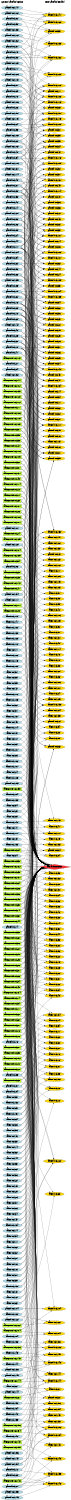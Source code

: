 digraph G {
	graph [bb="0,0,693,14775",
		fontname=Helvetica,
		fontsize=16,
		rankdir=LR,
		ranksep=2.00,
		ratio=auto,
		size="7.5,10"
	];
	node [fontsize=16,
		label="\N"
	];
	{
		graph [rank=same];
		"taken($CS42)"	[color=black,
			fillcolor=lightblue,
			height=0.51069,
			pos="116.5,7983.4",
			shape=ellipse,
			style=filled,
			width=2.5534];
		"takeCourse($CS113)"	[color=black,
			fillcolor=olivedrab1,
			height=0.5,
			pos="116.5,11239",
			shape=box,
			style=filled,
			width=2.6111];
		"takeCourse($CS101)"	[color=black,
			fillcolor=olivedrab1,
			height=0.5,
			pos="116.5,9617.4",
			shape=box,
			style=filled,
			width=2.6111];
		"takeCourse($CS125)"	[color=black,
			fillcolor=olivedrab1,
			height=0.5,
			pos="116.5,9455.4",
			shape=box,
			style=filled,
			width=2.6111];
		"taken($CS66)"	[color=black,
			fillcolor=lightblue,
			height=0.51069,
			pos="116.5,2859.4",
			shape=ellipse,
			style=filled,
			width=2.5534];
		"taken($CS54)"	[color=black,
			fillcolor=lightblue,
			height=0.51069,
			pos="116.5,2584.4",
			shape=ellipse,
			style=filled,
			width=2.5534];
		"taken($CS133)"	[color=black,
			fillcolor=lightblue,
			height=0.51069,
			pos="116.5,8533.4",
			shape=ellipse,
			style=filled,
			width=2.7499];
		"taken($CS145)"	[color=black,
			fillcolor=lightblue,
			height=0.51069,
			pos="116.5,1434.4",
			shape=ellipse,
			style=filled,
			width=2.7499];
		"taken($CS121)"	[color=black,
			fillcolor=lightblue,
			height=0.51069,
			pos="116.5,7378.4",
			shape=ellipse,
			style=filled,
			width=2.7499];
		"taken($CS31)"	[color=black,
			fillcolor=lightblue,
			height=0.51069,
			pos="116.5,2914.4",
			shape=ellipse,
			style=filled,
			width=2.5534];
		"passed($CS91)"	[color=black,
			fillcolor=lightblue,
			height=0.51069,
			pos="116.5,13933",
			shape=ellipse,
			style=filled,
			width=2.7499];
		"takeCourse($CS124)"	[color=black,
			fillcolor=olivedrab1,
			height=0.5,
			pos="116.5,9347.4",
			shape=box,
			style=filled,
			width=2.6111];
		"takeCourse($CS112)"	[color=black,
			fillcolor=olivedrab1,
			height=0.5,
			pos="116.5,10805",
			shape=box,
			style=filled,
			width=2.6111];
		"takeCourse($CS136)"	[color=black,
			fillcolor=olivedrab1,
			height=0.5,
			pos="116.5,1488.4",
			shape=box,
			style=filled,
			width=2.6111];
		"taken($CS55)"	[color=black,
			fillcolor=lightblue,
			height=0.51069,
			pos="116.5,8038.4",
			shape=ellipse,
			style=filled,
			width=2.5534];
		"taken($CS43)"	[color=black,
			fillcolor=lightblue,
			height=0.51069,
			pos="116.5,2749.4",
			shape=ellipse,
			style=filled,
			width=2.5534];
		"taken($CS144)"	[color=black,
			fillcolor=lightblue,
			height=0.51069,
			pos="116.5,1326.4",
			shape=ellipse,
			style=filled,
			width=2.7499];
		"taken($CS156)"	[color=black,
			fillcolor=lightblue,
			height=0.51069,
			pos="116.5,945.38",
			shape=ellipse,
			style=filled,
			width=2.7499];
		"taken($CS132)"	[color=black,
			fillcolor=lightblue,
			height=0.51069,
			pos="116.5,3904.4",
			shape=ellipse,
			style=filled,
			width=2.7499];
		"taken($CS64)"	[color=black,
			fillcolor=lightblue,
			height=0.51069,
			pos="116.5,3739.4",
			shape=ellipse,
			style=filled,
			width=2.5534];
		"taken($CS52)"	[color=black,
			fillcolor=lightblue,
			height=0.51069,
			pos="116.5,3409.4",
			shape=ellipse,
			style=filled,
			width=2.5534];
		"passed($CS92)"	[color=black,
			fillcolor=lightblue,
			height=0.51069,
			pos="116.5,14593",
			shape=ellipse,
			style=filled,
			width=2.7499];
		"takeCourse($CS111)"	[color=black,
			fillcolor=olivedrab1,
			height=0.5,
			pos="116.5,8806.4",
			shape=box,
			style=filled,
			width=2.6111];
		"takeCourse($CS135)"	[color=black,
			fillcolor=olivedrab1,
			height=0.5,
			pos="116.5,9293.4",
			shape=box,
			style=filled,
			width=2.6111];
		"takeCourse($CS123)"	[color=black,
			fillcolor=olivedrab1,
			height=0.5,
			pos="116.5,10859",
			shape=box,
			style=filled,
			width=2.6111];
		"Current State and Actions"	[color=black,
			fillcolor=white,
			height=0.5,
			pos="116.5,14757",
			shape=plaintext,
			style=bold,
			width=3.2361];
		"taken($CS76)"	[color=black,
			fillcolor=lightblue,
			height=0.51069,
			pos="116.5,2309.4",
			shape=ellipse,
			style=filled,
			width=2.5534];
		"taken($CS111)"	[color=black,
			fillcolor=lightblue,
			height=0.51069,
			pos="116.5,6555.4",
			shape=ellipse,
			style=filled,
			width=2.7499];
		"taken($CS123)"	[color=black,
			fillcolor=lightblue,
			height=0.51069,
			pos="116.5,8478.4",
			shape=ellipse,
			style=filled,
			width=2.7499];
		"taken($CS135)"	[color=black,
			fillcolor=lightblue,
			height=0.51069,
			pos="116.5,6885.4",
			shape=ellipse,
			style=filled,
			width=2.7499];
		"taken($CS53)"	[color=black,
			fillcolor=lightblue,
			height=0.51069,
			pos="116.5,3299.4",
			shape=ellipse,
			style=filled,
			width=2.5534];
		"taken($CS41)"	[color=black,
			fillcolor=lightblue,
			height=0.51069,
			pos="116.5,6610.4",
			shape=ellipse,
			style=filled,
			width=2.5534];
		"passed($CS93)"	[color=black,
			fillcolor=lightblue,
			height=0.51069,
			pos="116.5,14538",
			shape=ellipse,
			style=filled,
			width=2.7499];
		"passed($CS81)"	[color=black,
			fillcolor=lightblue,
			height=0.51069,
			pos="116.5,4069.4",
			shape=ellipse,
			style=filled,
			width=2.7499];
		"takeCourse($CS122)"	[color=black,
			fillcolor=olivedrab1,
			height=0.5,
			pos="116.5,1705.4",
			shape=box,
			style=filled,
			width=2.6111];
		"takeCourse($CS146)"	[color=black,
			fillcolor=olivedrab1,
			height=0.5,
			pos="116.5,182.38",
			shape=box,
			style=filled,
			width=2.6111];
		"takeCourse($CS134)"	[color=black,
			fillcolor=olivedrab1,
			height=0.5,
			pos="116.5,4987.4",
			shape=box,
			style=filled,
			width=2.6111];
		"taken($CS65)"	[color=black,
			fillcolor=lightblue,
			height=0.51069,
			pos="116.5,3849.4",
			shape=ellipse,
			style=filled,
			width=2.5534];
		"taken($CS122)"	[color=black,
			fillcolor=lightblue,
			height=0.51069,
			pos="116.5,1814.4",
			shape=ellipse,
			style=filled,
			width=2.7499];
		"taken($CS134)"	[color=black,
			fillcolor=lightblue,
			height=0.51069,
			pos="116.5,2694.4",
			shape=ellipse,
			style=filled,
			width=2.7499];
		"taken($CS146)"	[color=black,
			fillcolor=lightblue,
			height=0.51069,
			pos="116.5,618.38",
			shape=ellipse,
			style=filled,
			width=2.7499];
		"taken($CS86)"	[color=black,
			fillcolor=lightblue,
			height=0.51069,
			pos="116.5,7323.4",
			shape=ellipse,
			style=filled,
			width=2.5534];
		"taken($CS74)"	[color=black,
			fillcolor=lightblue,
			height=0.51069,
			pos="116.5,3464.4",
			shape=ellipse,
			style=filled,
			width=2.5534];
		"taken($CS62)"	[color=black,
			fillcolor=lightblue,
			height=0.51069,
			pos="116.5,2474.4",
			shape=ellipse,
			style=filled,
			width=2.5534];
		"takeCourse($CS105)"	[color=black,
			fillcolor=olivedrab1,
			height=0.5,
			pos="116.5,10265",
			shape=box,
			style=filled,
			width=2.6111];
		"taken($CS101)"	[color=black,
			fillcolor=lightblue,
			height=0.51069,
			pos="116.5,7213.4",
			shape=ellipse,
			style=filled,
			width=2.7499];
		"taken($CS113)"	[color=black,
			fillcolor=lightblue,
			height=0.51069,
			pos="116.5,8698.4",
			shape=ellipse,
			style=filled,
			width=2.7499];
		"taken($CS125)"	[color=black,
			fillcolor=lightblue,
			height=0.51069,
			pos="116.5,7103.4",
			shape=ellipse,
			style=filled,
			width=2.7499];
		"taken($CS75)"	[color=black,
			fillcolor=lightblue,
			height=0.51069,
			pos="116.5,3079.4",
			shape=ellipse,
			style=filled,
			width=2.5534];
		"taken($CS63)"	[color=black,
			fillcolor=lightblue,
			height=0.51069,
			pos="116.5,1924.4",
			shape=ellipse,
			style=filled,
			width=2.5534];
		"taken($CS51)"	[color=black,
			fillcolor=lightblue,
			height=0.51069,
			pos="116.5,8148.4",
			shape=ellipse,
			style=filled,
			width=2.5534];
		"takeCourse($CS104)"	[color=black,
			fillcolor=olivedrab1,
			height=0.5,
			pos="116.5,1651.4",
			shape=box,
			style=filled,
			width=2.6111];
		"takeCourse($CS116)"	[color=black,
			fillcolor=olivedrab1,
			height=0.5,
			pos="116.5,10319",
			shape=box,
			style=filled,
			width=2.6111];
		"taken($CS112)"	[color=black,
			fillcolor=lightblue,
			height=0.51069,
			pos="116.5,8423.4",
			shape=ellipse,
			style=filled,
			width=2.7499];
		"taken($CS124)"	[color=black,
			fillcolor=lightblue,
			height=0.51069,
			pos="116.5,6940.4",
			shape=ellipse,
			style=filled,
			width=2.7499];
		"taken($CS136)"	[color=black,
			fillcolor=lightblue,
			height=0.51069,
			pos="116.5,1542.4",
			shape=ellipse,
			style=filled,
			width=2.7499];
		"taken($CS96)"	[color=black,
			fillcolor=lightblue,
			height=0.51069,
			pos="116.5,3189.4",
			shape=ellipse,
			style=filled,
			width=2.5534];
		"taken($CS84)"	[color=black,
			fillcolor=lightblue,
			height=0.51069,
			pos="116.5,6337.4",
			shape=ellipse,
			style=filled,
			width=2.5534];
		"taken($CS72)"	[color=black,
			fillcolor=lightblue,
			height=0.51069,
			pos="116.5,7488.4",
			shape=ellipse,
			style=filled,
			width=2.5534];
		"takeCourse($CS115)"	[color=black,
			fillcolor=olivedrab1,
			height=0.5,
			pos="116.5,10643",
			shape=box,
			style=filled,
			width=2.6111];
		"takeCourse($CS103)"	[color=black,
			fillcolor=olivedrab1,
			height=0.5,
			pos="116.5,10589",
			shape=box,
			style=filled,
			width=2.6111];
		"taken($CS115)"	[color=black,
			fillcolor=lightblue,
			height=0.51069,
			pos="116.5,8258.4",
			shape=ellipse,
			style=filled,
			width=2.7499];
		"taken($CS103)"	[color=black,
			fillcolor=lightblue,
			height=0.51069,
			pos="116.5,8203.4",
			shape=ellipse,
			style=filled,
			width=2.7499];
		"taken($CS85)"	[color=black,
			fillcolor=lightblue,
			height=0.51069,
			pos="116.5,6720.4",
			shape=ellipse,
			style=filled,
			width=2.5534];
		"taken($CS73)"	[color=black,
			fillcolor=lightblue,
			height=0.51069,
			pos="116.5,7543.4",
			shape=ellipse,
			style=filled,
			width=2.5534];
		"taken($CS61)"	[color=black,
			fillcolor=lightblue,
			height=0.51069,
			pos="116.5,1108.4",
			shape=ellipse,
			style=filled,
			width=2.5534];
		"takeCourse($CS102)"	[color=black,
			fillcolor=olivedrab1,
			height=0.5,
			pos="116.5,10967",
			shape=box,
			style=filled,
			width=2.6111];
		"takeCourse($CS126)"	[color=black,
			fillcolor=olivedrab1,
			height=0.5,
			pos="116.5,10697",
			shape=box,
			style=filled,
			width=2.6111];
		"takeCourse($CS114)"	[color=black,
			fillcolor=olivedrab1,
			height=0.5,
			pos="116.5,9995.4",
			shape=box,
			style=filled,
			width=2.6111];
		"taken($CS126)"	[color=black,
			fillcolor=lightblue,
			height=0.51069,
			pos="116.5,8313.4",
			shape=ellipse,
			style=filled,
			width=2.7499];
		"taken($CS102)"	[color=black,
			fillcolor=lightblue,
			height=0.51069,
			pos="116.5,8588.4",
			shape=ellipse,
			style=filled,
			width=2.7499];
		"taken($CS114)"	[color=black,
			fillcolor=lightblue,
			height=0.51069,
			pos="116.5,7598.4",
			shape=ellipse,
			style=filled,
			width=2.7499];
		"takeCourse($CS15)"	[color=black,
			fillcolor=olivedrab1,
			height=0.5,
			pos="116.5,8752.4",
			shape=box,
			style=filled,
			width=2.4583];
		"taken($CS26)"	[color=black,
			fillcolor=lightblue,
			height=0.51069,
			pos="116.5,2969.4",
			shape=ellipse,
			style=filled,
			width=2.5534];
		"taken($CS14)"	[color=black,
			fillcolor=lightblue,
			height=0.51069,
			pos="116.5,2639.4",
			shape=ellipse,
			style=filled,
			width=2.5534];
		"taken($CS105)"	[color=black,
			fillcolor=lightblue,
			height=0.51069,
			pos="116.5,7873.4",
			shape=ellipse,
			style=filled,
			width=2.7499];
		"takeCourse($CS16)"	[color=black,
			fillcolor=olivedrab1,
			height=0.5,
			pos="116.5,4555.4",
			shape=box,
			style=filled,
			width=2.4583];
		"taken($CS15)"	[color=black,
			fillcolor=lightblue,
			height=0.51069,
			pos="116.5,6500.4",
			shape=ellipse,
			style=filled,
			width=2.5534];
		"taken($CS104)"	[color=black,
			fillcolor=lightblue,
			height=0.51069,
			pos="116.5,1597.4",
			shape=ellipse,
			style=filled,
			width=2.7499];
		"taken($CS116)"	[color=black,
			fillcolor=lightblue,
			height=0.51069,
			pos="116.5,7928.4",
			shape=ellipse,
			style=filled,
			width=2.7499];
		"takeCourse($CS25)"	[color=black,
			fillcolor=olivedrab1,
			height=0.5,
			pos="116.5,5311.4",
			shape=box,
			style=filled,
			width=2.4583];
		"takeCourse($CS13)"	[color=black,
			fillcolor=olivedrab1,
			height=0.5,
			pos="116.5,4285.4",
			shape=box,
			style=filled,
			width=2.4583];
		"taken($CS36)"	[color=black,
			fillcolor=lightblue,
			height=0.51069,
			pos="116.5,3684.4",
			shape=ellipse,
			style=filled,
			width=2.5534];
		"taken($CS24)"	[color=black,
			fillcolor=lightblue,
			height=0.51069,
			pos="116.5,7158.4",
			shape=ellipse,
			style=filled,
			width=2.5534];
		"taken($CS12)"	[color=black,
			fillcolor=lightblue,
			height=0.51069,
			pos="116.5,1979.4",
			shape=ellipse,
			style=filled,
			width=2.5534];
		"takeCourse($CS26)"	[color=black,
			fillcolor=olivedrab1,
			height=0.5,
			pos="116.5,5257.4",
			shape=box,
			style=filled,
			width=2.4583];
		"takeCourse($CS14)"	[color=black,
			fillcolor=olivedrab1,
			height=0.5,
			pos="116.5,4933.4",
			shape=box,
			style=filled,
			width=2.4583];
		"taken($CS25)"	[color=black,
			fillcolor=lightblue,
			height=0.51069,
			pos="116.5,3024.4",
			shape=ellipse,
			style=filled,
			width=2.5534];
		"taken($CS13)"	[color=black,
			fillcolor=lightblue,
			height=0.51069,
			pos="116.5,2034.4",
			shape=ellipse,
			style=filled,
			width=2.5534];
		"takeCourse($CS106)"	[color=black,
			fillcolor=olivedrab1,
			height=0.5,
			pos="116.5,9671.4",
			shape=box,
			style=filled,
			width=2.6111];
		"taken($CS106)"	[color=black,
			fillcolor=lightblue,
			height=0.51069,
			pos="116.5,7268.4",
			shape=ellipse,
			style=filled,
			width=2.7499];
		"takeCourse($CS23)"	[color=black,
			fillcolor=olivedrab1,
			height=0.5,
			pos="116.5,9131.4",
			shape=box,
			style=filled,
			width=2.4583];
		"takeCourse($CS11)"	[color=black,
			fillcolor=olivedrab1,
			height=0.5,
			pos="116.5,4825.4",
			shape=box,
			style=filled,
			width=2.4583];
		"takeCourse($CS35)"	[color=black,
			fillcolor=olivedrab1,
			height=0.5,
			pos="116.5,4393.4",
			shape=box,
			style=filled,
			width=2.4583];
		"taken($CS46)"	[color=black,
			fillcolor=lightblue,
			height=0.51069,
			pos="116.5,3574.4",
			shape=ellipse,
			style=filled,
			width=2.5534];
		"taken($CS34)"	[color=black,
			fillcolor=lightblue,
			height=0.51069,
			pos="116.5,2804.4",
			shape=ellipse,
			style=filled,
			width=2.5534];
		"taken($CS22)"	[color=black,
			fillcolor=lightblue,
			height=0.51069,
			pos="116.5,3134.4",
			shape=ellipse,
			style=filled,
			width=2.5534];
		"passed($CS26)"	[color=black,
			fillcolor=lightblue,
			height=0.51069,
			pos="116.5,13713",
			shape=ellipse,
			style=filled,
			width=2.7499];
		"passed($CS14)"	[color=black,
			fillcolor=lightblue,
			height=0.51069,
			pos="116.5,12723",
			shape=ellipse,
			style=filled,
			width=2.7499];
		"takeCourse($CS12)"	[color=black,
			fillcolor=olivedrab1,
			height=0.5,
			pos="116.5,4231.4",
			shape=box,
			style=filled,
			width=2.4583];
		"takeCourse($CS36)"	[color=black,
			fillcolor=olivedrab1,
			height=0.5,
			pos="116.5,6013.4",
			shape=box,
			style=filled,
			width=2.4583];
		"takeCourse($CS24)"	[color=black,
			fillcolor=olivedrab1,
			height=0.5,
			pos="116.5,9509.4",
			shape=box,
			style=filled,
			width=2.4583];
		"taken($CS35)"	[color=black,
			fillcolor=lightblue,
			height=0.51069,
			pos="116.5,2144.4",
			shape=ellipse,
			style=filled,
			width=2.5534];
		"taken($CS23)"	[color=black,
			fillcolor=lightblue,
			height=0.51069,
			pos="116.5,6775.4",
			shape=ellipse,
			style=filled,
			width=2.5534];
		"taken($CS11)"	[color=black,
			fillcolor=lightblue,
			height=0.51069,
			pos="116.5,2529.4",
			shape=ellipse,
			style=filled,
			width=2.5534];
		"passed($CS15)"	[color=black,
			fillcolor=lightblue,
			height=0.51069,
			pos="116.5,11898",
			shape=ellipse,
			style=filled,
			width=2.7499];
		"takeCourse($CS45)"	[color=black,
			fillcolor=olivedrab1,
			height=0.5,
			pos="116.5,10049",
			shape=box,
			style=filled,
			width=2.4583];
		"takeCourse($CS33)"	[color=black,
			fillcolor=olivedrab1,
			height=0.5,
			pos="116.5,5851.4",
			shape=box,
			style=filled,
			width=2.4583];
		"taken($CS56)"	[color=black,
			fillcolor=lightblue,
			height=0.51069,
			pos="116.5,3629.4",
			shape=ellipse,
			style=filled,
			width=2.5534];
		"takeCourse($CS21)"	[color=black,
			fillcolor=olivedrab1,
			height=0.5,
			pos="116.5,4663.4",
			shape=box,
			style=filled,
			width=2.4583];
		"taken($CS44)"	[color=black,
			fillcolor=lightblue,
			height=0.51069,
			pos="116.5,3354.4",
			shape=ellipse,
			style=filled,
			width=2.5534];
		"taken($CS32)"	[color=black,
			fillcolor=lightblue,
			height=0.51069,
			pos="116.5,2419.4",
			shape=ellipse,
			style=filled,
			width=2.5534];
		"passed($CS16)"	[color=black,
			fillcolor=lightblue,
			height=0.51069,
			pos="116.5,11788",
			shape=ellipse,
			style=filled,
			width=2.7499];
		"takeCourse($CS34)"	[color=black,
			fillcolor=olivedrab1,
			height=0.5,
			pos="116.5,5095.4",
			shape=box,
			style=filled,
			width=2.4583];
		"takeCourse($CS22)"	[color=black,
			fillcolor=olivedrab1,
			height=0.5,
			pos="116.5,5419.4",
			shape=box,
			style=filled,
			width=2.4583];
		"takeCourse($CS46)"	[color=black,
			fillcolor=olivedrab1,
			height=0.5,
			pos="116.5,5905.4",
			shape=box,
			style=filled,
			width=2.4583];
		"taken($CS45)"	[color=black,
			fillcolor=lightblue,
			height=0.51069,
			pos="116.5,7653.4",
			shape=ellipse,
			style=filled,
			width=2.5534];
		"taken($CS33)"	[color=black,
			fillcolor=lightblue,
			height=0.51069,
			pos="116.5,3519.4",
			shape=ellipse,
			style=filled,
			width=2.5534];
		"taken($CS21)"	[color=black,
			fillcolor=lightblue,
			height=0.51069,
			pos="116.5,2364.4",
			shape=ellipse,
			style=filled,
			width=2.5534];
		"takeCourse($CS55)"	[color=black,
			fillcolor=olivedrab1,
			height=0.5,
			pos="116.5,10427",
			shape=box,
			style=filled,
			width=2.4583];
		"passed($CS154)"	[color=black,
			fillcolor=lightblue,
			height=0.51069,
			pos="116.5,346.38",
			shape=ellipse,
			style=filled,
			width=2.9659];
		"takeCourse($CS43)"	[color=black,
			fillcolor=olivedrab1,
			height=0.5,
			pos="116.5,5041.4",
			shape=box,
			style=filled,
			width=2.4583];
		"passed($CS142)"	[color=black,
			fillcolor=lightblue,
			height=0.51069,
			pos="116.5,11568",
			shape=ellipse,
			style=filled,
			width=2.9659];
		"takeCourse($CS31)"	[color=black,
			fillcolor=olivedrab1,
			height=0.5,
			pos="116.5,5203.4",
			shape=box,
			style=filled,
			width=2.4583];
		"passed($CS46)"	[color=black,
			fillcolor=lightblue,
			height=0.51069,
			pos="116.5,12778",
			shape=ellipse,
			style=filled,
			width=2.7499];
		"passed($CS34)"	[color=black,
			fillcolor=lightblue,
			height=0.51069,
			pos="116.5,11130",
			shape=ellipse,
			style=filled,
			width=2.7499];
		"passed($CS22)"	[color=black,
			fillcolor=lightblue,
			height=0.51069,
			pos="116.5,13383",
			shape=ellipse,
			style=filled,
			width=2.7499];
		"takeCourse($CS56)"	[color=black,
			fillcolor=olivedrab1,
			height=0.5,
			pos="116.5,5959.4",
			shape=box,
			style=filled,
			width=2.4583];
		"takeCourse($CS44)"	[color=black,
			fillcolor=olivedrab1,
			height=0.5,
			pos="116.5,5689.4",
			shape=box,
			style=filled,
			width=2.4583];
		"takeCourse($CS32)"	[color=black,
			fillcolor=olivedrab1,
			height=0.5,
			pos="116.5,4717.4",
			shape=box,
			style=filled,
			width=2.4583];
		"passed($CS153)"	[color=black,
			fillcolor=lightblue,
			height=0.51069,
			pos="116.5,7048.4",
			shape=ellipse,
			style=filled,
			width=2.9659];
		"passed($CS141)"	[color=black,
			fillcolor=lightblue,
			height=0.51069,
			pos="116.5,14703",
			shape=ellipse,
			style=filled,
			width=2.9659];
		"passed($CS35)"	[color=black,
			fillcolor=lightblue,
			height=0.51069,
			pos="116.5,4177.4",
			shape=ellipse,
			style=filled,
			width=2.7499];
		"passed($CS23)"	[color=black,
			fillcolor=lightblue,
			height=0.51069,
			pos="116.5,11733",
			shape=ellipse,
			style=filled,
			width=2.7499];
		"passed($CS11)"	[color=black,
			fillcolor=lightblue,
			height=0.51069,
			pos="116.5,12338",
			shape=ellipse,
			style=filled,
			width=2.7499];
		"takeCourse($CS41)"	[color=black,
			fillcolor=olivedrab1,
			height=0.5,
			pos="116.5,8969.4",
			shape=box,
			style=filled,
			width=2.4583];
		"takeCourse($CS65)"	[color=black,
			fillcolor=olivedrab1,
			height=0.5,
			pos="116.5,6175.4",
			shape=box,
			style=filled,
			width=2.4583];
		"takeCourse($CS53)"	[color=black,
			fillcolor=olivedrab1,
			height=0.5,
			pos="116.5,5581.4",
			shape=box,
			style=filled,
			width=2.4583];
		"passed($CS152)"	[color=black,
			fillcolor=lightblue,
			height=0.51069,
			pos="116.5,11075",
			shape=ellipse,
			style=filled,
			width=2.9659];
		"passed($CS36)"	[color=black,
			fillcolor=lightblue,
			height=0.51069,
			pos="116.5,12613",
			shape=ellipse,
			style=filled,
			width=2.7499];
		"passed($CS24)"	[color=black,
			fillcolor=lightblue,
			height=0.51069,
			pos="116.5,12448",
			shape=ellipse,
			style=filled,
			width=2.7499];
		"passed($CS12)"	[color=black,
			fillcolor=lightblue,
			height=0.51069,
			pos="116.5,11348",
			shape=ellipse,
			style=filled,
			width=2.7499];
		"passed($CS151)"	[color=black,
			fillcolor=lightblue,
			height=0.51069,
			pos="116.5,13658",
			shape=ellipse,
			style=filled,
			width=2.9659];
		"takeCourse($CS66)"	[color=black,
			fillcolor=olivedrab1,
			height=0.5,
			pos="116.5,5149.4",
			shape=box,
			style=filled,
			width=2.4583];
		"takeCourse($CS54)"	[color=black,
			fillcolor=olivedrab1,
			height=0.5,
			pos="116.5,4879.4",
			shape=box,
			style=filled,
			width=2.4583];
		"takeCourse($CS42)"	[color=black,
			fillcolor=olivedrab1,
			height=0.5,
			pos="116.5,10373",
			shape=box,
			style=filled,
			width=2.4583];
		"passed($CS25)"	[color=black,
			fillcolor=lightblue,
			height=0.51069,
			pos="116.5,11458",
			shape=ellipse,
			style=filled,
			width=2.7499];
		"passed($CS13)"	[color=black,
			fillcolor=lightblue,
			height=0.51069,
			pos="116.5,11678",
			shape=ellipse,
			style=filled,
			width=2.7499];
		"passed($CS146)"	[color=black,
			fillcolor=lightblue,
			height=0.51069,
			pos="116.5,18.385",
			shape=ellipse,
			style=filled,
			width=2.9659];
		"passed($CS134)"	[color=black,
			fillcolor=lightblue,
			height=0.51069,
			pos="116.5,8915.4",
			shape=ellipse,
			style=filled,
			width=2.9659];
		"takeCourse($CS63)"	[color=black,
			fillcolor=olivedrab1,
			height=0.5,
			pos="116.5,4123.4",
			shape=box,
			style=filled,
			width=2.4583];
		"passed($CS122)"	[color=black,
			fillcolor=lightblue,
			height=0.51069,
			pos="116.5,1759.4",
			shape=ellipse,
			style=filled,
			width=2.9659];
		"takeCourse($CS51)"	[color=black,
			fillcolor=olivedrab1,
			height=0.5,
			pos="116.5,10535",
			shape=box,
			style=filled,
			width=2.4583];
		"takeCourse($CS75)"	[color=black,
			fillcolor=olivedrab1,
			height=0.5,
			pos="116.5,5365.4",
			shape=box,
			style=filled,
			width=2.4583];
		"passed($CS66)"	[color=black,
			fillcolor=lightblue,
			height=0.51069,
			pos="116.5,12063",
			shape=ellipse,
			style=filled,
			width=2.7499];
		"passed($CS54)"	[color=black,
			fillcolor=lightblue,
			height=0.51069,
			pos="116.5,13218",
			shape=ellipse,
			style=filled,
			width=2.7499];
		"passed($CS42)"	[color=black,
			fillcolor=lightblue,
			height=0.51069,
			pos="116.5,13273",
			shape=ellipse,
			style=filled,
			width=2.7499];
		"passed($CS145)"	[color=black,
			fillcolor=lightblue,
			height=0.51069,
			pos="116.5,1216.4",
			shape=ellipse,
			style=filled,
			width=2.9659];
		"takeCourse($CS52)"	[color=black,
			fillcolor=olivedrab1,
			height=0.5,
			pos="116.5,5743.4",
			shape=box,
			style=filled,
			width=2.4583];
		"passed($CS133)"	[color=black,
			fillcolor=lightblue,
			height=0.51069,
			pos="116.5,14483",
			shape=ellipse,
			style=filled,
			width=2.9659];
		"passed($CS121)"	[color=black,
			fillcolor=lightblue,
			height=0.51069,
			pos="116.5,12668",
			shape=ellipse,
			style=filled,
			width=2.9659];
		"takeCourse($CS76)"	[color=black,
			fillcolor=olivedrab1,
			height=0.5,
			pos="116.5,4609.4",
			shape=box,
			style=filled,
			width=2.4583];
		"takeCourse($CS64)"	[color=black,
			fillcolor=olivedrab1,
			height=0.5,
			pos="116.5,6067.4",
			shape=box,
			style=filled,
			width=2.4583];
		"passed($CS55)"	[color=black,
			fillcolor=lightblue,
			height=0.51069,
			pos="116.5,14208",
			shape=ellipse,
			style=filled,
			width=2.7499];
		"passed($CS43)"	[color=black,
			fillcolor=lightblue,
			height=0.51069,
			pos="116.5,11513",
			shape=ellipse,
			style=filled,
			width=2.7499];
		"passed($CS31)"	[color=black,
			fillcolor=lightblue,
			height=0.51069,
			pos="116.5,12943",
			shape=ellipse,
			style=filled,
			width=2.7499];
		"taken($CS16)"	[color=black,
			fillcolor=lightblue,
			height=0.51069,
			pos="116.5,2254.4",
			shape=ellipse,
			style=filled,
			width=2.5534];
		"passed($CS156)"	[color=black,
			fillcolor=lightblue,
			height=0.51069,
			pos="116.5,456.38",
			shape=ellipse,
			style=filled,
			width=2.9659];
		"takeCourse($CS85)"	[color=black,
			fillcolor=olivedrab1,
			height=0.5,
			pos="116.5,9077.4",
			shape=box,
			style=filled,
			width=2.4583];
		"passed($CS144)"	[color=black,
			fillcolor=lightblue,
			height=0.51069,
			pos="116.5,1053.4",
			shape=ellipse,
			style=filled,
			width=2.9659];
		"takeCourse($CS73)"	[color=black,
			fillcolor=olivedrab1,
			height=0.5,
			pos="116.5,9941.4",
			shape=box,
			style=filled,
			width=2.4583];
		"passed($CS132)"	[color=black,
			fillcolor=lightblue,
			height=0.51069,
			pos="116.5,14373",
			shape=ellipse,
			style=filled,
			width=2.9659];
		"takeCourse($CS72)"	[color=black,
			fillcolor=olivedrab1,
			height=0.5,
			pos="116.5,9887.4",
			shape=box,
			style=filled,
			width=2.4583];
		"passed($CS56)"	[color=black,
			fillcolor=lightblue,
			height=0.51069,
			pos="116.5,12118",
			shape=ellipse,
			style=filled,
			width=2.7499];
		"passed($CS44)"	[color=black,
			fillcolor=lightblue,
			height=0.51069,
			pos="116.5,12393",
			shape=ellipse,
			style=filled,
			width=2.7499];
		"passed($CS32)"	[color=black,
			fillcolor=lightblue,
			height=0.51069,
			pos="116.5,11403",
			shape=ellipse,
			style=filled,
			width=2.7499];
		"takeCourse($CS74)"	[color=black,
			fillcolor=olivedrab1,
			height=0.5,
			pos="116.5,5797.4",
			shape=box,
			style=filled,
			width=2.4583];
		"passed($CS155)"	[color=black,
			fillcolor=lightblue,
			height=0.51069,
			pos="116.5,73.385",
			shape=ellipse,
			style=filled,
			width=2.9659];
		"takeCourse($CS62)"	[color=black,
			fillcolor=olivedrab1,
			height=0.5,
			pos="116.5,4771.4",
			shape=box,
			style=filled,
			width=2.4583];
		"passed($CS143)"	[color=black,
			fillcolor=lightblue,
			height=0.51069,
			pos="116.5,401.38",
			shape=ellipse,
			style=filled,
			width=2.9659];
		"passed($CS131)"	[color=black,
			fillcolor=lightblue,
			height=0.51069,
			pos="116.5,13108",
			shape=ellipse,
			style=filled,
			width=2.9659];
		"takeCourse($CS86)"	[color=black,
			fillcolor=olivedrab1,
			height=0.5,
			pos="116.5,9725.4",
			shape=box,
			style=filled,
			width=2.4583];
		"takeCourse($CS61)"	[color=black,
			fillcolor=olivedrab1,
			height=0.5,
			pos="116.5,999.38",
			shape=box,
			style=filled,
			width=2.4583];
		"passed($CS45)"	[color=black,
			fillcolor=lightblue,
			height=0.51069,
			pos="116.5,12998",
			shape=ellipse,
			style=filled,
			width=2.7499];
		"passed($CS33)"	[color=black,
			fillcolor=lightblue,
			height=0.51069,
			pos="116.5,12888",
			shape=ellipse,
			style=filled,
			width=2.7499];
		"passed($CS21)"	[color=black,
			fillcolor=lightblue,
			height=0.51069,
			pos="116.5,11185",
			shape=ellipse,
			style=filled,
			width=2.7499];
		"passed($CS74)"	[color=black,
			fillcolor=lightblue,
			height=0.51069,
			pos="116.5,5635.4",
			shape=ellipse,
			style=filled,
			width=2.7499];
		"passed($CS62)"	[color=black,
			fillcolor=lightblue,
			height=0.51069,
			pos="116.5,11623",
			shape=ellipse,
			style=filled,
			width=2.7499];
		"taken($CS94)"	[color=black,
			fillcolor=lightblue,
			height=0.51069,
			pos="116.5,6830.4",
			shape=ellipse,
			style=filled,
			width=2.5534];
		"taken($CS82)"	[color=black,
			fillcolor=lightblue,
			height=0.51069,
			pos="116.5,3244.4",
			shape=ellipse,
			style=filled,
			width=2.5534];
		"takeCourse($CS153)"	[color=black,
			fillcolor=olivedrab1,
			height=0.5,
			pos="116.5,6994.4",
			shape=box,
			style=filled,
			width=2.6111];
		"takeCourse($CS141)"	[color=black,
			fillcolor=olivedrab1,
			height=0.5,
			pos="116.5,11021",
			shape=box,
			style=filled,
			width=2.6111];
		"passed($CS126)"	[color=black,
			fillcolor=lightblue,
			height=0.51069,
			pos="116.5,14043",
			shape=ellipse,
			style=filled,
			width=2.9659];
		"passed($CS114)"	[color=black,
			fillcolor=lightblue,
			height=0.51069,
			pos="116.5,13053",
			shape=ellipse,
			style=filled,
			width=2.9659];
		"passed($CS102)"	[color=black,
			fillcolor=lightblue,
			height=0.51069,
			pos="116.5,14648",
			shape=ellipse,
			style=filled,
			width=2.9659];
		"takeCourse($CS95)"	[color=black,
			fillcolor=olivedrab1,
			height=0.5,
			pos="116.5,10481",
			shape=box,
			style=filled,
			width=2.4583];
		"takeCourse($CS94)"	[color=black,
			fillcolor=olivedrab1,
			height=0.5,
			pos="116.5,9239.4",
			shape=box,
			style=filled,
			width=2.4583];
		"takeCourse($CS82)"	[color=black,
			fillcolor=olivedrab1,
			height=0.5,
			pos="116.5,5527.4",
			shape=box,
			style=filled,
			width=2.4583];
		"passed($CS86)"	[color=black,
			fillcolor=lightblue,
			height=0.51069,
			pos="116.5,12558",
			shape=ellipse,
			style=filled,
			width=2.7499];
		"passed($CS63)"	[color=black,
			fillcolor=lightblue,
			height=0.51069,
			pos="116.5,236.38",
			shape=ellipse,
			style=filled,
			width=2.7499];
		"passed($CS51)"	[color=black,
			fillcolor=lightblue,
			height=0.51069,
			pos="116.5,14318",
			shape=ellipse,
			style=filled,
			width=2.7499];
		"taken($CS95)"	[color=black,
			fillcolor=lightblue,
			height=0.51069,
			pos="116.5,8093.4",
			shape=ellipse,
			style=filled,
			width=2.5534];
		"taken($CS83)"	[color=black,
			fillcolor=lightblue,
			height=0.51069,
			pos="116.5,7433.4",
			shape=ellipse,
			style=filled,
			width=2.5534];
		"taken($CS71)"	[color=black,
			fillcolor=lightblue,
			height=0.51069,
			pos="116.5,8368.4",
			shape=ellipse,
			style=filled,
			width=2.5534];
		"takeCourse($CS152)"	[color=black,
			fillcolor=olivedrab1,
			height=0.5,
			pos="116.5,4339.4",
			shape=box,
			style=filled,
			width=2.6111];
		"passed($CS125)"	[color=black,
			fillcolor=lightblue,
			height=0.51069,
			pos="116.5,9401.4",
			shape=ellipse,
			style=filled,
			width=2.9659];
		"passed($CS113)"	[color=black,
			fillcolor=lightblue,
			height=0.51069,
			pos="116.5,13988",
			shape=ellipse,
			style=filled,
			width=2.9659];
		"passed($CS101)"	[color=black,
			fillcolor=lightblue,
			height=0.51069,
			pos="116.5,9563.4",
			shape=ellipse,
			style=filled,
			width=2.9659];
		"takeCourse($CS96)"	[color=black,
			fillcolor=olivedrab1,
			height=0.5,
			pos="116.5,5473.4",
			shape=box,
			style=filled,
			width=2.4583];
		"takeCourse($CS84)"	[color=black,
			fillcolor=olivedrab1,
			height=0.5,
			pos="116.5,6391.4",
			shape=box,
			style=filled,
			width=2.4583];
		"takeCourse($CS83)"	[color=black,
			fillcolor=olivedrab1,
			height=0.5,
			pos="116.5,9833.4",
			shape=box,
			style=filled,
			width=2.4583];
		"takeCourse($CS71)"	[color=black,
			fillcolor=olivedrab1,
			height=0.5,
			pos="116.5,10751",
			shape=box,
			style=filled,
			width=2.4583];
		"passed($CS75)"	[color=black,
			fillcolor=lightblue,
			height=0.51069,
			pos="116.5,14263",
			shape=ellipse,
			style=filled,
			width=2.7499];
		"passed($CS52)"	[color=black,
			fillcolor=lightblue,
			height=0.51069,
			pos="116.5,12173",
			shape=ellipse,
			style=filled,
			width=2.7499];
		"takeCourse($CS151)"	[color=black,
			fillcolor=olivedrab1,
			height=0.5,
			pos="116.5,6121.4",
			shape=box,
			style=filled,
			width=2.6111];
		"taken($CS92)"	[color=black,
			fillcolor=lightblue,
			height=0.51069,
			pos="116.5,7818.4",
			shape=ellipse,
			style=filled,
			width=2.5534];
		"passed($CS136)"	[color=black,
			fillcolor=lightblue,
			height=0.51069,
			pos="116.5,1271.4",
			shape=ellipse,
			style=filled,
			width=2.9659];
		"passed($CS124)"	[color=black,
			fillcolor=lightblue,
			height=0.51069,
			pos="116.5,12283",
			shape=ellipse,
			style=filled,
			width=2.9659];
		"passed($CS112)"	[color=black,
			fillcolor=lightblue,
			height=0.51069,
			pos="116.5,14428",
			shape=ellipse,
			style=filled,
			width=2.9659];
		"takeCourse($CS92)"	[color=black,
			fillcolor=olivedrab1,
			height=0.5,
			pos="116.5,10211",
			shape=box,
			style=filled,
			width=2.4583];
		"taken($CS151)"	[color=black,
			fillcolor=lightblue,
			height=0.51069,
			pos="116.5,3794.4",
			shape=ellipse,
			style=filled,
			width=2.7499];
		"passed($CS76)"	[color=black,
			fillcolor=lightblue,
			height=0.51069,
			pos="116.5,4501.4",
			shape=ellipse,
			style=filled,
			width=2.7499];
		"passed($CS64)"	[color=black,
			fillcolor=lightblue,
			height=0.51069,
			pos="116.5,13548",
			shape=ellipse,
			style=filled,
			width=2.7499];
		"passed($CS41)"	[color=black,
			fillcolor=lightblue,
			height=0.51069,
			pos="116.5,11293",
			shape=ellipse,
			style=filled,
			width=2.7499];
		"taken($CS93)"	[color=black,
			fillcolor=lightblue,
			height=0.51069,
			pos="116.5,3959.4",
			shape=ellipse,
			style=filled,
			width=2.5534];
		"taken($CS81)"	[color=black,
			fillcolor=lightblue,
			height=0.51069,
			pos="116.5,2199.4",
			shape=ellipse,
			style=filled,
			width=2.5534];
		"passed($CS135)"	[color=black,
			fillcolor=lightblue,
			height=0.51069,
			pos="116.5,12008",
			shape=ellipse,
			style=filled,
			width=2.9659];
		"passed($CS123)"	[color=black,
			fillcolor=lightblue,
			height=0.51069,
			pos="116.5,14153",
			shape=ellipse,
			style=filled,
			width=2.9659];
		"passed($CS111)"	[color=black,
			fillcolor=lightblue,
			height=0.51069,
			pos="116.5,8860.4",
			shape=ellipse,
			style=filled,
			width=2.9659];
		"takeCourse($CS81)"	[color=black,
			fillcolor=olivedrab1,
			height=0.5,
			pos="116.5,4447.4",
			shape=box,
			style=filled,
			width=2.4583];
		"takeCourse($CS93)"	[color=black,
			fillcolor=olivedrab1,
			height=0.5,
			pos="116.5,6283.4",
			shape=box,
			style=filled,
			width=2.4583];
		"passed($CS65)"	[color=black,
			fillcolor=lightblue,
			height=0.51069,
			pos="116.5,13878",
			shape=ellipse,
			style=filled,
			width=2.7499];
		"passed($CS53)"	[color=black,
			fillcolor=lightblue,
			height=0.51069,
			pos="116.5,12833",
			shape=ellipse,
			style=filled,
			width=2.7499];
		"passed($CS94)"	[color=black,
			fillcolor=lightblue,
			height=0.51069,
			pos="116.5,12228",
			shape=ellipse,
			style=filled,
			width=2.7499];
		"passed($CS82)"	[color=black,
			fillcolor=lightblue,
			height=0.51069,
			pos="116.5,11843",
			shape=ellipse,
			style=filled,
			width=2.7499];
		"takeCourse($CS133)"	[color=black,
			fillcolor=olivedrab1,
			height=0.5,
			pos="116.5,10913",
			shape=box,
			style=filled,
			width=2.6111];
		"takeCourse($CS121)"	[color=black,
			fillcolor=olivedrab1,
			height=0.5,
			pos="116.5,9779.4",
			shape=box,
			style=filled,
			width=2.6111];
		"takeCourse($CS145)"	[color=black,
			fillcolor=olivedrab1,
			height=0.5,
			pos="116.5,1380.4",
			shape=box,
			style=filled,
			width=2.6111];
		"passed($CS106)"	[color=black,
			fillcolor=lightblue,
			height=0.51069,
			pos="116.5,13768",
			shape=ellipse,
			style=filled,
			width=2.9659];
		"taken($CS141)"	[color=black,
			fillcolor=lightblue,
			height=0.51069,
			pos="116.5,8643.4",
			shape=ellipse,
			style=filled,
			width=2.7499];
		"taken($CS153)"	[color=black,
			fillcolor=lightblue,
			height=0.51069,
			pos="116.5,6445.4",
			shape=ellipse,
			style=filled,
			width=2.7499];
		"passed($CS95)"	[color=black,
			fillcolor=lightblue,
			height=0.51069,
			pos="116.5,13493",
			shape=ellipse,
			style=filled,
			width=2.7499];
		"passed($CS83)"	[color=black,
			fillcolor=lightblue,
			height=0.51069,
			pos="116.5,12503",
			shape=ellipse,
			style=filled,
			width=2.7499];
		"passed($CS71)"	[color=black,
			fillcolor=lightblue,
			height=0.51069,
			pos="116.5,14098",
			shape=ellipse,
			style=filled,
			width=2.7499];
		"taken($CS91)"	[color=black,
			fillcolor=lightblue,
			height=0.51069,
			pos="116.5,7763.4",
			shape=ellipse,
			style=filled,
			width=2.5534];
		"takeCourse($CS144)"	[color=black,
			fillcolor=olivedrab1,
			height=0.5,
			pos="116.5,1162.4",
			shape=box,
			style=filled,
			width=2.6111];
		"takeCourse($CS132)"	[color=black,
			fillcolor=olivedrab1,
			height=0.5,
			pos="116.5,6229.4",
			shape=box,
			style=filled,
			width=2.6111];
		"takeCourse($CS156)"	[color=black,
			fillcolor=olivedrab1,
			height=0.5,
			pos="116.5,726.38",
			shape=box,
			style=filled,
			width=2.6111];
		"takeCourse($CS91)"	[color=black,
			fillcolor=olivedrab1,
			height=0.5,
			pos="116.5,10157",
			shape=box,
			style=filled,
			width=2.4583];
		"passed($CS105)"	[color=black,
			fillcolor=lightblue,
			height=0.51069,
			pos="116.5,13438",
			shape=ellipse,
			style=filled,
			width=2.9659];
		"taken($CS152)"	[color=black,
			fillcolor=lightblue,
			height=0.51069,
			pos="116.5,2089.4",
			shape=ellipse,
			style=filled,
			width=2.7499];
		"passed($CS96)"	[color=black,
			fillcolor=lightblue,
			height=0.51069,
			pos="116.5,9185.4",
			shape=ellipse,
			style=filled,
			width=2.7499];
		"passed($CS84)"	[color=black,
			fillcolor=lightblue,
			height=0.51069,
			pos="116.5,4014.4",
			shape=ellipse,
			style=filled,
			width=2.7499];
		"passed($CS72)"	[color=black,
			fillcolor=lightblue,
			height=0.51069,
			pos="116.5,291.38",
			shape=ellipse,
			style=filled,
			width=2.7499];
		"takeCourse($CS131)"	[color=black,
			fillcolor=olivedrab1,
			height=0.5,
			pos="116.5,10103",
			shape=box,
			style=filled,
			width=2.6111];
		"takeCourse($CS155)"	[color=black,
			fillcolor=olivedrab1,
			height=0.5,
			pos="116.5,510.38",
			shape=box,
			style=filled,
			width=2.6111];
		"passed($CS104)"	[color=black,
			fillcolor=lightblue,
			height=0.51069,
			pos="116.5,1869.4",
			shape=ellipse,
			style=filled,
			width=2.9659];
		"takeCourse($CS143)"	[color=black,
			fillcolor=olivedrab1,
			height=0.5,
			pos="116.5,564.38",
			shape=box,
			style=filled,
			width=2.6111];
		"passed($CS116)"	[color=black,
			fillcolor=lightblue,
			height=0.51069,
			pos="116.5,13163",
			shape=ellipse,
			style=filled,
			width=2.9659];
		"taken($CS155)"	[color=black,
			fillcolor=lightblue,
			height=0.51069,
			pos="116.5,780.38",
			shape=ellipse,
			style=filled,
			width=2.7499];
		"taken($CS131)"	[color=black,
			fillcolor=lightblue,
			height=0.51069,
			pos="116.5,7708.4",
			shape=ellipse,
			style=filled,
			width=2.7499];
		"taken($CS143)"	[color=black,
			fillcolor=lightblue,
			height=0.51069,
			pos="116.5,835.38",
			shape=ellipse,
			style=filled,
			width=2.7499];
		"passed($CS85)"	[color=black,
			fillcolor=lightblue,
			height=0.51069,
			pos="116.5,11953",
			shape=ellipse,
			style=filled,
			width=2.7499];
		"passed($CS73)"	[color=black,
			fillcolor=lightblue,
			height=0.51069,
			pos="116.5,13823",
			shape=ellipse,
			style=filled,
			width=2.7499];
		"passed($CS61)"	[color=black,
			fillcolor=lightblue,
			height=0.51069,
			pos="116.5,128.38",
			shape=ellipse,
			style=filled,
			width=2.7499];
		"takeCourse($CS142)"	[color=black,
			fillcolor=olivedrab1,
			height=0.5,
			pos="116.5,9023.4",
			shape=box,
			style=filled,
			width=2.6111];
		"passed($CS115)"	[color=black,
			fillcolor=lightblue,
			height=0.51069,
			pos="116.5,13603",
			shape=ellipse,
			style=filled,
			width=2.9659];
		"takeCourse($CS154)"	[color=black,
			fillcolor=olivedrab1,
			height=0.5,
			pos="116.5,672.38",
			shape=box,
			style=filled,
			width=2.6111];
		"passed($CS103)"	[color=black,
			fillcolor=lightblue,
			height=0.51069,
			pos="116.5,13328",
			shape=ellipse,
			style=filled,
			width=2.9659];
		"taken($CS142)"	[color=black,
			fillcolor=lightblue,
			height=0.51069,
			pos="116.5,6665.4",
			shape=ellipse,
			style=filled,
			width=2.7499];
		"taken($CS154)"	[color=black,
			fillcolor=lightblue,
			height=0.51069,
			pos="116.5,890.38",
			shape=ellipse,
			style=filled,
			width=2.7499];
	}
	{
		graph [rank=same];
		"taken'($CS14)"	[color=black,
			fillcolor=gold1,
			height=0.51069,
			pos="535,4844.4",
			shape=ellipse,
			style=filled,
			width=2.632];
		"passed'($CS153)"	[color=black,
			fillcolor=gold1,
			height=0.51069,
			pos="535,7821.4",
			shape=ellipse,
			style=filled,
			width=3.0445];
		"taken'($CS26)"	[color=black,
			fillcolor=gold1,
			height=0.51069,
			pos="535,5175.4",
			shape=ellipse,
			style=filled,
			width=2.632];
		"passed'($CS141)"	[color=black,
			fillcolor=gold1,
			height=0.51069,
			pos="535,14614",
			shape=ellipse,
			style=filled,
			width=3.0445];
		"taken'($CS25)"	[color=black,
			fillcolor=gold1,
			height=0.51069,
			pos="535,5230.4",
			shape=ellipse,
			style=filled,
			width=2.632];
		"passed'($CS142)"	[color=black,
			fillcolor=gold1,
			height=0.51069,
			pos="535,11128",
			shape=ellipse,
			style=filled,
			width=3.0445];
		"taken'($CS13)"	[color=black,
			fillcolor=gold1,
			height=0.51069,
			pos="535,3501.4",
			shape=ellipse,
			style=filled,
			width=2.632];
		"passed'($CS154)"	[color=black,
			fillcolor=gold1,
			height=0.51069,
			pos="535,541.38",
			shape=ellipse,
			style=filled,
			width=3.0445];
		"passed'($CS131)"	[color=black,
			fillcolor=gold1,
			height=0.51069,
			pos="535,12998",
			shape=ellipse,
			style=filled,
			width=3.0445];
		"passed'($CS143)"	[color=black,
			fillcolor=gold1,
			height=0.51069,
			pos="535,401.38",
			shape=ellipse,
			style=filled,
			width=3.0445];
		"taken'($CS16)"	[color=black,
			fillcolor=gold1,
			height=0.51069,
			pos="535,3780.4",
			shape=ellipse,
			style=filled,
			width=2.632];
		"passed'($CS155)"	[color=black,
			fillcolor=gold1,
			height=0.51069,
			pos="535,251.38",
			shape=ellipse,
			style=filled,
			width=3.0445];
		"passed'($CS132)"	[color=black,
			fillcolor=gold1,
			height=0.51069,
			pos="535,14208",
			shape=ellipse,
			style=filled,
			width=3.0445];
		"taken'($CS15)"	[color=black,
			fillcolor=gold1,
			height=0.51069,
			pos="535,6787.4",
			shape=ellipse,
			style=filled,
			width=2.632];
		"passed'($CS144)"	[color=black,
			fillcolor=gold1,
			height=0.51069,
			pos="535,1162.4",
			shape=ellipse,
			style=filled,
			width=3.0445];
		"passed'($CS156)"	[color=black,
			fillcolor=gold1,
			height=0.51069,
			pos="535,597.38",
			shape=ellipse,
			style=filled,
			width=3.0445];
		"passed'($CS94)"	[color=black,
			fillcolor=gold1,
			height=0.51069,
			pos="535,11788",
			shape=ellipse,
			style=filled,
			width=2.8481];
		"passed'($CS82)"	[color=black,
			fillcolor=gold1,
			height=0.51069,
			pos="535,11733",
			shape=ellipse,
			style=filled,
			width=2.8481];
		"passed'($CS93)"	[color=black,
			fillcolor=gold1,
			height=0.51069,
			pos="535,14434",
			shape=ellipse,
			style=filled,
			width=2.8481];
		"passed'($CS81)"	[color=black,
			fillcolor=gold1,
			height=0.51069,
			pos="535,10303",
			shape=ellipse,
			style=filled,
			width=2.8481];
		"passed'($CS151)"	[color=black,
			fillcolor=gold1,
			height=0.51069,
			pos="535,13658",
			shape=ellipse,
			style=filled,
			width=3.0445];
		"passed'($CS92)"	[color=black,
			fillcolor=gold1,
			height=0.51069,
			pos="535,13108",
			shape=ellipse,
			style=filled,
			width=2.8481];
		"passed'($CS152)"	[color=black,
			fillcolor=gold1,
			height=0.51069,
			pos="535,9526.4",
			shape=ellipse,
			style=filled,
			width=3.0445];
		"passed'($CS91)"	[color=black,
			fillcolor=gold1,
			height=0.51069,
			pos="535,13053",
			shape=ellipse,
			style=filled,
			width=2.8481];
		"passed'($CS113)"	[color=black,
			fillcolor=gold1,
			height=0.51069,
			pos="535,13768",
			shape=ellipse,
			style=filled,
			width=3.0445];
		"passed'($CS125)"	[color=black,
			fillcolor=gold1,
			height=0.51069,
			pos="535,12008",
			shape=ellipse,
			style=filled,
			width=3.0445];
		"passed'($CS101)"	[color=black,
			fillcolor=gold1,
			height=0.51069,
			pos="535,12228",
			shape=ellipse,
			style=filled,
			width=3.0445];
		"passed'($CS86)"	[color=black,
			fillcolor=gold1,
			height=0.51069,
			pos="535,12338",
			shape=ellipse,
			style=filled,
			width=2.8481];
		"passed'($CS74)"	[color=black,
			fillcolor=gold1,
			height=0.51069,
			pos="535,12393",
			shape=ellipse,
			style=filled,
			width=2.8481];
		"passed'($CS62)"	[color=black,
			fillcolor=gold1,
			height=0.51069,
			pos="535,10743",
			shape=ellipse,
			style=filled,
			width=2.8481];
		"passed'($CS126)"	[color=black,
			fillcolor=gold1,
			height=0.51069,
			pos="535,13823",
			shape=ellipse,
			style=filled,
			width=3.0445];
		"passed'($CS102)"	[color=black,
			fillcolor=gold1,
			height=0.51069,
			pos="535,14524",
			shape=ellipse,
			style=filled,
			width=3.0445];
		"passed'($CS114)"	[color=black,
			fillcolor=gold1,
			height=0.51069,
			pos="535,12888",
			shape=ellipse,
			style=filled,
			width=3.0445];
		"passed'($CS85)"	[color=black,
			fillcolor=gold1,
			height=0.51069,
			pos="535,11238",
			shape=ellipse,
			style=filled,
			width=2.8481];
		"passed'($CS73)"	[color=black,
			fillcolor=gold1,
			height=0.51069,
			pos="535,12833",
			shape=ellipse,
			style=filled,
			width=2.8481];
		"passed'($CS61)"	[color=black,
			fillcolor=gold1,
			height=0.51069,
			pos="535,999.38",
			shape=ellipse,
			style=filled,
			width=2.8481];
		"passed'($CS115)"	[color=black,
			fillcolor=gold1,
			height=0.51069,
			pos="535,13603",
			shape=ellipse,
			style=filled,
			width=3.0445];
		"passed'($CS103)"	[color=black,
			fillcolor=gold1,
			height=0.51069,
			pos="535,13548",
			shape=ellipse,
			style=filled,
			width=3.0445];
		"passed'($CS96)"	[color=black,
			fillcolor=gold1,
			height=0.51069,
			pos="535,11678",
			shape=ellipse,
			style=filled,
			width=2.8481];
		"passed'($CS84)"	[color=black,
			fillcolor=gold1,
			height=0.51069,
			pos="535,6392.4",
			shape=ellipse,
			style=filled,
			width=2.8481];
		"passed'($CS72)"	[color=black,
			fillcolor=gold1,
			height=0.51069,
			pos="535,12668",
			shape=ellipse,
			style=filled,
			width=2.8481];
		"passed'($CS104)"	[color=black,
			fillcolor=gold1,
			height=0.51069,
			pos="535,1869.4",
			shape=ellipse,
			style=filled,
			width=3.0445];
		"passed'($CS116)"	[color=black,
			fillcolor=gold1,
			height=0.51069,
			pos="535,13218",
			shape=ellipse,
			style=filled,
			width=3.0445];
		"passed'($CS95)"	[color=black,
			fillcolor=gold1,
			height=0.51069,
			pos="535,13438",
			shape=ellipse,
			style=filled,
			width=2.8481];
		"passed'($CS83)"	[color=black,
			fillcolor=gold1,
			height=0.51069,
			pos="535,12558",
			shape=ellipse,
			style=filled,
			width=2.8481];
		"passed'($CS71)"	[color=black,
			fillcolor=gold1,
			height=0.51069,
			pos="535,13878",
			shape=ellipse,
			style=filled,
			width=2.8481];
		"passed'($CS121)"	[color=black,
			fillcolor=gold1,
			height=0.51069,
			pos="535,12448",
			shape=ellipse,
			style=filled,
			width=3.0445];
		"passed'($CS133)"	[color=black,
			fillcolor=gold1,
			height=0.51069,
			pos="535,14345",
			shape=ellipse,
			style=filled,
			width=3.0445];
		"passed'($CS145)"	[color=black,
			fillcolor=gold1,
			height=0.51069,
			pos="535,1338.4",
			shape=ellipse,
			style=filled,
			width=3.0445];
		"passed'($CS42)"	[color=black,
			fillcolor=gold1,
			height=0.51069,
			pos="535,13273",
			shape=ellipse,
			style=filled,
			width=2.8481];
		"passed'($CS66)"	[color=black,
			fillcolor=gold1,
			height=0.51069,
			pos="535,11293",
			shape=ellipse,
			style=filled,
			width=2.8481];
		"passed'($CS54)"	[color=black,
			fillcolor=gold1,
			height=0.51069,
			pos="535,10853",
			shape=ellipse,
			style=filled,
			width=2.8481];
		"passed'($CS146)"	[color=black,
			fillcolor=gold1,
			height=0.51069,
			pos="535,155.38",
			shape=ellipse,
			style=filled,
			width=3.0445];
		"passed'($CS122)"	[color=black,
			fillcolor=gold1,
			height=0.51069,
			pos="535,3055.4",
			shape=ellipse,
			style=filled,
			width=3.0445];
		"passed'($CS134)"	[color=black,
			fillcolor=gold1,
			height=0.51069,
			pos="535,10963",
			shape=ellipse,
			style=filled,
			width=3.0445];
		"passed'($CS53)"	[color=black,
			fillcolor=gold1,
			height=0.51069,
			pos="535,11953",
			shape=ellipse,
			style=filled,
			width=2.8481];
		"passed'($CS41)"	[color=black,
			fillcolor=gold1,
			height=0.51069,
			pos="535,11018",
			shape=ellipse,
			style=filled,
			width=2.8481];
		"passed'($CS65)"	[color=black,
			fillcolor=gold1,
			height=0.51069,
			pos="535,13713",
			shape=ellipse,
			style=filled,
			width=2.8481];
		"passed'($CS135)"	[color=black,
			fillcolor=gold1,
			height=0.51069,
			pos="535,11843",
			shape=ellipse,
			style=filled,
			width=3.0445];
		"passed'($CS111)"	[color=black,
			fillcolor=gold1,
			height=0.51069,
			pos="535,10578",
			shape=ellipse,
			style=filled,
			width=3.0445];
		"taken'($CS151)"	[color=black,
			fillcolor=gold1,
			height=0.51069,
			pos="535,6001.4",
			shape=ellipse,
			style=filled,
			width=2.8481];
		"passed'($CS123)"	[color=black,
			fillcolor=gold1,
			height=0.51069,
			pos="535,14043",
			shape=ellipse,
			style=filled,
			width=3.0445];
		"passed'($CS64)"	[color=black,
			fillcolor=gold1,
			height=0.51069,
			pos="535,13328",
			shape=ellipse,
			style=filled,
			width=2.8481];
		"passed'($CS52)"	[color=black,
			fillcolor=gold1,
			height=0.51069,
			pos="535,12173",
			shape=ellipse,
			style=filled,
			width=2.8481];
		"taken'($CS91)"	[color=black,
			fillcolor=gold1,
			height=0.51069,
			pos="535,8536.4",
			shape=ellipse,
			style=filled,
			width=2.632];
		"passed'($CS76)"	[color=black,
			fillcolor=gold1,
			height=0.51069,
			pos="535,10358",
			shape=ellipse,
			style=filled,
			width=2.8481];
		"passed'($CS124)"	[color=black,
			fillcolor=gold1,
			height=0.51069,
			pos="535,11898",
			shape=ellipse,
			style=filled,
			width=3.0445];
		"passed'($CS136)"	[color=black,
			fillcolor=gold1,
			height=0.51069,
			pos="535,1487.4",
			shape=ellipse,
			style=filled,
			width=3.0445];
		"passed'($CS112)"	[color=black,
			fillcolor=gold1,
			height=0.51069,
			pos="535,13933",
			shape=ellipse,
			style=filled,
			width=3.0445];
		"passed'($CS75)"	[color=black,
			fillcolor=gold1,
			height=0.51069,
			pos="535,11513",
			shape=ellipse,
			style=filled,
			width=2.8481];
		"passed'($CS63)"	[color=black,
			fillcolor=gold1,
			height=0.51069,
			pos="535,7017.4",
			shape=ellipse,
			style=filled,
			width=2.8481];
		"passed'($CS51)"	[color=black,
			fillcolor=gold1,
			height=0.51069,
			pos="535,13493",
			shape=ellipse,
			style=filled,
			width=2.8481];
		"taken'($CS141)"	[color=black,
			fillcolor=gold1,
			height=0.51069,
			pos="535,9471.4",
			shape=ellipse,
			style=filled,
			width=2.8481];
		"taken'($CS153)"	[color=black,
			fillcolor=gold1,
			height=0.51069,
			pos="535,6720.4",
			shape=ellipse,
			style=filled,
			width=2.8481];
		"taken'($CS93)"	[color=black,
			fillcolor=gold1,
			height=0.51069,
			pos="535,6166.4",
			shape=ellipse,
			style=filled,
			width=2.632];
		"Next State and Reward"	[color=black,
			fillcolor=white,
			height=0.5,
			pos="535,14757",
			shape=plaintext,
			style=bold,
			width=2.9167];
		"taken'($CS81)"	[color=black,
			fillcolor=gold1,
			height=0.51069,
			pos="535,3725.4",
			shape=ellipse,
			style=filled,
			width=2.632];
		"passed'($CS46)"	[color=black,
			fillcolor=gold1,
			height=0.51069,
			pos="535,12613",
			shape=ellipse,
			style=filled,
			width=2.8481];
		"passed'($CS34)"	[color=black,
			fillcolor=gold1,
			height=0.51069,
			pos="535,11183",
			shape=ellipse,
			style=filled,
			width=2.8481];
		"passed'($CS22)"	[color=black,
			fillcolor=gold1,
			height=0.51069,
			pos="535,11568",
			shape=ellipse,
			style=filled,
			width=2.8481];
		"taken'($CS152)"	[color=black,
			fillcolor=gold1,
			height=0.51069,
			pos="535,3590.4",
			shape=ellipse,
			style=filled,
			width=2.8481];
		"taken'($CS92)"	[color=black,
			fillcolor=gold1,
			height=0.51069,
			pos="535,8591.4",
			shape=ellipse,
			style=filled,
			width=2.632];
		"passed'($CS45)"	[color=black,
			fillcolor=gold1,
			height=0.51069,
			pos="535,12943",
			shape=ellipse,
			style=filled,
			width=2.8481];
		"passed'($CS33)"	[color=black,
			fillcolor=gold1,
			height=0.51069,
			pos="535,12503",
			shape=ellipse,
			style=filled,
			width=2.8481];
		"passed'($CS21)"	[color=black,
			fillcolor=gold1,
			height=0.51069,
			pos="535,10633",
			shape=ellipse,
			style=filled,
			width=2.8481];
		"taken'($CS131)"	[color=black,
			fillcolor=gold1,
			height=0.51069,
			pos="535,8481.4",
			shape=ellipse,
			style=filled,
			width=2.8481];
		"taken'($CS143)"	[color=black,
			fillcolor=gold1,
			height=0.51069,
			pos="535,791.38",
			shape=ellipse,
			style=filled,
			width=2.8481];
		"taken'($CS155)"	[color=black,
			fillcolor=gold1,
			height=0.51069,
			pos="535,731.38",
			shape=ellipse,
			style=filled,
			width=2.8481];
		"taken'($CS83)"	[color=black,
			fillcolor=gold1,
			height=0.51069,
			pos="535,8206.4",
			shape=ellipse,
			style=filled,
			width=2.632];
		"taken'($CS71)"	[color=black,
			fillcolor=gold1,
			height=0.51069,
			pos="535,9141.4",
			shape=ellipse,
			style=filled,
			width=2.632];
		"taken'($CS95)"	[color=black,
			fillcolor=gold1,
			height=0.51069,
			pos="535,8866.4",
			shape=ellipse,
			style=filled,
			width=2.632];
		"passed'($CS56)"	[color=black,
			fillcolor=gold1,
			height=0.51069,
			pos="535,12723",
			shape=ellipse,
			style=filled,
			width=2.8481];
		"passed'($CS44)"	[color=black,
			fillcolor=gold1,
			height=0.51069,
			pos="535,12118",
			shape=ellipse,
			style=filled,
			width=2.8481];
		"passed'($CS32)"	[color=black,
			fillcolor=gold1,
			height=0.51069,
			pos="535,10688",
			shape=ellipse,
			style=filled,
			width=2.8481];
		"taken'($CS142)"	[color=black,
			fillcolor=gold1,
			height=0.51069,
			pos="535,6961.4",
			shape=ellipse,
			style=filled,
			width=2.8481];
		"taken'($CS154)"	[color=black,
			fillcolor=gold1,
			height=0.51069,
			pos="535,885.38",
			shape=ellipse,
			style=filled,
			width=2.8481];
		"taken'($CS94)"	[color=black,
			fillcolor=gold1,
			height=0.51069,
			pos="535,7183.4",
			shape=ellipse,
			style=filled,
			width=2.632];
		"passed'($CS31)"	[color=black,
			fillcolor=gold1,
			height=0.51069,
			pos="535,11348",
			shape=ellipse,
			style=filled,
			width=2.8481];
		"taken'($CS82)"	[color=black,
			fillcolor=gold1,
			height=0.51069,
			pos="535,5451.4",
			shape=ellipse,
			style=filled,
			width=2.632];
		"passed'($CS55)"	[color=black,
			fillcolor=gold1,
			height=0.51069,
			pos="535,13383",
			shape=ellipse,
			style=filled,
			width=2.8481];
		"passed'($CS43)"	[color=black,
			fillcolor=gold1,
			height=0.51069,
			pos="535,11073",
			shape=ellipse,
			style=filled,
			width=2.8481];
		"taken'($CS121)"	[color=black,
			fillcolor=gold1,
			height=0.51069,
			pos="535,8151.4",
			shape=ellipse,
			style=filled,
			width=2.8481];
		"taken'($CS133)"	[color=black,
			fillcolor=gold1,
			height=0.51069,
			pos="535,9361.4",
			shape=ellipse,
			style=filled,
			width=2.8481];
		"passed'($CS105)"	[color=black,
			fillcolor=gold1,
			height=0.51069,
			pos="535,13163",
			shape=ellipse,
			style=filled,
			width=3.0445];
		"taken'($CS145)"	[color=black,
			fillcolor=gold1,
			height=0.51069,
			pos="535,1406.4",
			shape=ellipse,
			style=filled,
			width=2.8481];
		"taken'($CS86)"	[color=black,
			fillcolor=gold1,
			height=0.51069,
			pos="535,8096.4",
			shape=ellipse,
			style=filled,
			width=2.632];
		"taken'($CS61)"	[color=black,
			fillcolor=gold1,
			height=0.51069,
			pos="535,1081.4",
			shape=ellipse,
			style=filled,
			width=2.632];
		"taken'($CS85)"	[color=black,
			fillcolor=gold1,
			height=0.51069,
			pos="535,7073.4",
			shape=ellipse,
			style=filled,
			width=2.632];
		"taken'($CS73)"	[color=black,
			fillcolor=gold1,
			height=0.51069,
			pos="535,8316.4",
			shape=ellipse,
			style=filled,
			width=2.632];
		"Reward Function"	[color=black,
			fillcolor=firebrick1,
			height=0.72222,
			pos="535,6229.4",
			shape=diamond,
			style=filled,
			width=4.3889];
		"passed'($CS26)"	[color=black,
			fillcolor=gold1,
			height=0.51069,
			pos="535,11403",
			shape=ellipse,
			style=filled,
			width=2.8481];
		"passed'($CS14)"	[color=black,
			fillcolor=gold1,
			height=0.51069,
			pos="535,10908",
			shape=ellipse,
			style=filled,
			width=2.8481];
		"passed'($CS106)"	[color=black,
			fillcolor=gold1,
			height=0.51069,
			pos="535,12283",
			shape=ellipse,
			style=filled,
			width=3.0445];
		"taken'($CS132)"	[color=black,
			fillcolor=gold1,
			height=0.51069,
			pos="535,6111.4",
			shape=ellipse,
			style=filled,
			width=2.8481];
		"taken'($CS144)"	[color=black,
			fillcolor=gold1,
			height=0.51069,
			pos="535,1257.4",
			shape=ellipse,
			style=filled,
			width=2.8481];
		"taken'($CS156)"	[color=black,
			fillcolor=gold1,
			height=0.51069,
			pos="535,942.38",
			shape=ellipse,
			style=filled,
			width=2.8481];
		"taken'($CS72)"	[color=black,
			fillcolor=gold1,
			height=0.51069,
			pos="535,8261.4",
			shape=ellipse,
			style=filled,
			width=2.632];
		"taken'($CS96)"	[color=black,
			fillcolor=gold1,
			height=0.51069,
			pos="535,5396.4",
			shape=ellipse,
			style=filled,
			width=2.632];
		"taken'($CS84)"	[color=black,
			fillcolor=gold1,
			height=0.51069,
			pos="535,6337.4",
			shape=ellipse,
			style=filled,
			width=2.632];
		"passed'($CS25)"	[color=black,
			fillcolor=gold1,
			height=0.51069,
			pos="535,11458",
			shape=ellipse,
			style=filled,
			width=2.8481];
		"passed'($CS13)"	[color=black,
			fillcolor=gold1,
			height=0.51069,
			pos="535,9306.4",
			shape=ellipse,
			style=filled,
			width=2.8481];
		"taken'($CS111)"	[color=black,
			fillcolor=gold1,
			height=0.51069,
			pos="535,6842.4",
			shape=ellipse,
			style=filled,
			width=2.8481];
		"taken'($CS123)"	[color=black,
			fillcolor=gold1,
			height=0.51069,
			pos="535,9251.4",
			shape=ellipse,
			style=filled,
			width=2.8481];
		"taken'($CS135)"	[color=black,
			fillcolor=gold1,
			height=0.51069,
			pos="535,7317.4",
			shape=ellipse,
			style=filled,
			width=2.8481];
		"taken'($CS76)"	[color=black,
			fillcolor=gold1,
			height=0.51069,
			pos="535,4373.4",
			shape=ellipse,
			style=filled,
			width=2.632];
		"taken'($CS64)"	[color=black,
			fillcolor=gold1,
			height=0.51069,
			pos="535,5946.4",
			shape=ellipse,
			style=filled,
			width=2.632];
		"taken'($CS63)"	[color=black,
			fillcolor=gold1,
			height=0.51069,
			pos="535,1924.4",
			shape=ellipse,
			style=filled,
			width=2.632];
		"taken'($CS51)"	[color=black,
			fillcolor=gold1,
			height=0.51069,
			pos="535,8921.4",
			shape=ellipse,
			style=filled,
			width=2.632];
		"passed'($CS36)"	[color=black,
			fillcolor=gold1,
			height=0.51069,
			pos="535,12778",
			shape=ellipse,
			style=filled,
			width=2.8481];
		"passed'($CS24)"	[color=black,
			fillcolor=gold1,
			height=0.51069,
			pos="535,12063",
			shape=ellipse,
			style=filled,
			width=2.8481];
		"passed'($CS12)"	[color=black,
			fillcolor=gold1,
			height=0.51069,
			pos="535,7238.4",
			shape=ellipse,
			style=filled,
			width=2.8481];
		"taken'($CS122)"	[color=black,
			fillcolor=gold1,
			height=0.51069,
			pos="535,1759.4",
			shape=ellipse,
			style=filled,
			width=2.8481];
		"taken'($CS134)"	[color=black,
			fillcolor=gold1,
			height=0.51069,
			pos="535,4899.4",
			shape=ellipse,
			style=filled,
			width=2.8481];
		"taken'($CS146)"	[color=black,
			fillcolor=gold1,
			height=0.51069,
			pos="535,476.38",
			shape=ellipse,
			style=filled,
			width=2.8481];
		"taken'($CS75)"	[color=black,
			fillcolor=gold1,
			height=0.51069,
			pos="535,5285.4",
			shape=ellipse,
			style=filled,
			width=2.632];
		"taken'($CS74)"	[color=black,
			fillcolor=gold1,
			height=0.51069,
			pos="535,5671.4",
			shape=ellipse,
			style=filled,
			width=2.632];
		"taken'($CS62)"	[color=black,
			fillcolor=gold1,
			height=0.51069,
			pos="535,4679.4",
			shape=ellipse,
			style=filled,
			width=2.632];
		"passed'($CS35)"	[color=black,
			fillcolor=gold1,
			height=0.51069,
			pos="535,10248",
			shape=ellipse,
			style=filled,
			width=2.8481];
		"passed'($CS23)"	[color=black,
			fillcolor=gold1,
			height=0.51069,
			pos="535,11623",
			shape=ellipse,
			style=filled,
			width=2.8481];
		"passed'($CS11)"	[color=black,
			fillcolor=gold1,
			height=0.51069,
			pos="535,10798",
			shape=ellipse,
			style=filled,
			width=2.8481];
		"taken'($CS101)"	[color=black,
			fillcolor=gold1,
			height=0.51069,
			pos="535,7986.4",
			shape=ellipse,
			style=filled,
			width=2.8481];
		"taken'($CS113)"	[color=black,
			fillcolor=gold1,
			height=0.51069,
			pos="535,10413",
			shape=ellipse,
			style=filled,
			width=2.8481];
		"taken'($CS125)"	[color=black,
			fillcolor=gold1,
			height=0.51069,
			pos="535,7876.4",
			shape=ellipse,
			style=filled,
			width=2.8481];
		"taken'($CS54)"	[color=black,
			fillcolor=gold1,
			height=0.51069,
			pos="535,4789.4",
			shape=ellipse,
			style=filled,
			width=2.632];
		"taken'($CS42)"	[color=black,
			fillcolor=gold1,
			height=0.51069,
			pos="535,8756.4",
			shape=ellipse,
			style=filled,
			width=2.632];
		"taken'($CS66)"	[color=black,
			fillcolor=gold1,
			height=0.51069,
			pos="535,5065.4",
			shape=ellipse,
			style=filled,
			width=2.632];
		"taken'($CS41)"	[color=black,
			fillcolor=gold1,
			height=0.51069,
			pos="535,6903.4",
			shape=ellipse,
			style=filled,
			width=2.632];
		"taken'($CS112)"	[color=black,
			fillcolor=gold1,
			height=0.51069,
			pos="535,9196.4",
			shape=ellipse,
			style=filled,
			width=2.8481];
		"taken'($CS124)"	[color=black,
			fillcolor=gold1,
			height=0.51069,
			pos="535,7372.4",
			shape=ellipse,
			style=filled,
			width=2.8481];
		"taken'($CS136)"	[color=black,
			fillcolor=gold1,
			height=0.51069,
			pos="535,1542.4",
			shape=ellipse,
			style=filled,
			width=2.8481];
		"taken'($CS65)"	[color=black,
			fillcolor=gold1,
			height=0.51069,
			pos="535,6056.4",
			shape=ellipse,
			style=filled,
			width=2.632];
		"taken'($CS53)"	[color=black,
			fillcolor=gold1,
			height=0.51069,
			pos="535,5506.4",
			shape=ellipse,
			style=filled,
			width=2.632];
		"taken'($CS52)"	[color=black,
			fillcolor=gold1,
			height=0.51069,
			pos="535,5616.4",
			shape=ellipse,
			style=filled,
			width=2.632];
		"taken'($CS103)"	[color=black,
			fillcolor=gold1,
			height=0.51069,
			pos="535,8976.4",
			shape=ellipse,
			style=filled,
			width=2.8481];
		"taken'($CS115)"	[color=black,
			fillcolor=gold1,
			height=0.51069,
			pos="535,9031.4",
			shape=ellipse,
			style=filled,
			width=2.8481];
		"taken'($CS32)"	[color=black,
			fillcolor=gold1,
			height=0.51069,
			pos="535,4489.4",
			shape=ellipse,
			style=filled,
			width=2.632];
		"taken'($CS56)"	[color=black,
			fillcolor=gold1,
			height=0.51069,
			pos="535,5836.4",
			shape=ellipse,
			style=filled,
			width=2.632];
		"taken'($CS44)"	[color=black,
			fillcolor=gold1,
			height=0.51069,
			pos="535,5561.4",
			shape=ellipse,
			style=filled,
			width=2.632];
		"taken'($CS116)"	[color=black,
			fillcolor=gold1,
			height=0.51069,
			pos="535,8701.4",
			shape=ellipse,
			style=filled,
			width=2.8481];
		"passed'($CS16)"	[color=black,
			fillcolor=gold1,
			height=0.51069,
			pos="535,10468",
			shape=ellipse,
			style=filled,
			width=2.8481];
		"taken'($CS102)"	[color=black,
			fillcolor=gold1,
			height=0.51069,
			pos="535,9416.4",
			shape=ellipse,
			style=filled,
			width=2.8481];
		"taken'($CS114)"	[color=black,
			fillcolor=gold1,
			height=0.51069,
			pos="535,8371.4",
			shape=ellipse,
			style=filled,
			width=2.8481];
		"taken'($CS126)"	[color=black,
			fillcolor=gold1,
			height=0.51069,
			pos="535,9086.4",
			shape=ellipse,
			style=filled,
			width=2.8481];
		"taken'($CS43)"	[color=black,
			fillcolor=gold1,
			height=0.51069,
			pos="535,4954.4",
			shape=ellipse,
			style=filled,
			width=2.632];
		"taken'($CS31)"	[color=black,
			fillcolor=gold1,
			height=0.51069,
			pos="535,5120.4",
			shape=ellipse,
			style=filled,
			width=2.632];
		"taken'($CS55)"	[color=black,
			fillcolor=gold1,
			height=0.51069,
			pos="535,8811.4",
			shape=ellipse,
			style=filled,
			width=2.632];
		"passed'($CS15)"	[color=black,
			fillcolor=gold1,
			height=0.51069,
			pos="535,10523",
			shape=ellipse,
			style=filled,
			width=2.8481];
		"taken'($CS46)"	[color=black,
			fillcolor=gold1,
			height=0.51069,
			pos="535,5781.4",
			shape=ellipse,
			style=filled,
			width=2.632];
		"taken'($CS34)"	[color=black,
			fillcolor=gold1,
			height=0.51069,
			pos="535,5010.4",
			shape=ellipse,
			style=filled,
			width=2.632];
		"taken'($CS22)"	[color=black,
			fillcolor=gold1,
			height=0.51069,
			pos="535,5341.4",
			shape=ellipse,
			style=filled,
			width=2.632];
		"taken'($CS106)"	[color=black,
			fillcolor=gold1,
			height=0.51069,
			pos="535,8041.4",
			shape=ellipse,
			style=filled,
			width=2.8481];
		"taken'($CS104)"	[color=black,
			fillcolor=gold1,
			height=0.51069,
			pos="535,1623.4",
			shape=ellipse,
			style=filled,
			width=2.8481];
		"taken'($CS21)"	[color=black,
			fillcolor=gold1,
			height=0.51069,
			pos="535,4432.4",
			shape=ellipse,
			style=filled,
			width=2.632];
		"taken'($CS45)"	[color=black,
			fillcolor=gold1,
			height=0.51069,
			pos="535,8426.4",
			shape=ellipse,
			style=filled,
			width=2.632];
		"taken'($CS33)"	[color=black,
			fillcolor=gold1,
			height=0.51069,
			pos="535,5726.4",
			shape=ellipse,
			style=filled,
			width=2.632];
		"taken'($CS105)"	[color=black,
			fillcolor=gold1,
			height=0.51069,
			pos="535,8646.4",
			shape=ellipse,
			style=filled,
			width=2.8481];
		"taken'($CS36)"	[color=black,
			fillcolor=gold1,
			height=0.51069,
			pos="535,5891.4",
			shape=ellipse,
			style=filled,
			width=2.632];
		"taken'($CS24)"	[color=black,
			fillcolor=gold1,
			height=0.51069,
			pos="535,7931.4",
			shape=ellipse,
			style=filled,
			width=2.632];
		"taken'($CS12)"	[color=black,
			fillcolor=gold1,
			height=0.51069,
			pos="535,3379.4",
			shape=ellipse,
			style=filled,
			width=2.632];
		"taken'($CS35)"	[color=black,
			fillcolor=gold1,
			height=0.51069,
			pos="535,3662.4",
			shape=ellipse,
			style=filled,
			width=2.632];
		"taken'($CS23)"	[color=black,
			fillcolor=gold1,
			height=0.51069,
			pos="535,7128.4",
			shape=ellipse,
			style=filled,
			width=2.632];
		"taken'($CS11)"	[color=black,
			fillcolor=gold1,
			height=0.51069,
			pos="535,4734.4",
			shape=ellipse,
			style=filled,
			width=2.632];
	}
	"taken($CS42)" -> "Reward Function"	[pos="e,472.69,6245.2 201.59,7976.2 213.59,7971.7 224.66,7965.1 233,7955.4 472.23,7677.1 172.57,6615.1 377,6310.4 396.98,6280.6 431.45,\
6261.1 463.01,6248.8"];
	"taken($CS42)" -> "taken'($CS42)"	[color=black,
		pos="e,440.36,8757.7 200.1,7991.2 212.42,7995.6 223.99,8002 233,8011.4 458.23,8245.7 144.69,8501.1 377,8728.4 391.54,8742.6 410.67,8751 \
430.55,8755.7",
		style=solid];
	"takeCourse($CS113)" -> "passed'($CS113)"	[color=black,
		pos="e,425.38,13768 210.56,11249 219.1,11254 226.83,11259 233,11266 587.63,11688 11.302,13329 377,13740 387.41,13752 400.89,13760 415.57,\
13765",
		style=solid];
	"takeCourse($CS113)" -> "Reward Function"	[pos="e,471.19,6245 210.5,11230 219.11,11226 226.87,11220 233,11212 577.85,10790 86.666,6771.5 377,6310.4 395.96,6280.3 429.97,6260.8 \
461.5,6248.6"];
	"takeCourse($CS113)" -> "taken'($CS113)"	[color=black,
		pos="e,432.45,10413 210.78,11228 219.05,11224 226.67,11219 233,11212 473.88,10960 129.51,10687 377,10441 389.49,10429 405.45,10421 422.39,\
10416",
		style=solid];
	"takeCourse($CS101)" -> "passed'($CS101)"	[color=black,
		pos="e,425.35,12228 210.58,9627.3 219.11,9631.5 226.84,9637.1 233,9644.4 598.94,10080 -0.38306,11775 377,12200 387.4,12212 400.87,12220 \
415.55,12225",
		style=solid];
	"takeCourse($CS101)" -> "Reward Function"	[pos="e,471.37,6245.1 210.67,9607.5 219.18,9603.3 226.89,9597.8 233,9590.4 465.91,9309.6 180.4,6617.7 377,6310.4 396.17,6280.4 430.21,\
6261 461.7,6248.7"];
	"takeCourse($CS101)" -> "taken'($CS101)"	[color=black,
		pos="e,432.62,7985.2 210.6,9607.1 219.07,9603 226.78,9597.5 233,9590.4 463.87,9325.1 139.16,8273.4 377,8014.4 389.24,8001 405.48,7992.7 \
422.86,7987.7",
		style=solid];
	"takeCourse($CS125)" -> "passed'($CS125)"	[color=black,
		pos="e,425.37,12008 210.57,9465.3 219.1,9469.5 226.84,9475.1 233,9482.4 590.94,9907.9 7.8818,11565 377,11980 387.4,11992 400.88,12000 \
415.57,12005",
		style=solid];
	"takeCourse($CS125)" -> "Reward Function"	[pos="e,471.4,6245.1 210.65,9445.5 219.17,9441.3 226.88,9435.7 233,9428.4 454.74,9161.7 189.75,6602.3 377,6310.4 396.21,6280.4 430.25,\
6261 461.73,6248.7"];
	"takeCourse($CS125)" -> "taken'($CS125)"	[color=black,
		pos="e,432.66,7875.2 210.58,9445.1 219.05,9441 226.77,9435.5 233,9428.4 456.71,9172.1 146.56,8154.6 377,7904.4 389.26,7891.1 405.51,7882.7 \
422.9,7877.7",
		style=solid];
	"taken($CS66)" -> "Reward Function"	[pos="e,420.46,6222.1 201.96,2866.2 213.91,2870.8 224.87,2877.5 233,2887.4 466.55,3171.4 141.69,5910.9 377,6193.4 386.14,6204.4 397.89,\
6212.4 410.84,6218.2"];
	"taken($CS66)" -> "taken'($CS66)"	[color=black,
		pos="e,441.32,5068.5 201.76,2866.4 213.74,2870.9 224.76,2877.6 233,2887.4 541.45,3253.7 57.459,4680.7 377,5037.4 391.12,5053.1 410.79,\
5062 431.45,5066.6",
		style=solid];
	"taken($CS54)" -> "Reward Function"	[pos="e,420.43,6222.1 201.99,2591.2 213.94,2595.7 224.89,2602.5 233,2612.4 485.42,2920.4 122.67,5887 377,6193.4 386.13,6204.4 397.86,6212.4 \
410.81,6218.2"];
	"taken($CS54)" -> "taken'($CS54)"	[color=black,
		pos="e,441.32,4792.5 201.76,2591.4 213.74,2595.9 224.76,2602.6 233,2612.4 541.32,2978.5 57.602,4404.9 377,4761.4 391.12,4777.1 410.79,\
4786 431.45,4790.6",
		style=solid];
	"taken($CS133)" -> "taken'($CS133)"	[color=black,
		pos="e,432.45,9361.3 203.42,8542.3 214.52,8546.6 224.84,8552.8 233,8561.4 473.12,8814.7 129.22,9087.6 377,9333.4 389.49,9345.8 405.45,\
9353.7 422.38,9358.7",
		style=solid];
	"taken($CS133)" -> "Reward Function"	[pos="e,472.03,6245.1 205.22,8525 215.85,8520.5 225.56,8514.2 233,8505.4 547.62,8131.3 109.11,6719.3 377,6310.4 396.57,6280.5 430.83,6261.1 \
462.36,6248.7"];
	"taken($CS145)" -> "taken'($CS145)"	[color=black,
		pos="e,438.57,1412.8 209.93,1428.2 274.56,1423.8 361,1418 428.36,1413.5",
		style=solid];
	"taken($CS145)" -> "Reward Function"	[pos="e,420.31,6222.2 206.6,1442.2 216.75,1446.6 225.96,1452.8 233,1461.4 566.12,1868.5 43.018,5787 377,6193.4 386.07,6204.4 397.78,6212.5 \
410.7,6218.3"];
	"taken($CS121)" -> "taken'($CS121)"	[color=black,
		pos="e,432.2,8151.1 203.31,7387.4 214.42,7391.7 224.78,7397.8 233,7406.4 458.23,7640.7 144.69,7896.1 377,8123.4 389.49,8135.6 405.36,\
8143.5 422.19,8148.5",
		style=solid];
	"taken($CS121)" -> "Reward Function"	[pos="e,473.69,6245.4 204.07,7369.7 215.01,7365.3 225.11,7359.1 233,7350.4 546.01,7004.3 107.38,6691.2 377,6310.4 397.8,6281 432.52,6261.5 \
464.03,6249.1"];
	"taken($CS31)" -> "Reward Function"	[pos="e,420.47,6222.1 201.95,2921.2 213.9,2925.8 224.87,2932.5 233,2942.4 462.77,3221.6 145.5,5915.6 377,6193.4 386.15,6204.4 397.9,6212.4 \
410.85,6218.2"];
	"taken($CS31)" -> "taken'($CS31)"	[color=black,
		pos="e,441.32,5123.5 201.76,2921.4 213.74,2925.9 224.76,2932.6 233,2942.4 541.45,3308.7 57.459,4735.7 377,5092.4 391.12,5108.1 410.79,\
5117 431.45,5121.6",
		style=solid];
	"passed($CS91)" -> "passed'($CS132)"	[color=black,
		pos="e,512.78,14190 190.13,13946 204.75,13950 219.71,13955 233,13961 263.74,13977 435.38,14123 504.83,14183",
		style=solid];
	"passed($CS91)" -> "passed'($CS91)"	[color=black,
		pos="e,432.33,13053 203.5,13925 214.59,13920 224.89,13914 233,13905 487.23,13634 114.57,13345 377,13081 389.42,13069 405.34,13061 422.26,\
13056",
		style=solid];
	"passed($CS91)" -> "passed'($CS113)"	[color=black,
		pos="e,440.13,13778 189.32,13921 204.15,13917 219.39,13912 233,13905 305.52,13871 303.46,13829 377,13796 393.59,13789 411.95,13784 430.09,\
13780",
		style=solid];
	"passed($CS91)" -> "passed'($CS95)"	[color=black,
		pos="e,432.63,13440 201.54,13924 213.1,13920 224.06,13914 233,13905 383.83,13766 221.97,13601 377,13466 390.02,13455 405.99,13448 422.72,\
13443",
		style=solid];
	"takeCourse($CS124)" -> "passed'($CS124)"	[color=black,
		pos="e,425.37,11898 210.57,9357.3 219.1,9361.5 226.84,9367.1 233,9374.4 590.66,9799.5 8.1668,11455 377,11870 387.4,11882 400.88,11890 \
415.57,11895",
		style=solid];
	"takeCourse($CS124)" -> "Reward Function"	[pos="e,471.42,6245.1 210.64,9337.5 219.16,9333.3 226.87,9327.7 233,9320.4 447.28,9063.1 195.99,6592.1 377,6310.4 396.23,6280.5 430.27,\
6261 461.75,6248.7"];
	"takeCourse($CS124)" -> "taken'($CS124)"	[color=black,
		pos="e,525.15,7390.8 210.58,9337.1 219.05,9333 226.77,9327.5 233,9320.4 456.99,9063.8 300.96,8126.4 377,7794.4 412.27,7640.4 489.72,7466.5 \
520.75,7400.1",
		style=solid];
	"takeCourse($CS112)" -> "passed'($CS112)"	[color=black,
		pos="e,425.25,13933 210.65,10815 219.16,10819 226.88,10825 233,10832 451.63,11095 151.46,13649 377,13905 387.34,13917 400.78,13925 415.45,\
13930",
		style=solid];
	"takeCourse($CS112)" -> "Reward Function"	[pos="e,471.22,6245 210.76,10796 219.25,10791 226.93,10786 233,10778 547.9,10394 111.75,6730.3 377,6310.4 396,6280.3 430.02,6260.9 461.54,\
6248.6"];
	"takeCourse($CS112)" -> "taken'($CS112)"	[color=black,
		pos="e,432.63,9195.2 210.59,10795 219.06,10791 226.78,10786 233,10778 460.84,10517 142.29,9479.7 377,9224.4 389.25,9211.1 405.49,9202.7 \
422.88,9197.7",
		style=solid];
	"takeCourse($CS136)" -> "passed'($CS136)"	[color=black,
		pos="e,425.24,1487.6 210.71,1488.2 271.03,1488 350.11,1487.8 414.96,1487.7",
		style=solid];
	"takeCourse($CS136)" -> "Reward Function"	[pos="e,420.32,6222.2 210.77,1498.1 219.26,1502.4 226.93,1508 233,1515.4 562.39,1917.8 46.755,5791.7 377,6193.4 386.07,6204.4 397.78,6212.5 \
410.71,6218.3"];
	"takeCourse($CS136)" -> "taken'($CS136)"	[color=black,
		pos="e,451.31,1531.7 210.71,1500.5 279.51,1509.4 372.71,1521.5 441.37,1530.4",
		style=solid];
	"taken($CS55)" -> "Reward Function"	[pos="e,472.66,6245.1 201.61,8031.2 213.61,8026.7 224.67,8020.1 233,8010.4 479.77,7722.6 166.22,6625.5 377,6310.4 396.93,6280.6 431.4,\
6261.1 462.97,6248.7"];
	"taken($CS55)" -> "taken'($CS55)"	[color=black,
		pos="e,440.36,8812.7 200.1,8046.2 212.42,8050.6 223.99,8057 233,8066.4 458.23,8300.7 144.69,8556.1 377,8783.4 391.54,8797.6 410.67,8806 \
430.55,8810.7",
		style=solid];
	"taken($CS43)" -> "Reward Function"	[pos="e,420.45,6222.1 201.97,2756.2 213.92,2760.8 224.88,2767.5 233,2777.4 474.1,3071 134.08,5901.3 377,6193.4 386.14,6204.4 397.88,6212.4 \
410.83,6218.2"];
	"taken($CS43)" -> "taken'($CS43)"	[color=black,
		pos="e,441.32,4957.5 201.76,2756.4 213.74,2760.9 224.76,2767.6 233,2777.4 541.32,3143.5 57.602,4569.9 377,4926.4 391.12,4942.1 410.79,\
4951 431.45,4955.6",
		style=solid];
	"taken($CS144)" -> "Reward Function"	[pos="e,420.3,6222.2 206.6,1334.2 216.75,1338.6 225.96,1344.8 233,1353.4 573.57,1769.9 35.543,5777.6 377,6193.4 386.07,6204.4 397.77,6212.5 \
410.7,6218.3"];
	"taken($CS144)" -> "taken'($CS144)"	[color=black,
		pos="e,459.13,1269.8 191,1314.2 263.19,1302.2 373.24,1284 449.12,1271.4",
		style=solid];
	"taken($CS156)" -> "Reward Function"	[pos="e,420.28,6222.2 206.62,953.19 216.77,957.59 225.97,963.77 233,972.38 599.87,1422 9.1734,5744.5 377,6193.4 386.06,6204.4 397.75,6212.5 \
410.67,6218.4"];
	"taken($CS156)" -> "taken'($CS156)"	[color=black,
		pos="e,432.5,943.12 215.68,944.68 277.66,944.23 357.89,943.65 422.3,943.19",
		style=solid];
	"taken($CS132)" -> "Reward Function"	[pos="e,421.09,6222 205.24,3912.7 215.87,3917.2 225.57,3923.5 233,3932.4 556.68,4318 50.932,5809.8 377,6193.4 386.42,6204.5 398.49,6212.5 \
411.74,6218.3"];
	"taken($CS132)" -> "taken'($CS132)"	[color=black,
		pos="e,432.74,6112.9 205.21,3912.8 215.84,3917.2 225.56,3923.5 233,3932.4 541.59,4298.8 57.317,5726.6 377,6083.4 389.16,6097 405.44,6105.4 \
422.93,6110.5",
		style=solid];
	"taken($CS64)" -> "Reward Function"	[pos="e,421.04,6222.1 201.82,3746.3 213.79,3750.9 224.8,3757.6 233,3767.4 579.31,4181.8 28.118,5781.1 377,6193.4 386.39,6204.5 398.45,\
6212.6 411.7,6218.4"];
	"taken($CS64)" -> "taken'($CS64)"	[color=black,
		pos="e,441.32,5949.5 201.76,3746.4 213.74,3750.9 224.76,3757.6 233,3767.4 541.59,4133.8 57.317,5561.6 377,5918.4 391.12,5934.1 410.79,\
5943 431.45,5947.6",
		style=solid];
	"taken($CS52)" -> "Reward Function"	[pos="e,420.96,6222.1 201.88,3416.3 213.85,3420.8 224.83,3427.5 233,3437.4 624.6,3909.4 -17.522,5723.8 377,6193.4 386.35,6204.5 398.39,\
6212.6 411.62,6218.4"];
	"taken($CS52)" -> "taken'($CS52)"	[color=black,
		pos="e,441.32,5619.5 201.76,3416.4 213.74,3420.9 224.76,3427.6 233,3437.4 541.59,3803.8 57.317,5231.6 377,5588.4 391.12,5604.1 410.79,\
5613 431.45,5617.6",
		style=solid];
	"passed($CS92)" -> "passed'($CS93)"	[color=black,
		pos="e,490.4,14451 183.54,14580 199.89,14576 217.24,14571 233,14565 299.74,14542 312.13,14526 377,14497 411.25,14482 450.23,14467 480.79,\
14455",
		style=solid];
	"passed($CS92)" -> "passed'($CS92)"	[color=black,
		pos="e,432.32,13107 204.65,14585 215.44,14580 225.34,14574 233,14565 442.66,14325 160.06,13370 377,13136 389.23,13123 405.36,13115 422.63,\
13110",
		style=solid];
	"passed($CS92)" -> "passed'($CS102)"	[color=black,
		pos="e,456.29,14537 191,14581 262.3,14569 370.52,14551 446.28,14539",
		style=solid];
	"takeCourse($CS111)" -> "passed'($CS111)"	[color=black,
		pos="e,425.26,10578 210.65,8816.6 219.11,8820.8 226.81,8826.2 233,8833.4 483.28,9123.2 119.1,10267 377,10550 387.48,10562 400.92,10570 \
415.52,10575",
		style=solid];
	"takeCourse($CS111)" -> "Reward Function"	[pos="e,471.94,6245.1 210.56,8796.5 219.1,8792.3 226.83,8786.7 233,8779.4 586.94,8358.9 77.475,6771.2 377,6310.4 396.47,6280.4 430.71,\
6261 462.26,6248.7"];
	"takeCourse($CS111)" -> "taken'($CS111)"	[color=black,
		pos="e,433.38,6844.8 210.71,8796.2 219.16,8792.1 226.84,8786.6 233,8779.4 508.91,8457.3 98.465,7196.2 377,6876.4 389.21,6862.4 405.7,\
6853.3 423.43,6847.7",
		style=solid];
	"takeCourse($CS135)" -> "passed'($CS135)"	[color=black,
		pos="e,425.37,11843 210.57,9303.3 219.1,9307.5 226.84,9313.1 233,9320.4 590.52,9745.4 8.3093,11400 377,11815 387.4,11827 400.88,11835 \
415.57,11840",
		style=solid];
	"takeCourse($CS135)" -> "Reward Function"	[pos="e,471.43,6245.1 210.63,9283.5 219.15,9279.3 226.87,9273.7 233,9266.4 443.56,9013.8 199.11,6586.9 377,6310.4 396.25,6280.5 430.29,\
6261 461.76,6248.7"];
	"takeCourse($CS135)" -> "taken'($CS135)"	[color=black,
		pos="e,432.43,7316 210.72,9283.2 219.16,9279.1 226.84,9273.6 233,9266.4 511.39,8941.2 90.069,7663.1 377,7345.4 389.13,7331.9 405.31,7323.5 \
422.68,7318.5",
		style=solid];
	"takeCourse($CS123)" -> "passed'($CS123)"	[color=black,
		pos="e,474.53,14028 210.65,10869 219.17,10873 226.88,10879 233,10886 451.7,11149 193.74,13672 377,13960 396.85,13992 432.65,14012 465.05,\
14024",
		style=solid];
	"takeCourse($CS123)" -> "Reward Function"	[pos="e,471.22,6245 210.76,10850 219.26,10845 226.93,10840 233,10832 551.63,10444 108.63,6735.5 377,6310.4 395.99,6280.3 430.01,6260.8 \
461.53,6248.6"];
	"takeCourse($CS123)" -> "taken'($CS123)"	[color=black,
		pos="e,432.64,9250.2 210.59,10849 219.06,10845 226.78,10840 233,10832 460.7,10571 142.43,9534.5 377,9279.4 389.25,9266.1 405.49,9257.7 \
422.88,9252.7",
		style=solid];
	"Current State and Actions" -> "Next State and Reward"	[color=black,
		pos="e,429.84,14757 233.24,14757 291.38,14757 361.58,14757 419.54,14757",
		style=invis];
	"taken($CS76)" -> "Reward Function"	[pos="e,420.39,6222.1 202.01,2316.2 213.96,2320.7 224.91,2327.5 233,2337.4 504.3,2669.4 103.64,5863.1 377,6193.4 386.11,6204.4 397.84,\
6212.4 410.78,6218.3"];
	"taken($CS76)" -> "taken'($CS76)"	[color=black,
		pos="e,527.51,4354.6 201.5,2316.6 213.51,2321.1 224.61,2327.7 233,2337.4 448.27,2585.2 316.91,3484.7 377,3807.4 416.12,4017.4 496.38,\
4262.8 524.23,4345",
		style=solid];
	"taken($CS111)" -> "Reward Function"	[pos="e,484.77,6247.1 196.71,6544.6 209.56,6540.5 222.19,6535 233,6527.4 327.78,6460.9 290.8,6387.6 377,6310.4 405.57,6284.8 443.69,6264.9 \
475.22,6251.2"];
	"taken($CS111)" -> "taken'($CS111)"	[color=black,
		pos="e,435.73,6837.7 197.19,6566.1 209.92,6570.1 222.38,6575.7 233,6583.4 331.07,6654.2 276.8,6746.6 377,6814.4 391.47,6824.2 408.35,\
6830.8 425.57,6835.3",
		style=solid];
	"taken($CS123)" -> "Reward Function"	[pos="e,472.05,6245.1 205.21,8470 215.84,8465.5 225.56,8459.2 233,8450.4 540.08,8085.9 115.46,6708.8 377,6310.4 396.6,6280.5 430.85,6261.1 \
462.38,6248.7"];
	"taken($CS123)" -> "taken'($CS123)"	[color=black,
		pos="e,432.2,9251.1 203.31,8487.4 214.42,8491.7 224.78,8497.8 233,8506.4 458.23,8740.7 144.69,8996.1 377,9223.4 389.49,9235.6 405.36,\
9243.5 422.19,9248.5",
		style=solid];
	"taken($CS135)" -> "Reward Function"	[pos="e,476.62,6245.9 202.27,6876.2 213.67,6871.9 224.38,6865.8 233,6857.4 412.49,6681.4 219.72,6506.5 377,6310.4 399.87,6281.9 435.47,\
6262.4 466.99,6249.6"];
	"taken($CS135)" -> "taken'($CS135)"	[color=black,
		pos="e,455.96,7305.5 200.43,6895.3 212.28,6899.5 223.61,6905.3 233,6913.4 361.17,7023.6 253.46,7150 377,7265.4 396.08,7283.2 421.42,7294.9 \
446.15,7302.6",
		style=solid];
	"taken($CS53)" -> "Reward Function"	[pos="e,420.94,6222.2 201.9,3306.3 213.86,3310.8 224.84,3317.5 233,3327.4 639.69,3818.6 -32.738,5704.7 377,6193.4 386.34,6204.5 398.37,\
6212.6 411.6,6218.5"];
	"taken($CS53)" -> "taken'($CS53)"	[color=black,
		pos="e,441.32,5509.5 201.76,3306.4 213.74,3310.9 224.76,3317.6 233,3327.4 541.59,3693.8 57.317,5121.6 377,5478.4 391.12,5494.1 410.79,\
5503 431.45,5507.6",
		style=solid];
	"taken($CS41)" -> "Reward Function"	[pos="e,482.4,6246.8 195.86,6600.9 209.17,6596.7 222.17,6590.8 233,6582.4 340.99,6498.4 279.77,6406.6 377,6310.4 403.87,6283.8 441.26,\
6264 472.81,6250.7"];
	"taken($CS41)" -> "taken'($CS41)"	[color=black,
		pos="e,445.83,6896.9 194.48,6620.2 208.15,6624.3 221.63,6630.2 233,6638.4 331.07,6709.2 278.07,6799.8 377,6869.4 394.33,6881.6 415.19,\
6889.5 435.98,6894.7",
		style=solid];
	"passed($CS93)" -> "passed'($CS93)"	[color=black,
		pos="e,475.21,14449 177.77,14524 195.57,14520 215.07,14515 233,14510 312.79,14491 404.34,14467 465.32,14452",
		style=solid];
	"passed($CS81)" -> "passed'($CS144)"	[color=black,
		pos="e,461.31,1176 205.34,4061.1 215.95,4056.6 225.63,4050.3 233,4041.4 632.14,3559.8 20.412,1744.3 377,1230.4 394.5,1205.2 423.44,1189.2 \
451.75,1179.2",
		style=solid];
	"passed($CS81)" -> "passed'($CS81)"	[color=black,
		pos="e,433.04,10306 206.65,4077.2 216.8,4081.6 225.99,4087.8 233,4096.4 449.5,4362.9 153.49,10015 377,10275 389.01,10289 405.41,10298 \
423.1,10303",
		style=solid];
	"passed($CS81)" -> "Reward Function"	[pos="e,421.15,6222 206.01,4077.3 216.32,4081.7 225.73,4087.8 233,4096.4 535.64,4452.2 73.602,5838.2 377,6193.4 386.45,6204.4 398.53,6212.5 \
411.8,6218.3"];
	"takeCourse($CS122)" -> "passed'($CS122)"	[color=black,
		pos="e,532.44,3037 210.51,1716.9 218.84,1720.8 226.54,1725.9 233,1732.4 425.25,1925.8 515.96,2851.6 531.55,3026.7",
		style=solid];
	"takeCourse($CS122)" -> "Reward Function"	[pos="e,420.33,6222.2 210.75,1715.2 219.25,1719.4 226.93,1725 233,1732.4 547.42,2115.9 61.773,5810.5 377,6193.4 386.08,6204.4 397.79,6212.5 \
410.72,6218.3"];
	"takeCourse($CS122)" -> "taken'($CS122)"	[color=black,
		pos="e,451.31,1748.7 210.71,1717.5 279.51,1726.4 372.71,1738.5 441.37,1747.4",
		style=solid];
	"takeCourse($CS146)" -> "passed'($CS146)"	[color=black,
		pos="e,432.34,161.98 210.71,176.34 273.32,172.28 356.15,166.91 422.29,162.63",
		style=solid];
	"takeCourse($CS146)" -> "Reward Function"	[pos="e,420.24,6222.3 210.54,191.97 219.14,196.21 226.89,201.87 233,209.38 652.55,725.44 -43.638,5678.2 377,6193.4 386.04,6204.5 397.72,\
6212.5 410.64,6218.4"];
	"takeCourse($CS146)" -> "taken'($CS146)"	[color=black,
		pos="e,457.57,464.2 210.7,197.42 218.6,200.67 226.16,204.61 233,209.38 328.52,276.06 283.77,358.54 377,428.38 397.64,443.85 423.31,454.38 \
447.87,461.53",
		style=solid];
	"takeCourse($CS134)" -> "passed'($CS134)"	[color=black,
		pos="e,425.39,10964 210.54,4997 219.14,5001.2 226.89,5006.9 233,5014.4 440.6,5269.7 162.69,10686 377,10935 387.28,10947 400.77,10955 \
415.53,10961",
		style=solid];
	"takeCourse($CS134)" -> "Reward Function"	[pos="e,422.55,6221.7 210.66,4998 219.06,5002.1 226.74,5007.4 233,5014.4 585.57,5407.3 23.603,5801.2 377,6193.4 386.89,6204.4 399.38,6212.3 \
412.97,6218.1"];
	"takeCourse($CS134)" -> "taken'($CS134)"	[color=black,
		pos="e,459.58,4911.9 194.6,4969.3 264.45,4953 359.11,4931 377,4927.4 400.5,4922.6 426.07,4917.8 449.62,4913.6",
		style=solid];
	"taken($CS65)" -> "Reward Function"	[pos="e,421.07,6222 201.8,3856.4 213.77,3860.9 224.78,3867.6 233,3877.4 564.22,4272.6 43.328,5800.2 377,6193.4 386.41,6204.5 398.47,6212.5 \
411.73,6218.4"];
	"taken($CS65)" -> "taken'($CS65)"	[color=black,
		pos="e,441.32,6059.5 201.76,3856.4 213.74,3860.9 224.76,3867.6 233,3877.4 541.59,4243.8 57.317,5671.6 377,6028.4 391.12,6044.1 410.79,\
6053 431.45,6057.6",
		style=solid];
	"taken($CS122)" -> "Reward Function"	[pos="e,420.34,6222.2 205.48,1822.5 216.08,1827 225.71,1833.4 233,1842.4 538.29,2217.6 69.385,5820.1 377,6193.4 386.09,6204.4 397.8,6212.5 \
410.73,6218.3"];
	"taken($CS122)" -> "taken'($CS122)"	[color=black,
		pos="e,451.81,1770.2 197.81,1803.8 267.57,1794.6 368.61,1781.2 441.69,1771.6",
		style=solid];
	"taken($CS134)" -> "Reward Function"	[pos="e,420.44,6222.1 205.42,2702.6 216.02,2707.1 225.67,2713.5 233,2722.4 477.87,3020.8 130.28,5896.5 377,6193.4 386.13,6204.4 397.88,\
6212.4 410.82,6218.2"];
	"taken($CS134)" -> "taken'($CS134)"	[color=black,
		pos="e,432.75,4900.9 205.21,2702.8 215.84,2707.2 225.56,2713.5 233,2722.4 541.32,3088.5 57.602,4514.9 377,4871.4 389.16,4885 405.44,4893.4 \
422.93,4898.5",
		style=solid];
	"taken($CS146)" -> "Reward Function"	[pos="e,420.26,6222.2 206.63,626.18 216.78,630.58 225.98,636.76 233,645.38 622.45,1123.5 -13.46,5716.1 377,6193.4 386.05,6204.4 397.74,\
6212.5 410.66,6218.4"];
	"taken($CS146)" -> "taken'($CS146)"	[color=black,
		pos="e,462.9,489.59 186.48,605.37 202.01,601.59 218.26,596.94 233,591.38 300.91,565.8 309.19,540.24 377,514.38 401.17,505.17 428.31,497.66 \
453.14,491.82",
		style=solid];
	"taken($CS86)" -> "taken'($CS86)"	[color=black,
		pos="e,440.36,8097.7 200.1,7331.2 212.42,7335.6 223.99,7342 233,7351.4 458.23,7585.7 144.69,7841.1 377,8068.4 391.54,8082.6 410.67,8091 \
430.55,8095.7",
		style=solid];
	"taken($CS86)" -> "Reward Function"	[pos="e,473.78,6245.5 200.82,7315.9 212.98,7311.5 224.31,7304.9 233,7295.4 531.02,6968.4 119.99,6670.5 377,6310.4 397.91,6281.1 432.64,\
6261.6 464.13,6249.1"];
	"taken($CS74)" -> "Reward Function"	[pos="e,420.97,6222.1 201.88,3471.3 213.84,3475.8 224.83,3482.5 233,3492.4 617.05,3954.8 -9.914,5733.4 377,6193.4 386.36,6204.5 398.4,\
6212.6 411.63,6218.4"];
	"taken($CS74)" -> "taken'($CS74)"	[color=black,
		pos="e,441.32,5674.5 201.76,3471.4 213.74,3475.9 224.76,3482.6 233,3492.4 541.59,3858.8 57.317,5286.6 377,5643.4 391.12,5659.1 410.79,\
5668 431.45,5672.6",
		style=solid];
	"taken($CS62)" -> "Reward Function"	[pos="e,420.41,6222.1 202,2481.2 213.94,2485.7 224.9,2492.5 233,2502.4 492.97,2820 115.06,5877.4 377,6193.4 386.12,6204.4 397.85,6212.4 \
410.8,6218.3"];
	"taken($CS62)" -> "taken'($CS62)"	[color=black,
		pos="e,508.01,4661.7 201.72,2481.4 213.7,2485.9 224.74,2492.6 233,2502.4 522.8,2844.9 194.44,4106.5 377,4516.4 403.68,4576.3 462.29,4627.4 \
499.86,4655.7",
		style=solid];
	"takeCourse($CS105)" -> "passed'($CS105)"	[color=black,
		pos="e,425.29,13163 210.62,10275 219.14,10279 226.86,10285 233,10292 638.53,10778 -41.286,12661 377,13135 387.36,13147 400.82,13155 415.49,\
13160",
		style=solid];
	"takeCourse($CS105)" -> "Reward Function"	[pos="e,471.28,6245 210.72,10256 219.23,10251 226.91,10246 233,10238 510.63,9901.2 142.95,6679.1 377,6310.4 396.07,6280.3 430.09,6260.9 \
461.6,6248.6"];
	"takeCourse($CS105)" -> "taken'($CS105)"	[color=black,
		pos="e,432.63,8645.2 210.59,10255 219.06,10251 226.78,10246 233,10238 462.22,9975.2 140.87,8931.4 377,8674.4 389.25,8661.1 405.48,8652.7 \
422.87,8647.7",
		style=solid];
	"taken($CS101)" -> "Reward Function"	[pos="e,474.38,6245.5 203.87,7204.6 214.84,7200.2 225,7194 233,7185.4 501.08,6896.5 145.19,6629.1 377,6310.4 398.25,6281.2 433.2,6261.7 \
464.73,6249.2"];
	"taken($CS101)" -> "taken'($CS101)"	[color=black,
		pos="e,432.2,7986.1 203.31,7222.4 214.42,7226.7 224.78,7232.8 233,7241.4 458.23,7475.7 144.69,7731.1 377,7958.4 389.49,7970.6 405.36,\
7978.5 422.19,7983.5",
		style=solid];
	"taken($CS113)" -> "Reward Function"	[pos="e,471.98,6245.1 205.26,8690 215.88,8685.6 225.58,8679.2 233,8670.4 570.26,8267.5 90.062,6750.5 377,6310.4 396.51,6280.5 430.75,6261 \
462.29,6248.7"];
	"taken($CS113)" -> "taken'($CS113)"	[color=black,
		pos="e,432.57,10415 205.87,8706.5 216.2,8710.8 225.65,8716.9 233,8725.4 475.43,9005.3 127.21,10112 377,10385 389.21,10399 405.43,10407 \
422.81,10412",
		style=solid];
	"taken($CS125)" -> "Reward Function"	[pos="e,475.04,6245.6 203.4,7094.5 214.5,7090.1 224.83,7084 233,7075.4 471.22,6824.5 170.31,6587.8 377,6310.4 398.67,6281.3 433.83,6261.8 \
465.38,6249.2"];
	"taken($CS125)" -> "taken'($CS125)"	[color=black,
		pos="e,432.2,7876.1 203.31,7112.4 214.42,7116.7 224.78,7122.8 233,7131.4 458.23,7365.7 144.69,7621.1 377,7848.4 389.49,7860.6 405.36,\
7868.5 422.19,7873.5",
		style=solid];
	"taken($CS75)" -> "Reward Function"	[pos="e,420.5,6222 201.93,3086.3 213.89,3090.8 224.86,3097.5 233,3107.4 451.44,3372.2 156.91,5930 377,6193.4 386.16,6204.4 397.92,6212.4 \
410.88,6218.2"];
	"taken($CS75)" -> "taken'($CS75)"	[color=black,
		pos="e,441.32,5288.5 201.76,3086.4 213.74,3090.9 224.76,3097.6 233,3107.4 541.45,3473.7 57.459,4900.7 377,5257.4 391.12,5273.1 410.79,\
5282 431.45,5286.6",
		style=solid];
	"taken($CS63)" -> "Reward Function"	[pos="e,420.35,6222.2 202.04,1931.2 213.98,1935.7 224.92,1942.5 233,1952.4 530.74,2318 76.998,5829.6 377,6193.4 386.09,6204.4 397.81,6212.5 \
410.74,6218.3"];
	"taken($CS63)" -> "taken'($CS63)"	[color=black,
		pos="e,440.17,1924.4 208.65,1924.4 273.89,1924.4 361.85,1924.4 429.86,1924.4",
		style=solid];
	"taken($CS51)" -> "Reward Function"	[pos="e,472.2,6245.2 201.66,8141.3 213.64,8136.8 224.7,8130.1 233,8120.4 494.84,7813.4 153.54,6646.3 377,6310.4 396.78,6280.6 431.05,6261.2 \
462.54,6248.8"];
	"taken($CS51)" -> "taken'($CS51)"	[color=black,
		pos="e,440.36,8922.7 200.1,8156.2 212.42,8160.6 223.99,8167 233,8176.4 458.23,8410.7 144.69,8666.1 377,8893.4 391.54,8907.6 410.67,8916 \
430.55,8920.7",
		style=solid];
	"takeCourse($CS104)" -> "passed'($CS104)"	[color=black,
		pos="e,497.24,1852 210.39,1669.5 218.18,1672.1 225.82,1675 233,1678.4 305.5,1712.2 309.43,1743.6 377,1786.4 413.15,1809.3 456.25,1831.8 \
488.14,1847.5",
		style=solid];
	"takeCourse($CS104)" -> "Reward Function"	[pos="e,420.33,6222.2 210.76,1661.2 219.26,1665.4 226.93,1671 233,1678.4 551.14,2066.6 58.036,5805.8 377,6193.4 386.08,6204.4 397.79,6212.5 \
410.72,6218.3"];
	"takeCourse($CS104)" -> "taken'($CS104)"	[color=black,
		pos="e,438.56,1629.8 210.71,1645.1 275.26,1640.8 361.3,1635 428.38,1630.5",
		style=solid];
	"takeCourse($CS116)" -> "passed'($CS116)"	[color=black,
		pos="e,425.29,13218 210.62,10329 219.14,10333 226.86,10339 233,10346 638.67,10832 -41.429,12716 377,13190 387.36,13202 400.82,13210 415.49,\
13215",
		style=solid];
	"takeCourse($CS116)" -> "Reward Function"	[pos="e,471.27,6245 210.73,10310 219.23,10305 226.91,10300 233,10292 514.36,9950.5 139.83,6684.2 377,6310.4 396.06,6280.3 430.08,6260.9 \
461.59,6248.6"];
	"takeCourse($CS116)" -> "taken'($CS116)"	[color=black,
		pos="e,432.63,8700.2 210.59,10309 219.06,10305 226.78,10300 233,10292 462.08,10029 141.01,8986.2 377,8729.4 389.25,8716.1 405.48,8707.7 \
422.87,8702.7",
		style=solid];
	"taken($CS112)" -> "Reward Function"	[pos="e,472.07,6245.1 204.91,8415.1 215.66,8410.6 225.48,8404.3 233,8395.4 532.54,8040.5 121.81,6698.4 377,6310.4 396.63,6280.5 430.88,\
6261.1 462.4,6248.7"];
	"taken($CS112)" -> "taken'($CS112)"	[color=black,
		pos="e,432.2,9196.1 203.31,8432.4 214.42,8436.7 224.78,8442.8 233,8451.4 458.23,8685.7 144.69,8941.1 377,9168.4 389.49,9180.6 405.36,\
9188.5 422.19,9193.5",
		style=solid];
	"taken($CS124)" -> "Reward Function"	[pos="e,475.98,6245.8 202.74,6931.3 214,6926.9 224.55,6920.9 233,6912.4 427.23,6717.6 207.32,6526.9 377,6310.4 399.46,6281.7 434.85,6262.2 \
466.35,6249.6"];
	"taken($CS124)" -> "taken'($CS124)"	[color=black,
		pos="e,433.12,7369.9 201.75,6949.8 213.15,6953.8 224,6959.5 233,6967.4 368.11,7085.4 238.81,7230 377,7344.4 390.29,7355.4 406.4,7362.7 \
423.18,7367.4",
		style=solid];
	"taken($CS136)" -> "Reward Function"	[pos="e,420.32,6222.2 205.5,1550.5 216.09,1555 225.72,1561.4 233,1570.4 556.96,1969.3 50.561,5796.5 377,6193.4 386.08,6204.4 397.78,6212.5 \
410.71,6218.3"];
	"taken($CS136)" -> "taken'($CS136)"	[color=black,
		pos="e,432.13,1542.4 215.68,1542.4 277.54,1542.4 357.6,1542.4 421.94,1542.4",
		style=solid];
	"taken($CS96)" -> "Reward Function"	[pos="e,420.52,6222 201.92,3196.3 213.87,3200.8 224.85,3207.5 233,3217.4 654.79,3727.8 -47.955,5685.6 377,6193.4 386.17,6204.3 397.94,\
6212.4 410.89,6218.2"];
	"taken($CS96)" -> "taken'($CS96)"	[color=black,
		pos="e,441.32,5399.5 201.76,3196.4 213.74,3200.9 224.76,3207.6 233,3217.4 541.59,3583.8 57.317,5011.6 377,5368.4 391.12,5384.1 410.79,\
5393 431.45,5397.6",
		style=solid];
	"taken($CS84)" -> "Reward Function"	[pos="e,475.6,6245.7 177.84,6323.7 195.63,6319.5 215.13,6314.9 233,6310.4 313.17,6290.2 404.83,6265.3 465.73,6248.5"];
	"taken($CS84)" -> "taken'($CS84)"	[color=black,
		pos="e,440.17,6337.4 208.65,6337.4 273.89,6337.4 361.85,6337.4 429.86,6337.4",
		style=solid];
	"taken($CS72)" -> "Reward Function"	[pos="e,473.54,6245.3 200.99,7481.1 213.13,7476.6 224.41,7470 233,7460.4 576.03,7076.1 82.113,6732.7 377,6310.4 397.61,6280.9 432.32,6261.4 \
463.87,6249"];
	"taken($CS72)" -> "taken'($CS72)"	[color=black,
		pos="e,440.36,8262.7 200.1,7496.2 212.42,7500.6 223.99,7507 233,7516.4 458.23,7750.7 144.69,8006.1 377,8233.4 391.54,8247.6 410.67,8256 \
430.55,8260.7",
		style=solid];
	"takeCourse($CS115)" -> "passed'($CS115)"	[color=black,
		pos="e,425.28,13603 210.63,10653 219.15,10657 226.87,10663 233,10670 440.04,10919 163.44,13333 377,13575 387.36,13587 400.81,13595 415.48,\
13600",
		style=solid];
	"takeCourse($CS115)" -> "Reward Function"	[pos="e,471.24,6245 210.75,10634 219.25,10629 226.92,10624 233,10616 536.72,10246 121.11,6715 377,6310.4 396.02,6280.3 430.04,6260.9 461.56,\
6248.6"];
	"takeCourse($CS115)" -> "taken'($CS115)"	[color=black,
		pos="e,432.63,9030.2 210.59,10633 219.06,10629 226.78,10624 233,10616 461.25,10354 141.86,9315.2 377,9059.4 389.25,9046.1 405.49,9037.7 \
422.87,9032.7",
		style=solid];
	"takeCourse($CS103)" -> "passed'($CS103)"	[color=black,
		pos="e,425.28,13548 210.63,10599 219.15,10603 226.87,10609 233,10616 439.97,10864 163.51,13278 377,13520 387.36,13532 400.81,13540 415.48,\
13545",
		style=solid];
	"takeCourse($CS103)" -> "Reward Function"	[pos="e,471.24,6245 210.74,10580 219.24,10575 226.92,10570 233,10562 532.99,10197 124.23,6709.8 377,6310.4 396.02,6280.3 430.04,6260.9 \
461.56,6248.6"];
	"takeCourse($CS103)" -> "taken'($CS103)"	[color=black,
		pos="e,432.63,8975.2 210.59,10579 219.06,10575 226.78,10570 233,10562 461.39,10300 141.72,9260.4 377,9004.4 389.25,8991.1 405.49,8982.7 \
422.87,8977.7",
		style=solid];
	"taken($CS115)" -> "Reward Function"	[pos="e,472.15,6245.2 204.86,8250.1 215.61,8245.6 225.46,8239.3 233,8230.4 509.92,7904.2 140.85,6667.2 377,6310.4 396.71,6280.6 430.98,\
6261.2 462.48,6248.8"];
	"taken($CS115)" -> "taken'($CS115)"	[color=black,
		pos="e,432.2,9031.1 203.31,8267.4 214.42,8271.7 224.78,8277.8 233,8286.4 458.23,8520.7 144.69,8776.1 377,9003.4 389.49,9015.6 405.36,\
9023.5 422.19,9028.5",
		style=solid];
	"taken($CS103)" -> "Reward Function"	[pos="e,472.17,6245.2 204.84,8195.1 215.6,8190.6 225.45,8184.3 233,8175.4 502.38,7858.8 147.19,6656.8 377,6310.4 396.75,6280.6 431.02,\
6261.2 462.51,6248.8"];
	"taken($CS103)" -> "taken'($CS103)"	[color=black,
		pos="e,432.2,8976.1 203.31,8212.4 214.42,8216.7 224.78,8222.8 233,8231.4 458.23,8465.7 144.69,8721.1 377,8948.4 389.49,8960.6 405.36,\
8968.5 422.19,8973.5",
		style=solid];
	"taken($CS85)" -> "taken'($CS85)"	[color=black,
		pos="e,440.89,7070.6 196.4,6729.6 209.58,6733.8 222.39,6739.8 233,6748.4 346.95,6840.1 260.56,6955.8 377,7044.4 392.66,7056.3 411.72,\
7063.8 431.07,7068.5",
		style=solid];
	"taken($CS85)" -> "Reward Function"	[pos="e,479.26,6246.3 197.67,6711.7 210.56,6707.4 222.95,6701.3 233,6692.4 368.92,6572.2 256.34,6445.9 377,6310.4 401.68,6282.7 438.09,\
6263.1 469.64,6250.1"];
	"taken($CS73)" -> "taken'($CS73)"	[color=black,
		pos="e,440.36,8317.7 200.1,7551.2 212.42,7555.6 223.99,7562 233,7571.4 458.23,7805.7 144.69,8061.1 377,8288.4 391.54,8302.6 410.67,8311 \
430.55,8315.7",
		style=solid];
	"taken($CS73)" -> "Reward Function"	[pos="e,473.47,6245.3 201.04,7536.1 213.17,7531.6 224.44,7525 233,7515.4 591.06,7112 69.469,6753.5 377,6310.4 397.52,6280.8 432.22,6261.3 \
463.79,6248.9"];
	"taken($CS61)" -> "taken'($CS61)"	[color=black,
		pos="e,444.68,1087.2 204.05,1102.8 271.18,1098.4 364.3,1092.4 434.5,1087.8",
		style=solid];
	"taken($CS61)" -> "Reward Function"	[pos="e,420.29,6222.2 202.91,1114.7 214.51,1119.1 225.12,1125.7 233,1135.4 588.62,1570.9 20.455,5758.7 377,6193.4 386.06,6204.4 397.76,\
6212.5 410.68,6218.3"];
	"takeCourse($CS102)" -> "passed'($CS102)"	[color=black,
		pos="e,455.61,14512 210.69,10977 219.2,10981 226.89,10987 233,10994 478.82,11291 154.44,14147 377,14461 393.31,14484 419.52,14499 445.9,\
14508",
		style=solid];
	"takeCourse($CS102)" -> "Reward Function"	[pos="e,471.21,6245 210.76,10958 219.26,10953 226.93,10948 233,10940 559.08,10542 102.39,6745.7 377,6310.4 395.98,6280.3 430,6260.8 461.52,\
6248.6"];
	"takeCourse($CS102)" -> "taken'($CS102)"	[color=black,
		pos="e,432.27,9415.3 210.56,10957 219.04,10953 226.76,10948 233,10940 452.86,10689 150.54,9689.9 377,9444.4 389.2,9431.2 405.32,9422.8 \
422.58,9417.8",
		style=solid];
	"takeCourse($CS126)" -> "passed'($CS126)"	[color=black,
		pos="e,425.25,13823 210.65,10707 219.16,10711 226.88,10717 233,10724 451.49,10987 151.61,13539 377,13795 387.34,13807 400.78,13815 415.45,\
13820",
		style=solid];
	"takeCourse($CS126)" -> "Reward Function"	[pos="e,471.23,6245 210.75,10688 219.25,10683 226.93,10678 233,10670 540.44,10296 117.99,6720.1 377,6310.4 396.01,6280.3 430.03,6260.9 \
461.55,6248.6"];
	"takeCourse($CS126)" -> "taken'($CS126)"	[color=black,
		pos="e,432.63,9085.2 210.59,10687 219.06,10683 226.78,10678 233,10670 461.12,10409 142.01,9370 377,9114.4 389.25,9101.1 405.49,9092.7 \
422.87,9087.7",
		style=solid];
	"takeCourse($CS114)" -> "passed'($CS114)"	[color=black,
		pos="e,425.29,12888 210.62,10005 219.14,10009 226.86,10015 233,10022 637.84,10507 -40.574,12387 377,12860 387.36,12872 400.82,12880 415.49,\
12885",
		style=solid];
	"takeCourse($CS114)" -> "Reward Function"	[pos="e,471.31,6245 210.7,9985.6 219.21,9981.4 226.9,9975.8 233,9968.4 492,9654.7 158.56,6653.5 377,6310.4 396.11,6280.4 430.13,6260.9 \
461.64,6248.6"];
	"takeCourse($CS114)" -> "taken'($CS114)"	[color=black,
		pos="e,432.62,8370.2 210.6,9985.1 219.07,9981 226.78,9975.5 233,9968.4 462.91,9704.3 140.16,8657.3 377,8399.4 389.25,8386.1 405.48,8377.7 \
422.87,8372.7",
		style=solid];
	"taken($CS126)" -> "Reward Function"	[pos="e,472.12,6245.2 204.88,8305.1 215.63,8300.6 225.46,8294.3 233,8285.4 517.46,7949.6 134.5,6677.6 377,6310.4 396.68,6280.6 430.95,\
6261.1 462.45,6248.8"];
	"taken($CS126)" -> "taken'($CS126)"	[color=black,
		pos="e,432.2,9086.1 203.31,8322.4 214.42,8326.7 224.78,8332.8 233,8341.4 458.23,8575.7 144.69,8831.1 377,9058.4 389.49,9070.6 405.36,\
9078.5 422.19,9083.5",
		style=solid];
	"taken($CS102)" -> "Reward Function"	[pos="e,472.01,6245.1 205.23,8580 215.86,8575.6 225.57,8569.2 233,8560.4 555.17,8176.7 102.76,6729.7 377,6310.4 396.55,6280.5 430.8,6261 \
462.33,6248.7"];
	"taken($CS102)" -> "taken'($CS102)"	[color=black,
		pos="e,432.45,9416.3 203.42,8597.3 214.52,8601.6 224.84,8607.8 233,8616.4 473.12,8869.7 129.22,9142.6 377,9388.4 389.49,9400.8 405.45,\
9408.7 422.38,9413.7",
		style=solid];
	"taken($CS114)" -> "Reward Function"	[pos="e,473.01,6245.4 204.55,7589.8 215.35,7585.4 225.28,7579.1 233,7570.4 606.09,7147.9 56.818,6774.3 377,6310.4 397.37,6280.9 431.87,\
6261.4 463.36,6249"];
	"taken($CS114)" -> "taken'($CS114)"	[color=black,
		pos="e,432.2,8371.1 203.31,7607.4 214.42,7611.7 224.78,7617.8 233,7626.4 458.23,7860.7 144.69,8116.1 377,8343.4 389.49,8355.6 405.36,\
8363.5 422.19,8368.5",
		style=solid];
	"takeCourse($CS15)" -> "taken'($CS15)"	[color=black,
		pos="e,441.41,6784.3 205.1,8744.7 215.75,8740.4 225.5,8734.1 233,8725.4 509.87,8402.1 91.635,7131.2 377,6815.4 391.18,6799.7 410.88,6790.9 \
431.54,6786.2",
		style=solid];
	"takeCourse($CS15)" -> "Reward Function"	[pos="e,471.96,6245.1 205.23,8744.8 215.86,8740.5 225.57,8734.2 233,8725.4 579.49,8314.3 83.711,6761 377,6310.4 396.48,6280.5 430.73,6261 \
462.28,6248.7"];
	"takeCourse($CS15)" -> "passed'($CS15)"	[color=black,
		pos="e,432.53,10525 205.03,8760.1 215.69,8764.5 225.46,8770.7 233,8779.4 483.15,9069 119.25,10213 377,10495 389.19,10509 405.4,10517 \
422.78,10522",
		style=solid];
	"taken($CS26)" -> "taken'($CS26)"	[color=black,
		pos="e,441.32,5178.5 201.76,2976.4 213.74,2980.9 224.76,2987.6 233,2997.4 541.45,3363.7 57.459,4790.7 377,5147.4 391.12,5163.1 410.79,\
5172 431.45,5176.6",
		style=solid];
	"taken($CS26)" -> "Reward Function"	[pos="e,420.48,6222.1 201.95,2976.2 213.9,2980.8 224.87,2987.5 233,2997.4 458.99,3271.8 149.3,5920.4 377,6193.4 386.15,6204.4 397.91,6212.4 \
410.86,6218.2"];
	"taken($CS14)" -> "taken'($CS14)"	[color=black,
		pos="e,441.32,4847.5 201.76,2646.4 213.74,2650.9 224.76,2657.6 233,2667.4 541.32,3033.5 57.602,4459.9 377,4816.4 391.12,4832.1 410.79,\
4841 431.45,4845.6",
		style=solid];
	"taken($CS14)" -> "Reward Function"	[pos="e,420.43,6222.1 201.98,2646.2 213.93,2650.8 224.89,2657.5 233,2667.4 481.65,2970.6 126.47,5891.8 377,6193.4 386.13,6204.4 397.87,\
6212.4 410.81,6218.2"];
	"taken($CS105)" -> "Reward Function"	[pos="e,472.77,6245.2 204.71,7864.9 215.49,7860.5 225.37,7854.2 233,7845.4 457.17,7586.3 185.24,6594.3 377,6310.4 397.07,6280.7 431.55,\
6261.2 463.09,6248.8"];
	"taken($CS105)" -> "taken'($CS105)"	[color=black,
		pos="e,432.2,8646.1 203.31,7882.4 214.42,7886.7 224.78,7892.8 233,7901.4 458.23,8135.7 144.69,8391.1 377,8618.4 389.49,8630.6 405.36,\
8638.5 422.19,8643.5",
		style=solid];
	"takeCourse($CS16)" -> "taken'($CS16)"	[color=black,
		pos="e,529,3799.1 205.16,4544.6 215.28,4540.6 224.87,4535.4 233,4528.4 351.6,4426.7 492.25,3933.5 526.3,3809",
		style=solid];
	"takeCourse($CS16)" -> "Reward Function"	[pos="e,421.78,6221.9 205.28,4563.2 215.83,4567.6 225.51,4573.8 233,4582.4 468.69,4853.8 140.74,5922.5 377,6193.4 386.63,6204.4 398.9,\
6212.5 412.32,6218.2"];
	"takeCourse($CS16)" -> "passed'($CS16)"	[color=black,
		pos="e,433.06,10471 205.23,4562.6 215.93,4567 225.66,4573.4 233,4582.4 643.85,5087.5 -47.124,9946.4 377,10440 389.02,10454 405.43,10463 \
423.12,10468",
		style=solid];
	"taken($CS15)" -> "taken'($CS15)"	[color=black,
		pos="e,452.04,6778.3 194.02,6510.3 207.8,6514.5 221.44,6520.2 233,6528.4 328.25,6595.5 282.14,6679.8 377,6747.4 396.14,6761 419.51,6770 \
442.31,6776",
		style=solid];
	"taken($CS15)" -> "Reward Function"	[pos="e,488.1,6247.7 191.3,6489.6 205.76,6485.5 220.35,6480 233,6472.4 315.58,6422.8 300.91,6369.5 377,6310.4 407.96,6286.3 447.12,6266.1 \
478.59,6251.9"];
	"taken($CS104)" -> "Reward Function"	[pos="e,420.32,6222.2 206.59,1605.2 216.74,1609.6 225.95,1615.8 233,1624.4 554.87,2017.3 54.298,5801.2 377,6193.4 386.08,6204.4 397.79,\
6212.5 410.72,6218.3"];
	"taken($CS104)" -> "taken'($CS104)"	[color=black,
		pos="e,437.72,1617.4 210.45,1603.2 274.76,1607.2 360.49,1612.6 427.54,1616.7",
		style=solid];
	"taken($CS116)" -> "Reward Function"	[pos="e,472.73,6245.2 204.73,7920 215.51,7915.5 225.39,7909.2 233,7900.4 464.7,7631.7 178.91,6604.7 377,6310.4 397.02,6280.6 431.5,6261.2 \
463.05,6248.8"];
	"taken($CS116)" -> "taken'($CS116)"	[color=black,
		pos="e,432.2,8701.1 203.31,7937.4 214.42,7941.7 224.78,7947.8 233,7956.4 458.23,8190.7 144.69,8446.1 377,8673.4 389.49,8685.6 405.36,\
8693.5 422.19,8698.5",
		style=solid];
	"takeCourse($CS25)" -> "taken'($CS25)"	[color=black,
		pos="e,463.59,5242.6 203.01,5293.4 253.56,5282.8 318.85,5269.5 377,5258.4 401.86,5253.6 428.98,5248.7 453.58,5244.3",
		style=solid];
	"takeCourse($CS25)" -> "Reward Function"	[pos="e,423.85,6221.5 205.25,5320 215.67,5324.3 225.32,5330.2 233,5338.4 496.8,5619.3 112.61,5913 377,6193.4 387.29,6204.3 400.16,6212.2 \
414.07,6217.9"];
	"takeCourse($CS25)" -> "passed'($CS25)"	[color=black,
		pos="e,433.05,11461 205.24,5318.6 215.94,5323 225.66,5329.4 233,5338.4 446.5,5601.1 156.59,11173 377,11430 389.02,11444 405.42,11453 \
423.11,11458",
		style=solid];
	"takeCourse($CS13)" -> "taken'($CS13)"	[color=black,
		pos="e,463.73,3513.5 205.25,4276.4 215.61,4272.2 225.24,4266.3 233,4258.4 453.21,4032.5 173.9,3804.8 377,3563.4 396.49,3540.2 425.83,\
3525.7 453.88,3516.5",
		style=solid];
	"takeCourse($CS13)" -> "Reward Function"	[pos="e,421.63,6222 205.09,4293 215.74,4297.4 225.49,4303.6 233,4312.4 505.88,4630.6 103.45,5875.7 377,6193.4 386.56,6204.5 398.79,6212.6 \
412.19,6218.4"];
	"takeCourse($CS13)" -> "passed'($CS13)"	[color=black,
		pos="e,433.11,9308.5 205.19,4292.6 215.9,4297 225.64,4303.4 233,4312.4 582.27,4739.8 16.492,8860.4 377,9278.4 389.05,9292.4 405.47,9301 \
423.17,9306",
		style=solid];
	"taken($CS36)" -> "Reward Function"	[pos="e,421.03,6222.1 201.84,3691.3 213.8,3695.9 224.8,3702.6 233,3712.4 586.86,4136.4 20.512,5771.6 377,6193.4 386.39,6204.5 398.44,6212.6 \
411.68,6218.4"];
	"taken($CS36)" -> "taken'($CS36)"	[color=black,
		pos="e,441.32,5894.5 201.76,3691.4 213.74,3695.9 224.76,3702.6 233,3712.4 541.59,4078.8 57.317,5506.6 377,5863.4 391.12,5879.1 410.79,\
5888 431.45,5892.6",
		style=solid];
	"taken($CS24)" -> "Reward Function"	[pos="e,474.51,6245.6 200.29,7150.8 212.6,7146.4 224.11,7139.9 233,7130.4 486.14,6860.5 157.76,6608.5 377,6310.4 398.41,6281.3 433.36,\
6261.8 464.86,6249.3"];
	"taken($CS24)" -> "taken'($CS24)"	[color=black,
		pos="e,440.36,7932.7 200.1,7166.2 212.42,7170.6 223.99,7177 233,7186.4 458.23,7420.7 144.69,7676.1 377,7903.4 391.54,7917.6 410.67,7926 \
430.55,7930.7",
		style=solid];
	"taken($CS12)" -> "Reward Function"	[pos="e,420.36,6222.2 202.04,1986.2 213.98,1990.7 224.92,1997.5 233,2007.4 526.96,2368.2 80.804,5834.4 377,6193.4 386.09,6204.4 397.81,\
6212.5 410.75,6218.3"];
	"taken($CS12)" -> "taken'($CS12)"	[color=black,
		pos="e,521.24,3361 200.92,1986.8 213.07,1991.2 224.37,1997.8 233,2007.4 394.28,2186.5 303.54,2852.8 377,3082.4 411.04,3188.8 482.01,3302.2 \
515.61,3352.6",
		style=solid];
	"takeCourse($CS26)" -> "taken'($CS26)"	[color=black,
		pos="e,463.58,5187.5 201.23,5239.3 252.01,5228.5 318.15,5214.8 377,5203.4 401.85,5198.6 428.97,5193.6 453.57,5189.3",
		style=solid];
	"takeCourse($CS26)" -> "Reward Function"	[pos="e,423.74,6221.6 205.03,5265.8 215.56,5270.1 225.29,5276.1 233,5284.4 511.56,5583.9 97.809,5894.4 377,6193.4 387.24,6204.3 400.07,\
6212.3 413.97,6218"];
	"takeCourse($CS26)" -> "passed'($CS26)"	[color=black,
		pos="e,433.05,11406 205.24,5264.6 215.94,5269 225.66,5275.4 233,5284.4 446.47,5547.1 156.63,11118 377,11375 389.02,11389 405.42,11398 \
423.11,11403",
		style=solid];
	"takeCourse($CS14)" -> "taken'($CS14)"	[color=black,
		pos="e,462.33,4856.3 194.86,4915.3 207.6,4912.3 220.67,4909.3 233,4906.4 297.02,4891.3 312.61,4885.7 377,4872.4 401.42,4867.3 428.1,4862.4 \
452.42,4858.1",
		style=solid];
	"takeCourse($CS14)" -> "Reward Function"	[pos="e,422.49,6221.8 205.06,4941.4 215.65,4945.8 225.39,4951.9 233,4960.4 600.4,5372 8.7315,5782.6 377,6193.4 386.86,6204.4 399.33,6212.4 \
412.92,6218.1"];
	"takeCourse($CS14)" -> "passed'($CS14)"	[color=black,
		pos="e,433.06,10911 205.23,4940.6 215.93,4945 225.66,4951.4 233,4960.4 440.56,5215.6 162.73,10631 377,10880 389.02,10894 405.42,10903 \
423.12,10908",
		style=solid];
	"taken($CS25)" -> "taken'($CS25)"	[color=black,
		pos="e,441.32,5233.5 201.76,3031.4 213.74,3035.9 224.76,3042.6 233,3052.4 541.45,3418.7 57.459,4845.7 377,5202.4 391.12,5218.1 410.79,\
5227 431.45,5231.6",
		style=solid];
	"taken($CS25)" -> "Reward Function"	[pos="e,420.49,6222.1 201.94,3031.2 213.89,3035.8 224.86,3042.5 233,3052.4 455.22,3322 153.11,5925.2 377,6193.4 386.16,6204.4 397.91,6212.4 \
410.87,6218.2"];
	"taken($CS13)" -> "taken'($CS13)"	[color=black,
		pos="e,485.78,3485.6 201.14,2041.6 213.26,2046.1 224.5,2052.7 233,2062.4 431.03,2288.2 215.75,3153 377,3406.4 399.82,3442.3 441.52,3466.5 \
476.2,3481.6",
		style=solid];
	"taken($CS13)" -> "Reward Function"	[pos="e,420.36,6222.2 202.03,2041.2 213.98,2045.7 224.92,2052.5 233,2062.4 523.18,2418.4 84.61,5839.2 377,6193.4 386.1,6204.4 397.82,6212.5 \
410.75,6218.3"];
	"takeCourse($CS106)" -> "Reward Function"	[pos="e,471.36,6245.1 210.67,9661.5 219.19,9657.3 226.89,9651.8 233,9644.4 469.64,9358.9 177.28,6622.8 377,6310.4 396.16,6280.4 430.2,\
6261 461.69,6248.7"];
	"takeCourse($CS106)" -> "passed'($CS106)"	[color=black,
		pos="e,425.35,12283 210.58,9681.3 219.11,9685.5 226.84,9691.1 233,9698.4 599.07,10134 -0.52556,11830 377,12255 387.4,12267 400.87,12275 \
415.55,12280",
		style=solid];
	"takeCourse($CS106)" -> "taken'($CS106)"	[color=black,
		pos="e,432.62,8040.2 210.6,9661.1 219.07,9657 226.78,9651.5 233,9644.4 463.73,9379.3 139.3,8328.3 377,8069.4 389.24,8056 405.48,8047.7 \
422.86,8042.7",
		style=solid];
	"taken($CS106)" -> "Reward Function"	[pos="e,474.27,6245.4 203.94,7259.6 214.9,7255.2 225.04,7249 233,7240.4 516.04,6932.4 132.6,6649.8 377,6310.4 398.11,6281.1 433.05,6261.6 \
464.6,6249.1"];
	"taken($CS106)" -> "taken'($CS106)"	[color=black,
		pos="e,432.2,8041.1 203.31,7277.4 214.42,7281.7 224.78,7287.8 233,7296.4 458.23,7530.7 144.69,7786.1 377,8013.4 389.49,8025.6 405.36,\
8033.5 422.19,8038.5",
		style=solid];
	"takeCourse($CS23)" -> "Reward Function"	[pos="e,471.86,6245 205.01,9124 215.74,9119.6 225.54,9113.3 233,9104.4 432.38,8865.9 208.47,6571.6 377,6310.4 396.36,6280.4 430.6,6260.9 \
462.17,6248.6"];
	"takeCourse($CS23)" -> "passed'($CS23)"	[color=black,
		pos="e,432.65,11625 205.23,9138.9 215.86,9143.3 225.57,9149.6 233,9158.4 582.52,9573.3 16.574,11190 377,11595 389.11,11609 405.36,11617 \
422.84,11623",
		style=solid];
	"takeCourse($CS23)" -> "taken'($CS23)"	[color=black,
		pos="e,441.4,7125.3 205.11,9123.7 215.76,9119.4 225.51,9113.1 233,9104.4 515.11,8774.5 86.225,7478.7 377,7156.4 391.17,7140.7 410.87,\
7131.9 431.53,7127.2",
		style=solid];
	"takeCourse($CS11)" -> "Reward Function"	[pos="e,422.38,6221.9 205.14,4833.4 215.71,4837.7 225.43,4843.8 233,4852.4 630.08,5301.4 -21.031,5745.2 377,6193.4 386.81,6204.4 399.25,\
6212.4 412.82,6218.2"];
	"takeCourse($CS11)" -> "passed'($CS11)"	[color=black,
		pos="e,433.06,10801 205.23,4832.6 215.93,4837 225.66,4843.4 233,4852.4 440.49,5107.5 162.8,10521 377,10770 389.02,10784 405.42,10793 \
423.12,10798",
		style=solid];
	"takeCourse($CS11)" -> "taken'($CS11)"	[color=black,
		pos="e,461.89,4746.2 195.51,4807.3 208.05,4804.4 220.89,4801.3 233,4798.4 297.12,4782.9 312.49,4776.2 377,4762.4 401.27,4757.2 427.8,\
4752.2 452.02,4747.9",
		style=solid];
	"takeCourse($CS35)" -> "Reward Function"	[pos="e,421.69,6222 205.06,4401.1 215.71,4405.4 225.47,4411.6 233,4420.4 491,4719.9 118.37,5894.4 377,6193.4 386.59,6204.5 398.83,6212.5 \
412.24,6218.3"];
	"takeCourse($CS35)" -> "passed'($CS35)"	[color=black,
		pos="e,528.4,10230 205.2,4400.6 215.91,4405 225.64,4411.4 233,4420.4 413.4,4641.4 341.4,9270.3 377,9553.4 410.1,9816.6 497.93,10127 525.56,\
10220",
		style=solid];
	"takeCourse($CS35)" -> "taken'($CS35)"	[color=black,
		pos="e,441.83,3666 205.19,4384.3 215.56,4380.1 225.21,4374.3 233,4366.4 445.89,4149.8 163.65,3914.5 377,3698.4 391.84,3683.4 411.59,3674.1 \
432.06,3668.4",
		style=solid];
	"taken($CS46)" -> "Reward Function"	[pos="e,421,6222.1 201.86,3581.3 213.82,3585.8 224.82,3592.6 233,3602.4 601.95,4045.6 5.3,5752.5 377,6193.4 386.37,6204.5 398.42,6212.6 \
411.66,6218.4"];
	"taken($CS46)" -> "taken'($CS46)"	[color=black,
		pos="e,441.32,5784.5 201.76,3581.4 213.74,3585.9 224.76,3592.6 233,3602.4 541.59,3968.8 57.317,5396.6 377,5753.4 391.12,5769.1 410.79,\
5778 431.45,5782.6",
		style=solid];
	"taken($CS34)" -> "Reward Function"	[pos="e,420.46,6222.1 201.96,2811.2 213.92,2815.8 224.88,2822.5 233,2832.4 470.32,3121.2 137.89,5906.1 377,6193.4 386.14,6204.4 397.89,\
6212.4 410.84,6218.2"];
	"taken($CS34)" -> "taken'($CS34)"	[color=black,
		pos="e,440.86,5012.8 201.76,2811.4 213.74,2815.9 224.76,2822.6 233,2832.4 541.32,3198.5 58.702,4623.9 377,4981.4 391,4997.1 410.52,5006.1 \
431.05,5010.9",
		style=solid];
	"taken($CS22)" -> "Reward Function"	[pos="e,420.51,6222 201.93,3141.3 213.88,3145.8 224.86,3152.5 233,3162.4 447.67,3422.4 160.72,5934.7 377,6193.4 386.17,6204.3 397.93,6212.4 \
410.88,6218.2"];
	"taken($CS22)" -> "taken'($CS22)"	[color=black,
		pos="e,440.86,5343.8 201.76,3141.4 213.74,3145.9 224.76,3152.6 233,3162.4 541.45,3528.7 58.56,4954.8 377,5312.4 391,5328.1 410.52,5337.1 \
431.05,5341.9",
		style=solid];
	"passed($CS26)" -> "passed'($CS65)"	[color=black,
		pos="e,432.13,13713 215.68,13713 277.54,13713 357.6,13713 421.94,13713",
		style=solid];
	"passed($CS26)" -> "passed'($CS112)"	[color=black,
		pos="e,434.18,13926 194.07,13725 207.62,13729 221.17,13734 233,13741 315.99,13792 292.5,13858 377,13905 391.52,13914 407.88,13919 424.43,\
13924",
		style=solid];
	"passed($CS26)" -> "passed'($CS26)"	[color=black,
		pos="e,432.71,11402 205.23,13705 215.86,13701 225.57,13694 233,13685 555.72,13301 42.645,11806 377,11431 389.14,11418 405.41,11409 422.89,\
11404",
		style=solid];
	"passed($CS14)" -> "passed'($CS92)"	[color=black,
		pos="e,433.58,13105 199.96,12733 211.94,12738 223.44,12743 233,12751 355.28,12854 251.63,12982 377,13080 390.54,13091 406.79,13098 423.62,\
13103",
		style=solid];
	"passed($CS14)" -> "passed'($CS74)"	[color=black,
		pos="e,434.66,12397 198.58,12713 210.94,12709 222.91,12703 233,12695 341.48,12611 265.98,12503 377,12421 391.01,12411 407.57,12404 424.6,\
12400",
		style=solid];
	"passed($CS14)" -> "passed'($CS83)"	[color=black,
		pos="e,443.83,12567 189.32,12711 204.15,12707 219.39,12702 233,12695 305.52,12661 303.46,12619 377,12586 394.71,12579 414.45,12573 433.78,\
12569",
		style=solid];
	"passed($CS14)" -> "passed'($CS33)"	[color=black,
		pos="e,438.72,12510 194.07,12712 207.62,12708 221.17,12703 233,12695 315.99,12645 292.5,12579 377,12531 392.77,12522 410.73,12516 428.73,\
12512",
		style=solid];
	"passed($CS14)" -> "passed'($CS14)"	[color=black,
		pos="e,432.51,10907 204.8,12715 215.57,12711 225.42,12704 233,12695 487.85,12397 113.13,11227 377,10936 389.18,10923 405.38,10915 422.76,\
10910",
		style=solid];
	"takeCourse($CS12)" -> "Reward Function"	[pos="e,421.21,6221.9 205.11,4239 215.76,4243.4 225.5,4249.6 233,4258.4 513.32,4586 95.99,5866.3 377,6193.4 386.48,6204.4 398.58,6212.4 \
411.86,6218.2"];
	"takeCourse($CS12)" -> "passed'($CS12)"	[color=black,
		pos="e,432.94,7240.2 205.03,4238.7 215.76,4243.1 225.55,4249.4 233,4258.4 443.28,4510.6 160.09,6963.8 377,7210.4 389.11,7224.2 405.47,\
7232.7 423.06,7237.7",
		style=solid];
	"takeCourse($CS12)" -> "taken'($CS12)"	[color=black,
		pos="e,487.82,3395.4 205.03,4222.5 215.49,4218.3 225.2,4212.5 233,4204.4 462.72,3966.5 187.37,3745.3 377,3474.4 401.63,3439.2 443.86,\
3414.7 478.33,3399.4",
		style=solid];
	"takeCourse($CS36)" -> "Reward Function"	[pos="e,444.22,6218.3 205.08,6028 214.83,6031.3 224.35,6035.4 233,6040.4 313.91,6087 295.99,6146.9 377,6193.4 394.51,6203.4 414.63,6210.7 \
434.5,6215.9"];
	"takeCourse($CS36)" -> "passed'($CS36)"	[color=black,
		pos="e,433.02,12781 205.25,6020.6 215.95,6025 225.67,6031.3 233,6040.4 467.83,6330 134.55,12467 377,12750 389,12764 405.39,12773 423.08,\
12778",
		style=solid];
	"takeCourse($CS36)" -> "taken'($CS36)"	[color=black,
		pos="e,455.17,5901.3 203.53,5995.4 213.55,5992.6 223.56,5989.6 233,5986.4 299.72,5963.3 309.69,5940.6 377,5919.4 398.73,5912.5 422.72,\
5907.2 445.27,5903.1",
		style=solid];
	"takeCourse($CS24)" -> "Reward Function"	[pos="e,471.39,6245.1 205.06,9502.1 215.79,9497.6 225.56,9491.3 233,9482.4 458.46,9211 186.64,6607.4 377,6310.4 396.2,6280.4 430.23,6261 \
461.72,6248.7"];
	"takeCourse($CS24)" -> "passed'($CS24)"	[color=black,
		pos="e,432.64,12065 205.24,9516.9 215.87,9521.3 225.58,9527.6 233,9536.4 591.08,9962.1 7.7393,11619 377,12035 389.1,12049 405.35,12057 \
422.82,12063",
		style=solid];
	"takeCourse($CS24)" -> "taken'($CS24)"	[color=black,
		pos="e,441.23,7928.6 205.24,9501.5 215.8,9497.1 225.48,9491 233,9482.4 456.58,9226.3 146.7,8209.4 377,7959.4 391.18,7944 410.69,7935.2 \
431.13,7930.6",
		style=solid];
	"taken($CS35)" -> "Reward Function"	[pos="e,420.37,6222.2 202.02,2151.2 213.97,2155.7 224.91,2162.5 233,2172.4 515.63,2518.8 92.222,5848.8 377,6193.4 386.1,6204.4 397.83,\
6212.5 410.76,6218.3"];
	"taken($CS35)" -> "taken'($CS35)"	[color=black,
		pos="e,446.3,3655.9 201.49,2151.6 213.5,2156.1 224.6,2162.7 233,2172.4 656.69,2659.2 -36.55,3121.9 377,3617.4 392.1,3635.5 413.95,3646.6 \
436.57,3653.3",
		style=solid];
	"taken($CS23)" -> "Reward Function"	[pos="e,478.06,6246.2 198.28,6767 211.03,6762.7 223.22,6756.4 233,6747.4 383.3,6608.7 244.26,6465.9 377,6310.4 400.91,6282.4 436.93,6262.8 \
468.44,6249.9"];
	"taken($CS23)" -> "taken'($CS23)"	[color=black,
		pos="e,440.5,7126.2 196.41,6784.6 209.59,6788.8 222.4,6794.8 233,6803.4 347.2,6895.5 260.03,7011.8 377,7100.4 392.51,7112.1 411.33,7119.5 \
430.48,7124.1",
		style=solid];
	"taken($CS11)" -> "Reward Function"	[pos="e,420.42,6222.1 201.99,2536.2 213.94,2540.7 224.89,2547.5 233,2557.4 489.2,2870.2 118.86,5882.2 377,6193.4 386.12,6204.4 397.86,\
6212.4 410.8,6218.3"];
	"taken($CS11)" -> "taken'($CS11)"	[color=black,
		pos="e,441.32,4737.5 201.76,2536.4 213.74,2540.9 224.76,2547.6 233,2557.4 541.32,2923.5 57.602,4349.9 377,4706.4 391.12,4722.1 410.79,\
4731 431.45,4735.6",
		style=solid];
	"passed($CS15)" -> "passed'($CS94)"	[color=black,
		pos="e,453.9,11800 181.12,11884 198.09,11880 216.34,11876 233,11870 298.33,11850 311.08,11834 377,11816 398.42,11811 421.83,11806 443.88,\
11802",
		style=solid];
	"passed($CS15)" -> "passed'($CS111)"	[color=black,
		pos="e,425.2,10579 204.55,11890 215.35,11885 225.29,11879 233,11870 607.18,11446 -10.005,11019 377,10606 387.57,10595 400.99,10587 415.51,\
10582",
		style=solid];
	"passed($CS15)" -> "passed'($CS124)"	[color=black,
		pos="e,425.13,11898 215.68,11898 275.37,11898 352.01,11898 415.12,11898",
		style=solid];
	"passed($CS15)" -> "passed'($CS24)"	[color=black,
		pos="e,443.83,12055 189.32,11911 204.15,11915 219.39,11920 233,11926 305.52,11961 303.46,12003 377,12035 394.71,12043 414.45,12049 433.78,\
12053",
		style=solid];
	"passed($CS15)" -> "passed'($CS23)"	[color=black,
		pos="e,435.94,11628 196.73,11888 209.59,11884 222.2,11878 233,11870 328.25,11803 279.74,11715 377,11651 391.59,11642 408.53,11635 425.77,\
11631",
		style=solid];
	"passed($CS15)" -> "passed'($CS15)"	[color=black,
		pos="e,432.42,10522 204.59,11890 215.38,11885 225.31,11879 233,11870 622.22,11427 -25.624,10982 377,10551 389.28,10538 405.44,10530 422.72,\
10525",
		style=solid];
	"takeCourse($CS45)" -> "passed'($CS45)"	[color=black,
		pos="e,432.56,12945 205.02,10057 215.75,10061 225.54,10067 233,10076 637.98,10561 -40.716,12442 377,12915 389.05,12929 405.28,12938 422.74,\
12943",
		style=solid];
	"takeCourse($CS45)" -> "Reward Function"	[pos="e,471.31,6245 205.11,10042 215.83,10038 225.59,10031 233,10022 495.72,9704 155.44,6658.6 377,6310.4 396.1,6280.4 430.12,6260.9 461.63,\
6248.6"];
	"takeCourse($CS45)" -> "taken'($CS45)"	[color=black,
		pos="e,441.2,8423.6 205.26,10042 215.82,10037 225.5,10031 233,10022 462.77,9758.5 140.3,8712.1 377,8454.4 391.16,8439 410.66,8430.2 431.1,\
8425.5",
		style=solid];
	"takeCourse($CS33)" -> "passed'($CS33)"	[color=black,
		pos="e,433.03,12506 205.25,5858.6 215.95,5863 225.67,5869.3 233,5878.4 463.93,6163.1 138.58,12197 377,12475 389,12489 405.4,12498 423.09,\
12503",
		style=solid];
	"takeCourse($CS33)" -> "Reward Function"	[pos="e,432.28,6220.3 205.15,5862.7 215.21,5866.6 224.79,5871.7 233,5878.4 352.13,5975.9 257.66,6096.1 377,6193.4 390.23,6204.2 406.07,\
6211.9 422.53,6217.3"];
	"takeCourse($CS33)" -> "taken'($CS33)"	[color=black,
		pos="e,454.69,5736.2 204.2,5833.3 214.01,5830.6 223.78,5827.7 233,5824.4 300.06,5800.6 309.33,5776.4 377,5754.4 398.56,5747.4 422.39,\
5742 444.83,5737.9",
		style=solid];
	"taken($CS56)" -> "Reward Function"	[pos="e,421.01,6222.1 201.85,3636.3 213.81,3640.8 224.81,3647.6 233,3657.4 594.41,4091 12.906,5762 377,6193.4 386.38,6204.5 398.43,6212.6 \
411.67,6218.4"];
	"taken($CS56)" -> "taken'($CS56)"	[color=black,
		pos="e,441.32,5839.5 201.76,3636.4 213.74,3640.9 224.76,3647.6 233,3657.4 541.59,4023.8 57.317,5451.6 377,5808.4 391.12,5824.1 410.79,\
5833 431.45,5837.6",
		style=solid];
	"takeCourse($CS21)" -> "passed'($CS21)"	[color=black,
		pos="e,433.06,10636 205.23,4670.6 215.93,4675 225.66,4681.4 233,4690.4 440.39,4945.4 162.91,10356 377,10605 389.02,10619 405.42,10628 \
423.12,10633",
		style=solid];
	"takeCourse($CS21)" -> "Reward Function"	[pos="e,421.85,6221.8 205.23,4671.3 215.79,4675.6 225.48,4681.8 233,4690.4 453.82,4943 155.64,5941.2 377,6193.4 386.67,6204.4 398.96,6212.4 \
412.39,6218.2"];
	"takeCourse($CS21)" -> "taken'($CS21)"	[color=black,
		pos="e,445.42,4438.4 205.1,4649.4 214.9,4646 224.42,4641.7 233,4636.4 318.34,4583.5 290.6,4513.5 377,4462.4 394.65,4451.9 415.2,4445 \
435.49,4440.5",
		style=solid];
	"taken($CS44)" -> "Reward Function"	[pos="e,420.95,6222.1 201.89,3361.3 213.85,3365.8 224.84,3372.5 233,3382.4 632.14,3864 -25.129,5714.3 377,6193.4 386.35,6204.5 398.38,\
6212.6 411.61,6218.5"];
	"taken($CS44)" -> "taken'($CS44)"	[color=black,
		pos="e,441.32,5564.5 201.76,3361.4 213.74,3365.9 224.76,3372.6 233,3382.4 541.59,3748.8 57.317,5176.6 377,5533.4 391.12,5549.1 410.79,\
5558 431.45,5562.6",
		style=solid];
	"taken($CS32)" -> "Reward Function"	[pos="e,420.41,6222.1 202,2426.2 213.95,2430.7 224.9,2437.5 233,2447.4 496.75,2769.8 111.25,5872.6 377,6193.4 386.12,6204.4 397.85,6212.4 \
410.79,6218.3"];
	"taken($CS32)" -> "taken'($CS32)"	[color=black,
		pos="e,440.45,4491.1 201.72,2426.4 213.7,2430.9 224.74,2437.6 233,2447.4 522.53,2789.6 79.17,4124.4 377,4459.4 390.86,4475 410.13,4484 \
430.43,4489",
		style=solid];
	"passed($CS16)" -> "passed'($CS73)"	[color=black,
		pos="e,432.42,12834 204.02,11797 214.96,11801 225.08,11808 233,11816 532.11,12145 67.96,12486 377,12805 389.32,12818 405.28,12826 422.29,\
12831",
		style=solid];
	"passed($CS16)" -> "passed'($CS121)"	[color=black,
		pos="e,426.09,12446 202.74,11798 214.01,11802 224.55,11808 233,11816 427.77,12012 176.33,12231 377,12420 388.15,12431 401.82,12438 416.4,\
12443",
		style=solid];
	"passed($CS16)" -> "passed'($CS75)"	[color=black,
		pos="e,435.94,11518 196.73,11778 209.59,11774 222.2,11768 233,11760 328.25,11693 279.74,11605 377,11541 391.59,11532 408.53,11525 425.77,\
11521",
		style=solid];
	"passed($CS16)" -> "passed'($CS22)"	[color=black,
		pos="e,438.72,11575 194.07,11777 207.62,11773 221.17,11768 233,11760 315.99,11710 292.5,11644 377,11596 392.77,11587 410.73,11581 428.73,\
11577",
		style=solid];
	"passed($CS16)" -> "passed'($CS21)"	[color=black,
		pos="e,432.25,10633 204.13,11780 215.06,11775 225.14,11769 233,11760 562.11,11394 36.805,11018 377,10661 389.23,10649 405.14,10640 422.14,\
10635",
		style=solid];
	"passed($CS16)" -> "passed'($CS25)"	[color=black,
		pos="e,434.66,11462 198.58,11778 210.94,11774 222.91,11768 233,11760 341.48,11676 265.98,11568 377,11486 391.01,11476 407.57,11469 424.6,\
11465",
		style=solid];
	"passed($CS16)" -> "passed'($CS23)"	[color=black,
		pos="e,443.83,11632 189.32,11776 204.15,11772 219.39,11767 233,11760 305.52,11726 303.46,11684 377,11651 394.71,11644 414.45,11638 433.78,\
11634",
		style=solid];
	"passed($CS16)" -> "passed'($CS16)"	[color=black,
		pos="e,432.47,10468 204.55,11780 215.35,11775 225.29,11769 233,11760 607.18,11336 -10.005,10909 377,10496 389.31,10483 405.49,10475 422.77,\
10470",
		style=solid];
	"takeCourse($CS34)" -> "passed'($CS34)"	[color=black,
		pos="e,433.05,11186 205.24,5102.6 215.94,5107 225.66,5113.4 233,5122.4 444.46,5382.5 158.7,10901 377,11155 389.02,11169 405.42,11178 \
423.11,11183",
		style=solid];
	"takeCourse($CS34)" -> "Reward Function"	[pos="e,423.08,6221.7 205.21,5103.7 215.71,5108 225.38,5114 233,5122.4 555.93,5477.9 53.32,5838.6 377,6193.4 387.03,6204.4 399.67,6212.4 \
413.41,6218.1"];
	"takeCourse($CS34)" -> "taken'($CS34)"	[color=black,
		pos="e,463.16,5022.4 195.68,5077.4 247.1,5065.7 315.93,5050.5 377,5038.4 401.7,5033.5 428.67,5028.5 453.18,5024.2",
		style=solid];
	"takeCourse($CS22)" -> "passed'($CS22)"	[color=black,
		pos="e,433.05,11571 205.24,5426.6 215.94,5431 225.66,5437.4 233,5446.4 446.57,5709.2 156.52,11283 377,11540 389.02,11554 405.42,11563 \
423.11,11568",
		style=solid];
	"takeCourse($CS22)" -> "Reward Function"	[pos="e,424.51,6221.4 205.07,5428.2 215.52,5432.4 225.22,5438.3 233,5446.4 467.35,5690.1 142.13,5950.2 377,6193.4 387.6,6204.4 400.81,\
6212.3 415.03,6218"];
	"takeCourse($CS22)" -> "taken'($CS22)"	[color=black,
		pos="e,464.01,5353.7 205.13,5402.2 255.4,5392.4 319.71,5380 377,5369.4 402,5364.7 429.27,5359.8 453.97,5355.4",
		style=solid];
	"takeCourse($CS46)" -> "passed'($CS46)"	[color=black,
		pos="e,433.02,12616 205.25,5912.6 215.95,5917 225.67,5923.3 233,5932.4 465.86,6219.5 136.59,12305 377,12585 389,12599 405.4,12608 423.08,\
12613",
		style=solid];
	"takeCourse($CS46)" -> "Reward Function"	[pos="e,434.65,6219.8 205.26,5917.5 215.2,5921.3 224.71,5926.1 233,5932.4 338.62,6012.4 271.21,6113.6 377,6193.4 391,6203.9 407.56,6211.5 \
424.58,6216.9"];
	"takeCourse($CS46)" -> "taken'($CS46)"	[color=black,
		pos="e,454.72,5791.2 203.87,5887.4 213.79,5884.7 223.68,5881.7 233,5878.4 299.95,5854.8 309.45,5831.1 377,5809.4 398.58,5802.4 422.42,\
5797.1 444.86,5793",
		style=solid];
	"taken($CS45)" -> "Reward Function"	[pos="e,472.96,6245.3 201.12,7646.2 213.25,7641.7 224.49,7635.1 233,7625.4 621.13,7183.8 44.161,6795 377,6310.4 397.3,6280.8 431.8,6261.4 \
463.3,6249"];
	"taken($CS45)" -> "taken'($CS45)"	[color=black,
		pos="e,440.36,8427.7 200.1,7661.2 212.42,7665.6 223.99,7672 233,7681.4 458.23,7915.7 144.69,8171.1 377,8398.4 391.54,8412.6 410.67,8421 \
430.55,8425.7",
		style=solid];
	"taken($CS33)" -> "Reward Function"	[pos="e,420.98,6222.1 201.87,3526.3 213.83,3530.8 224.82,3537.5 233,3547.4 609.5,4000.2 -2.3069,5742.9 377,6193.4 386.37,6204.5 398.41,\
6212.6 411.65,6218.4"];
	"taken($CS33)" -> "taken'($CS33)"	[color=black,
		pos="e,441.32,5729.5 201.76,3526.4 213.74,3530.9 224.76,3537.6 233,3547.4 541.59,3913.8 57.317,5341.6 377,5698.4 391.12,5714.1 410.79,\
5723 431.45,5727.6",
		style=solid];
	"taken($CS21)" -> "Reward Function"	[pos="e,420.4,6222.1 202.01,2371.2 213.95,2375.7 224.9,2382.5 233,2392.4 500.53,2719.6 107.45,5867.9 377,6193.4 386.11,6204.4 397.84,6212.4 \
410.78,6218.3"];
	"taken($CS21)" -> "taken'($CS21)"	[color=black,
		pos="e,439.95,4432.7 201.72,2371.4 213.7,2375.9 224.74,2382.6 233,2392.4 521.98,2733.9 81.79,4064.2 377,4400.4 390.72,4416 409.82,4425.2 \
429.99,4430.5",
		style=solid];
	"takeCourse($CS55)" -> "passed'($CS55)"	[color=black,
		pos="e,432.95,13385 205.02,10435 215.76,10439 225.55,10445 233,10454 439.76,10702 163.72,13113 377,13355 389.12,13369 405.48,13378 423.07,\
13383",
		style=solid];
	"takeCourse($CS55)" -> "Reward Function"	[pos="e,471.26,6245 205.14,10420 215.86,10416 225.61,10409 233,10400 521.81,10049 133.59,6694.5 377,6310.4 396.04,6280.3 430.07,6260.9 \
461.58,6248.6"];
	"takeCourse($CS55)" -> "taken'($CS55)"	[color=black,
		pos="e,441.2,8808.6 205.25,10420 215.81,10415 225.49,10409 233,10400 461.8,10138 141.3,9095.9 377,8839.4 391.17,8824 410.66,8815.2 431.11,\
8810.5",
		style=solid];
	"passed($CS154)" -> "passed'($CS154)"	[color=black,
		pos="e,451.37,529.36 193.71,359.2 207.23,363.04 220.86,368 233,374.38 309.05,414.38 300.94,463.4 377,503.38 396.8,513.8 419.51,521.41 \
441.39,526.96",
		style=solid];
	"passed($CS154)" -> "passed'($CS156)"	[color=black,
		pos="e,433.52,590.34 198.19,358.27 210.46,362.21 222.51,367.43 233,374.38 322.52,433.68 285.88,511.58 377,568.38 391.16,577.21 407.34,\
583.49 423.8,587.93",
		style=solid];
	"takeCourse($CS43)" -> "passed'($CS43)"	[color=black,
		pos="e,433.05,11076 205.23,5048.6 215.93,5053 225.66,5059.4 233,5068.4 442.53,5326.1 160.69,10793 377,11045 389.02,11059 405.42,11068 \
423.11,11073",
		style=solid];
	"takeCourse($CS43)" -> "Reward Function"	[pos="e,423.01,6221.8 205.26,5049.6 215.75,5053.9 225.41,5060 233,5068.4 570.74,5442.6 38.466,5819.9 377,6193.4 386.99,6204.4 399.62,6212.4 \
413.35,6218.2"];
	"takeCourse($CS43)" -> "taken'($CS43)"	[color=black,
		pos="e,464.33,4966.7 194.55,5023.4 246.09,5011.5 315.48,4995.9 377,4983.4 402.06,4978.3 429.46,4973.1 454.25,4968.5",
		style=solid];
	"passed($CS142)" -> "passed'($CS142)"	[color=black,
		pos="e,427.35,11132 203.59,11558 214.33,11553 224.51,11548 233,11540 369.44,11420 236.92,11273 377,11156 388.78,11147 402.81,11140 417.57,\
11135",
		style=solid];
	"takeCourse($CS31)" -> "passed'($CS31)"	[color=black,
		pos="e,433.05,11351 205.24,5210.6 215.94,5215 225.66,5221.4 233,5230.4 446.43,5493 156.66,11064 377,11320 389.02,11334 405.42,11343 423.11,\
11348",
		style=solid];
	"takeCourse($CS31)" -> "Reward Function"	[pos="e,423.25,6221.6 205.1,5211.8 215.61,5216.1 225.32,5222.1 233,5230.4 526.33,5548.6 82.994,5875.8 377,6193.4 387.11,6204.3 399.8,6212.2 \
413.57,6218"];
	"takeCourse($CS31)" -> "taken'($CS31)"	[color=black,
		pos="e,463.18,5132.5 199.17,5185.4 250.21,5174.3 317.34,5160 377,5148.4 401.72,5143.6 428.7,5138.6 453.2,5134.3",
		style=solid];
	"passed($CS46)" -> "passed'($CS144)"	[color=black,
		pos="e,459.99,1175.9 205.65,12770 216.22,12766 225.8,12759 233,12750 631.83,12250 22.347,1763.2 377,1230.4 393.86,1205.1 422.36,1189.1 \
450.48,1179.1",
		style=solid];
	"passed($CS46)" -> "passed'($CS46)"	[color=black,
		pos="e,443.83,12622 189.32,12766 204.15,12762 219.39,12757 233,12750 305.52,12716 303.46,12674 377,12641 394.71,12634 414.45,12628 433.78,\
12624",
		style=solid];
	"passed($CS46)" -> "passed'($CS105)"	[color=black,
		pos="e,428.27,13159 199.96,12788 211.94,12793 223.44,12798 233,12806 355.28,12909 251.63,13037 377,13135 389.13,13145 403.43,13152 418.37,\
13156",
		style=solid];
	"passed($CS34)" -> "passed'($CS84)"	[color=black,
		pos="e,520.5,6410.9 205.49,11122 216.08,11118 225.71,11111 233,11102 387.64,10912 314.78,6930.4 377,6693.4 405.66,6584.2 479.3,6469.9 \
514.58,6419.3",
		style=solid];
	"passed($CS34)" -> "passed'($CS111)"	[color=black,
		pos="e,426.59,10581 202.09,11121 213.51,11117 224.28,11111 233,11102 398.9,10944 206.31,10760 377,10606 388.4,10596 402.21,10589 416.86,\
10584",
		style=solid];
	"passed($CS34)" -> "passed'($CS76)"	[color=black,
		pos="e,432.2,10359 203.31,11121 214.42,11117 224.78,11111 233,11102 457.96,10868 144.97,10613 377,10386 389.49,10374 405.37,10366 422.2,\
10361",
		style=solid];
	"passed($CS34)" -> "passed'($CS34)"	[color=black,
		pos="e,450.77,11173 198.79,11141 268.21,11150 368.05,11162 440.71,11172",
		style=solid];
	"passed($CS34)" -> "passed'($CS35)"	[color=black,
		pos="e,432.32,10248 203.51,11122 214.59,11117 224.89,11111 233,11102 487.77,10830 114.01,10540 377,10276 389.41,10264 405.34,10256 422.26,\
10251",
		style=solid];
	"passed($CS22)" -> "passed'($CS151)"	[color=black,
		pos="e,431.01,13652 196.73,13394 209.59,13398 222.2,13404 233,13411 328.25,13478 279.74,13566 377,13630 390.3,13639 405.56,13645 421.22,\
13650",
		style=solid];
	"passed($CS22)" -> "passed'($CS115)"	[color=black,
		pos="e,434.18,13596 194.07,13395 207.62,13399 221.17,13404 233,13411 315.99,13462 292.5,13528 377,13575 391.52,13584 407.88,13589 424.43,\
13594",
		style=solid];
	"passed($CS22)" -> "passed'($CS42)"	[color=black,
		pos="e,453.9,13285 181.12,13369 198.09,13365 216.34,13361 233,13355 298.33,13335 311.08,13319 377,13301 398.42,13296 421.83,13291 443.88,\
13287",
		style=solid];
	"passed($CS22)" -> "passed'($CS22)"	[color=black,
		pos="e,432.51,11567 204.8,13375 215.57,13371 225.42,13364 233,13355 487.85,13057 113.13,11887 377,11596 389.18,11583 405.38,11575 422.76,\
11570",
		style=solid];
	"passed($CS22)" -> "passed'($CS36)"	[color=black,
		pos="e,432.41,12779 202.28,13374 213.68,13370 224.39,13364 233,13355 413.03,13179 191.64,12977 377,12806 389.76,12795 405.68,12787 422.46,\
12782",
		style=solid];
	"takeCourse($CS56)" -> "passed'($CS56)"	[color=black,
		pos="e,433.02,12726 205.25,5966.6 215.95,5971 225.67,5977.3 233,5986.4 467.8,6276 134.59,12412 377,12695 389,12709 405.39,12718 423.08,\
12723",
		style=solid];
	"takeCourse($CS56)" -> "Reward Function"	[pos="e,438.47,6219.2 205.25,5972.6 215.08,5976.1 224.57,5980.7 233,5986.4 325.73,6049.3 284.14,6130.6 377,6193.4 392.42,6203.8 410.43,\
6211.2 428.64,6216.5"];
	"takeCourse($CS56)" -> "taken'($CS56)"	[color=black,
		pos="e,454.75,5846.3 203.86,5941.3 213.77,5938.6 223.67,5935.6 233,5932.4 299.83,5909.1 309.57,5885.9 377,5864.4 398.6,5857.5 422.44,\
5852.1 444.89,5848.1",
		style=solid];
	"takeCourse($CS44)" -> "passed'($CS44)"	[color=black,
		pos="e,433.04,12121 205.25,5696.6 215.95,5701 225.67,5707.4 233,5716.4 456.23,5991.4 146.54,11821 377,12090 389.01,12104 405.41,12113 \
423.1,12118",
		style=solid];
	"takeCourse($CS44)" -> "Reward Function"	[pos="e,427.64,6220.9 205.18,5699.3 215.43,5703.4 225.04,5708.9 233,5716.4 394.48,5867.9 215.2,6042.2 377,6193.4 388.68,6204.3 402.96,\
6212.1 418.11,6217.7"];
	"takeCourse($CS44)" -> "taken'($CS44)"	[color=black,
		pos="e,453.8,5571 204.88,5671.3 214.46,5668.6 224,5665.7 233,5662.4 300.42,5637.8 308.95,5612.1 377,5589.4 398.18,5582.3 421.59,5576.9 \
443.73,5572.8",
		style=solid];
	"takeCourse($CS32)" -> "passed'($CS32)"	[color=black,
		pos="e,433.06,10691 205.23,4724.6 215.93,4729 225.66,4735.4 233,4744.4 440.43,4999.5 162.87,10411 377,10660 389.02,10674 405.42,10683 \
423.12,10688",
		style=solid];
	"takeCourse($CS32)" -> "Reward Function"	[pos="e,421.89,6221.8 205.2,4725.3 215.77,4729.7 225.46,4735.8 233,4744.4 659.79,5230.9 -50.816,5707.8 377,6193.4 386.69,6204.4 398.99,\
6212.4 412.43,6218.2"];
	"takeCourse($CS32)" -> "taken'($CS32)"	[color=black,
		pos="e,512.94,4507.4 205.3,4700.4 214.81,4697.5 224.21,4694.2 233,4690.4 341.9,4643.2 453.97,4556.2 505.24,4513.8",
		style=solid];
	"passed($CS153)" -> "passed'($CS153)"	[color=black,
		pos="e,527.1,7802.9 203.12,7059.2 214,7063.3 224.33,7068.9 233,7076.4 262.78,7102.1 473.87,7661.2 523.55,7793.5",
		style=solid];
	"passed($CS153)" -> "Reward Function"	[pos="e,475.2,6245.7 207.29,7038.5 216.88,7034.4 225.76,7028.8 233,7021.4 457.56,6790 182.61,6567.6 377,6310.4 398.87,6281.4 434.04,6262 \
465.55,6249.4"];
	"passed($CS141)" -> "passed'($CS141)"	[color=black,
		pos="e,466.56,14629 184.42,14689 258.73,14673 378.51,14648 456.75,14631",
		style=solid];
	"passed($CS35)" -> "passed'($CS54)"	[color=black,
		pos="e,433.03,10856 206.67,4185.2 216.81,4189.6 226,4195.7 233,4204.4 464.76,4490.1 137.73,10546 377,10825 389,10839 405.4,10848 423.09,\
10853",
		style=solid];
	"passed($CS35)" -> "passed'($CS122)"	[color=black,
		pos="e,521.57,3073.9 204.58,4168.9 215.24,4164.6 225.13,4158.7 233,4150.4 481.24,3889.1 259.4,3693.1 377,3352.4 413.45,3246.8 483.22,\
3133 516.06,3082.3",
		style=solid];
	"passed($CS35)" -> "passed'($CS136)"	[color=black,
		pos="e,425.34,1487.5 206.12,4169.5 216.41,4165.1 225.79,4159 233,4150.4 609.83,3701.1 -11.641,1954.5 377,1515.4 387.39,1503.6 400.85,\
1495.7 415.53,1490.5",
		style=solid];
	"passed($CS35)" -> "passed'($CS35)"	[color=black,
		pos="e,528.39,10230 206.63,4185.2 216.77,4189.6 225.97,4195.8 233,4204.4 420.86,4434.8 340.07,9258.4 377,9553.4 409.95,9816.6 497.88,\
10127 525.54,10220",
		style=solid];
	"passed($CS23)" -> "passed'($CS82)"	[color=black,
		pos="e,432.13,11733 215.68,11733 277.54,11733 357.6,11733 421.94,11733",
		style=solid];
	"passed($CS23)" -> "passed'($CS81)"	[color=black,
		pos="e,432.37,10302 204.62,11725 215.41,11720 225.32,11714 233,11705 637.27,11243 -41.249,10781 377,10331 389.25,10318 405.4,10310 422.67,\
10305",
		style=solid];
	"passed($CS23)" -> "passed'($CS46)"	[color=black,
		pos="e,432.33,12613 203.5,11742 214.59,11747 224.89,11753 233,11761 487.23,12033 114.57,12322 377,12585 389.42,12598 405.34,12606 422.26,\
12611",
		style=solid];
	"passed($CS23)" -> "passed'($CS34)"	[color=black,
		pos="e,432.7,11185 202.08,11724 213.5,11720 224.27,11714 233,11705 398.37,11547 206.86,11364 377,11211 389.91,11200 405.92,11192 422.73,\
11187",
		style=solid];
	"passed($CS23)" -> "Reward Function"	[pos="e,471.15,6244.9 205.54,11725 216.12,11721 225.74,11714 233,11705 609.98,11239 58.171,6818.3 377,6310.4 395.92,6280.3 429.93,6260.8 \
461.47,6248.5"];
	"passed($CS23)" -> "passed'($CS26)"	[color=black,
		pos="e,434.66,11407 198.58,11723 210.94,11719 222.91,11713 233,11705 341.48,11621 265.98,11513 377,11431 391.01,11421 407.57,11414 424.6,\
11410",
		style=solid];
	"passed($CS23)" -> "passed'($CS25)"	[color=black,
		pos="e,435.94,11463 196.73,11723 209.59,11719 222.2,11713 233,11705 328.25,11638 279.74,11550 377,11486 391.59,11477 408.53,11470 425.77,\
11466",
		style=solid];
	"passed($CS23)" -> "passed'($CS23)"	[color=black,
		pos="e,453.9,11635 181.12,11719 198.09,11715 216.34,11711 233,11705 298.33,11685 311.08,11669 377,11651 398.42,11646 421.83,11641 443.88,\
11637",
		style=solid];
	"passed($CS11)" -> "passed'($CS82)"	[color=black,
		pos="e,432.41,11734 202.28,12329 213.68,12325 224.39,12319 233,12310 413.03,12134 191.64,11932 377,11761 389.76,11750 405.68,11742 422.46,\
11737",
		style=solid];
	"passed($CS11)" -> "passed'($CS91)"	[color=black,
		pos="e,432.38,13053 202.89,12347 214.13,12352 224.63,12358 233,12366 442.57,12581 160.95,12818 377,13025 389.59,13037 405.52,13045 422.37,\
13050",
		style=solid];
	"passed($CS11)" -> "passed'($CS125)"	[color=black,
		pos="e,429.34,12013 198.58,12328 210.94,12324 222.91,12318 233,12310 341.48,12226 265.98,12118 377,12036 389.56,12027 404.16,12021 419.32,\
12016",
		style=solid];
	"passed($CS11)" -> "passed'($CS145)"	[color=black,
		pos="e,432.3,1345 205.65,12330 216.22,12326 225.8,12319 233,12310 611.6,11836 2.5932,1857.6 377,1379.4 388.58,1364.6 404.77,1354.7 422.39,\
1348.2",
		style=solid];
	"passed($CS11)" -> "passed'($CS54)"	[color=black,
		pos="e,432.32,10852 204.65,12330 215.44,12325 225.34,12319 233,12310 442.66,12070 160.06,11115 377,10881 389.23,10868 405.36,10860 422.63,\
10855",
		style=solid];
	"passed($CS11)" -> "passed'($CS53)"	[color=black,
		pos="e,433.58,11956 199.96,12328 211.94,12324 223.44,12318 233,12310 355.28,12208 251.63,12080 377,11981 390.54,11971 406.79,11964 423.62,\
11959",
		style=solid];
	"passed($CS11)" -> "passed'($CS45)"	[color=black,
		pos="e,432.41,12942 202.28,12348 213.68,12352 224.39,12358 233,12366 413.03,12543 191.64,12744 377,12915 389.76,12927 405.68,12935 422.46,\
12940",
		style=solid];
	"passed($CS11)" -> "passed'($CS33)"	[color=black,
		pos="e,443.83,12495 189.32,12351 204.15,12355 219.39,12360 233,12366 305.52,12401 303.46,12443 377,12475 394.71,12483 414.45,12489 433.78,\
12493",
		style=solid];
	"passed($CS11)" -> "passed'($CS44)"	[color=black,
		pos="e,438.72,12125 194.07,12327 207.62,12323 221.17,12318 233,12310 315.99,12260 292.5,12194 377,12146 392.77,12137 410.73,12131 428.73,\
12127",
		style=solid];
	"passed($CS11)" -> "passed'($CS55)"	[color=black,
		pos="e,432.42,13384 204.02,12347 214.96,12351 225.08,12358 233,12366 532.11,12695 67.96,13036 377,13355 389.32,13368 405.28,13376 422.29,\
13381",
		style=solid];
	"passed($CS11)" -> "passed'($CS24)"	[color=black,
		pos="e,435.94,12068 196.73,12328 209.59,12324 222.2,12318 233,12310 328.25,12243 279.74,12155 377,12091 391.59,12082 408.53,12075 425.77,\
12071",
		style=solid];
	"passed($CS11)" -> "passed'($CS11)"	[color=black,
		pos="e,432.28,10797 204.68,12330 215.46,12325 225.36,12319 233,12310 450.19,12060 152.24,11070 377,10826 389.2,10813 405.32,10805 422.59,\
10800",
		style=solid];
	"takeCourse($CS41)" -> "passed'($CS41)"	[color=black,
		pos="e,432.4,11020 205.13,8977 215.77,8981.4 225.51,8987.6 233,8996.4 521.45,9334.3 79.675,10660 377,10990 389.12,11004 405.29,11012 \
422.65,11017",
		style=solid];
	"takeCourse($CS41)" -> "Reward Function"	[pos="e,471.9,6245 205.27,8961.9 215.89,8957.5 225.59,8951.2 233,8942.4 609.42,8493.6 58.651,6802.1 377,6310.4 396.41,6280.4 430.65,6260.9 \
462.21,6248.6"];
	"takeCourse($CS41)" -> "taken'($CS41)"	[color=black,
		pos="e,440,6902.4 205.13,8961.8 215.78,8957.4 225.51,8951.2 233,8942.4 523.38,8602.1 80.763,7269.6 377,6934.4 390.75,6918.8 409.87,6909.7 \
430.03,6904.6",
		style=solid];
	"takeCourse($CS65)" -> "passed'($CS65)"	[color=black,
		pos="e,433,13716 205.27,6182.5 215.97,6187 225.68,6193.3 233,6202.4 494.52,6525.6 106.99,13369 377,13685 388.98,13699 405.37,13708 423.06,\
13713",
		style=solid];
	"takeCourse($CS65)" -> "Reward Function"	[pos="e,445.83,6218 205.07,6186.7 272.5,6195.5 365.7,6207.6 435.68,6216.6"];
	"takeCourse($CS65)" -> "taken'($CS65)"	[color=black,
		pos="e,455.66,6066.5 202.85,6157.4 213.09,6154.6 223.34,6151.6 233,6148.4 299.39,6126.1 310.04,6104.9 377,6084.4 398.91,6077.7 423.06,\
6072.4 445.71,6068.3",
		style=solid];
	"takeCourse($CS53)" -> "passed'($CS53)"	[color=black,
		pos="e,433.04,11956 205.24,5588.6 215.94,5593 225.67,5599.4 233,5608.4 454.27,5880.9 148.57,11659 377,11925 389.01,11939 405.41,11948 \
423.1,11953",
		style=solid];
	"takeCourse($CS53)" -> "Reward Function"	[pos="e,426.27,6221.2 205.27,5590.8 215.56,5595 225.16,5600.6 233,5608.4 423.44,5796.6 186.16,6005.6 377,6193.4 388.12,6204.3 401.84,6212.2 \
416.52,6217.8"];
	"takeCourse($CS53)" -> "taken'($CS53)"	[color=black,
		pos="e,464.43,5518.8 205.17,5565.4 255.46,5556.3 319.77,5544.7 377,5534.4 402.15,5529.9 429.57,5525 454.35,5520.5",
		style=solid];
	"passed($CS152)" -> "passed'($CS152)"	[color=black,
		pos="e,529.48,9544.8 207.49,11066 217.04,11062 225.86,11056 233,11048 489.15,10777 303.87,10587 377,10221 429,9961.2 504.07,9649.1 527.06,\
9554.8",
		style=solid];
	"passed($CS36)" -> "passed'($CS74)"	[color=black,
		pos="e,438.72,12400 194.07,12602 207.62,12598 221.17,12593 233,12585 315.99,12535 292.5,12469 377,12421 392.77,12412 410.73,12406 428.73,\
12402",
		style=solid];
	"passed($CS36)" -> "passed'($CS95)"	[color=black,
		pos="e,432.46,13438 203.41,12622 214.51,12627 224.83,12633 233,12641 472.31,12894 130.07,13166 377,13410 389.49,13423 405.45,13431 422.39,\
13436",
		style=solid];
	"passed($CS36)" -> "passed'($CS41)"	[color=black,
		pos="e,432.64,11017 204.71,12605 215.49,12600 225.37,12594 233,12585 457.71,12326 144.42,11299 377,11046 389.26,11033 405.5,11025 422.89,\
11020",
		style=solid];
	"passed($CS36)" -> "passed'($CS52)"	[color=black,
		pos="e,433.06,12176 200.94,12604 212.65,12599 223.81,12594 233,12585 369.44,12465 236.92,12318 377,12201 390.25,12190 406.35,12183 423.12,\
12178",
		style=solid];
	"passed($CS36)" -> "passed'($CS44)"	[color=black,
		pos="e,432.63,12120 201.54,12604 213.1,12600 224.06,12594 233,12585 383.83,12446 221.97,12281 377,12146 390.02,12135 405.99,12128 422.72,\
12123",
		style=solid];
	"passed($CS36)" -> "passed'($CS36)"	[color=black,
		pos="e,443.83,12770 189.32,12626 204.15,12630 219.39,12635 233,12641 305.52,12676 303.46,12718 377,12750 394.71,12758 414.45,12764 433.78,\
12768",
		style=solid];
	"passed($CS24)" -> "passed'($CS121)"	[color=black,
		pos="e,425.13,12448 215.68,12448 275.37,12448 352.01,12448 415.12,12448",
		style=solid];
	"passed($CS24)" -> "passed'($CS52)"	[color=black,
		pos="e,435.94,12178 196.73,12438 209.59,12434 222.2,12428 233,12420 328.25,12353 279.74,12265 377,12201 391.59,12192 408.53,12185 425.77,\
12181",
		style=solid];
	"passed($CS24)" -> "Reward Function"	[pos="e,471.12,6244.9 205.56,12440 216.15,12436 225.75,12429 233,12420 446.04,12156 196.92,6598.2 377,6310.4 395.87,6280.2 429.87,6260.8 \
461.42,6248.5"];
	"passed($CS24)" -> "passed'($CS106)"	[color=black,
		pos="e,440.13,12293 189.32,12436 204.15,12432 219.39,12427 233,12420 305.52,12386 303.46,12344 377,12311 393.59,12304 411.95,12299 430.09,\
12295",
		style=solid];
	"passed($CS24)" -> "passed'($CS24)"	[color=black,
		pos="e,433.58,12066 199.96,12438 211.94,12434 223.44,12428 233,12420 355.28,12318 251.63,12190 377,12091 390.54,12081 406.79,12074 423.62,\
12069",
		style=solid];
	"passed($CS12)" -> "passed'($CS62)"	[color=black,
		pos="e,432.41,10744 202.28,11339 213.68,11335 224.39,11329 233,11320 413.03,11144 191.64,10942 377,10771 389.76,10760 405.68,10752 422.46,\
10747",
		style=solid];
	"passed($CS12)" -> "passed'($CS85)"	[color=black,
		pos="e,453.9,11250 181.12,11334 198.09,11330 216.34,11326 233,11320 298.33,11300 311.08,11284 377,11266 398.42,11261 421.83,11256 443.88,\
11252",
		style=solid];
	"passed($CS12)" -> "passed'($CS66)"	[color=black,
		pos="e,451.81,11304 197.81,11338 267.57,11329 368.61,11315 441.69,11306",
		style=solid];
	"passed($CS12)" -> "passed'($CS63)"	[color=black,
		pos="e,432.71,7016.1 205.48,11340 216.07,11336 225.7,11329 233,11320 533,10952 66.948,7406.4 377,7046.4 388.98,7032.5 405.27,7023.8 422.84,\
7018.6",
		style=solid];
	"passed($CS12)" -> "passed'($CS21)"	[color=black,
		pos="e,432.38,10634 202.89,11339 214.13,11335 224.63,11329 233,11320 442.57,11106 160.95,10869 377,10661 389.59,10649 405.52,10641 422.37,\
10636",
		style=solid];
	"passed($CS12)" -> "passed'($CS32)"	[color=black,
		pos="e,432.18,10689 202.74,11339 214.01,11335 224.55,11329 233,11320 427.77,11125 176.33,10906 377,10716 389.62,10704 405.48,10697 422.23,\
10692",
		style=solid];
	"passed($CS12)" -> "passed'($CS31)"	[color=black,
		pos="e,432.13,11348 215.68,11348 277.54,11348 357.6,11348 421.94,11348",
		style=solid];
	"passed($CS12)" -> "passed'($CS12)"	[color=black,
		pos="e,446.87,7247.9 205.46,11340 216.06,11336 225.7,11329 233,11320 516.25,10973 108.22,7648.9 377,7290.4 391.68,7270.8 414,7258.5 437.24,\
7250.8",
		style=solid];
	"passed($CS12)" -> "passed'($CS35)"	[color=black,
		pos="e,432.33,10248 204.07,11340 215.01,11335 225.11,11329 233,11320 547.1,10973 52.388,10614 377,10276 389.27,10264 405.21,10255 422.21,\
10250",
		style=solid];
	"passed($CS151)" -> "passed'($CS151)"	[color=black,
		pos="e,425.34,13658 223.41,13658 281.85,13658 354.59,13658 414.99,13658",
		style=solid];
	"takeCourse($CS66)" -> "passed'($CS66)"	[color=black,
		pos="e,433.05,11296 205.24,5156.6 215.94,5161 225.66,5167.4 233,5176.4 446.4,5439 156.7,11009 377,11265 389.02,11279 405.42,11288 423.11,\
11293",
		style=solid];
	"takeCourse($CS66)" -> "Reward Function"	[pos="e,423.16,6221.7 205.16,5157.7 215.66,5162 225.36,5168 233,5176.4 541.12,5513.2 68.163,5857.2 377,6193.4 387.07,6204.3 399.74,6212.3 \
413.49,6218"];
	"takeCourse($CS66)" -> "taken'($CS66)"	[color=black,
		pos="e,463.17,5077.5 197.42,5131.4 248.66,5120 316.63,5105.3 377,5093.4 401.71,5088.5 428.68,5083.6 453.19,5079.2",
		style=solid];
	"takeCourse($CS54)" -> "passed'($CS54)"	[color=black,
		pos="e,433.06,10856 205.23,4886.6 215.93,4891 225.66,4897.4 233,4906.4 440.53,5161.6 162.76,10576 377,10825 389.02,10839 405.42,10848 \
423.12,10853",
		style=solid];
	"takeCourse($CS54)" -> "Reward Function"	[pos="e,422.43,6221.8 205.1,4887.4 215.68,4891.7 225.41,4897.8 233,4906.4 615.24,5336.7 -6.1468,5763.9 377,6193.4 386.83,6204.4 399.29,\
6212.4 412.87,6218.2"];
	"takeCourse($CS54)" -> "taken'($CS54)"	[color=black,
		pos="e,462.31,4801.2 195.18,4861.3 207.83,4858.4 220.78,4855.3 233,4852.4 297.07,4837.1 312.55,4831 377,4817.4 401.41,4812.2 428.08,4807.3 \
452.4,4802.9",
		style=solid];
	"takeCourse($CS42)" -> "passed'($CS42)"	[color=black,
		pos="e,432.96,13275 205.02,10381 215.75,10385 225.54,10391 233,10400 638.8,10886 -41.571,12770 377,13245 389.13,13259 405.49,13268 423.08,\
13273",
		style=solid];
	"takeCourse($CS42)" -> "Reward Function"	[pos="e,471.27,6245 205.14,10366 215.85,10362 225.61,10355 233,10346 518.08,9999.8 136.71,6689.4 377,6310.4 396.05,6280.3 430.07,6260.9 \
461.59,6248.6"];
	"takeCourse($CS42)" -> "taken'($CS42)"	[color=black,
		pos="e,441.2,8753.6 205.25,10366 215.81,10361 225.49,10355 233,10346 461.94,10084 141.15,9041.1 377,8784.4 391.17,8769 410.66,8760.2 \
431.11,8755.5",
		style=solid];
	"passed($CS25)" -> "passed'($CS153)"	[color=black,
		pos="e,425.17,7821.3 205.43,11450 216.03,11446 225.68,11439 233,11430 485.42,11122 115.25,8149.5 377,7849.4 387.3,7837.6 400.72,7829.6 \
415.38,7824.4",
		style=solid];
	"passed($CS25)" -> "passed'($CS62)"	[color=black,
		pos="e,432.38,10744 202.89,11449 214.13,11445 224.63,11439 233,11430 442.57,11216 160.95,10979 377,10771 389.59,10759 405.52,10751 422.37,\
10746",
		style=solid];
	"passed($CS25)" -> "passed'($CS83)"	[color=black,
		pos="e,432.33,12559 204.07,11467 215.01,11471 225.11,11478 233,11486 547.1,11834 52.388,12193 377,12530 389.27,12543 405.21,12551 422.21,\
12556",
		style=solid];
	"passed($CS25)" -> "passed'($CS41)"	[color=black,
		pos="e,433.06,11021 200.94,11449 212.65,11444 223.81,11439 233,11430 369.44,11310 236.92,11163 377,11046 390.25,11035 406.35,11028 423.12,\
11023",
		style=solid];
	"passed($CS25)" -> "passed'($CS32)"	[color=black,
		pos="e,432.2,10689 203.3,11449 214.42,11445 224.78,11439 233,11430 457.42,11197 145.53,10943 377,10716 389.49,10704 405.37,10696 422.2,\
10691",
		style=solid];
	"passed($CS25)" -> "passed'($CS25)"	[color=black,
		pos="e,432.13,11458 215.68,11458 277.54,11458 357.6,11458 421.94,11458",
		style=solid];
	"passed($CS13)" -> "passed'($CS42)"	[color=black,
		pos="e,432.64,13275 204.71,11687 215.49,11691 225.37,11698 233,11706 457.71,11966 144.42,12993 377,13245 389.26,13259 405.5,13267 422.89,\
13272",
		style=solid];
	"passed($CS13)" -> "passed'($CS66)"	[color=black,
		pos="e,433.58,11296 199.96,11668 211.94,11664 223.44,11658 233,11650 355.28,11548 251.63,11420 377,11321 390.54,11311 406.79,11304 423.62,\
11299",
		style=solid];
	"passed($CS13)" -> "passed'($CS34)"	[color=black,
		pos="e,432.63,11185 201.54,11669 213.1,11665 224.06,11659 233,11650 383.83,11511 221.97,11346 377,11211 390.02,11200 405.99,11193 422.72,\
11188",
		style=solid];
	"passed($CS13)" -> "passed'($CS22)"	[color=black,
		pos="e,453.9,11580 181.12,11664 198.09,11660 216.34,11656 233,11650 298.33,11630 311.08,11614 377,11596 398.42,11591 421.83,11586 443.88,\
11582",
		style=solid];
	"passed($CS13)" -> "passed'($CS31)"	[color=black,
		pos="e,434.66,11352 198.58,11668 210.94,11664 222.91,11658 233,11650 341.48,11566 265.98,11458 377,11376 391.01,11366 407.57,11359 424.6,\
11355",
		style=solid];
	"passed($CS13)" -> "passed'($CS26)"	[color=black,
		pos="e,435.94,11408 196.73,11668 209.59,11664 222.2,11658 233,11650 328.25,11583 279.74,11495 377,11431 391.59,11422 408.53,11415 425.77,\
11411",
		style=solid];
	"passed($CS13)" -> "passed'($CS13)"	[color=black,
		pos="e,432.69,9304.8 205.25,11670 215.88,11666 225.58,11659 233,11650 564.22,11255 33.813,9719.3 377,9334.4 389.13,9320.8 405.39,9312.3 \
422.87,9307.3",
		style=solid];
	"passed($CS13)" -> "passed'($CS35)"	[color=black,
		pos="e,432.37,10247 204.62,11670 215.41,11665 225.32,11659 233,11650 637.27,11188 -41.249,10726 377,10276 389.25,10263 405.4,10255 422.67,\
10250",
		style=solid];
	"passed($CS146)" -> "passed'($CS146)"	[color=black,
		pos="e,491.63,138.37 182.59,32.842 199.13,36.877 216.8,41.504 233,46.385 321.72,73.115 422.54,111.26 482.08,134.61",
		style=solid];
	"passed($CS134)" -> "passed'($CS134)"	[color=black,
		pos="e,425.13,10963 209.07,8924.7 218.17,8929 226.45,8934.7 233,8942.4 521.31,9280.1 79.818,10605 377,10935 387.41,10947 400.82,10955 \
415.4,10960",
		style=solid];
	"passed($CS134)" -> "Reward Function"	[pos="e,471.91,6245 208.12,8905.8 217.63,8901.4 226.27,8895.5 233,8887.4 600.03,8446.6 65.003,6791.7 377,6310.4 396.43,6280.4 430.67,6260.9 \
462.23,6248.6"];
	"takeCourse($CS63)" -> "passed'($CS63)"	[color=black,
		pos="e,432.51,7018.4 205.02,4130.8 215.75,4135.2 225.54,4141.5 233,4150.4 637.84,4635 -39.111,6513.4 377,6988.4 389.02,7002.1 405.24,\
7010.7 422.7,7015.9",
		style=solid];
	"takeCourse($CS63)" -> "Reward Function"	[pos="e,421.17,6222 205.14,4131 215.79,4135.4 225.52,4141.6 233,4150.4 528.2,4496.8 81.065,5847.6 377,6193.4 386.46,6204.4 398.55,6212.5 \
411.81,6218.3"];
	"takeCourse($CS63)" -> "taken'($CS63)"	[color=black,
		pos="e,531.31,1942.9 205.21,4115.1 215.71,4110.8 225.38,4104.8 233,4096.4 394.05,3919.1 344.14,3265.6 377,3028.4 436.3,2600.3 511.57,\
2079.3 529.86,1953",
		style=solid];
	"passed($CS122)" -> "passed'($CS122)"	[color=black,
		pos="e,532.22,3036.8 205.65,1769.7 215.82,1773.9 225.29,1779.6 233,1787.4 417.38,1972.6 514.12,2856.3 531.23,3026.9",
		style=solid];
	"takeCourse($CS51)" -> "passed'($CS51)"	[color=black,
		pos="e,432.95,13495 205.02,10543 215.76,10547 225.55,10553 233,10562 439.9,10810 163.58,13223 377,13465 389.12,13479 405.48,13488 423.07,\
13493",
		style=solid];
	"takeCourse($CS51)" -> "Reward Function"	[pos="e,471.25,6245 205.15,10528 215.86,10524 225.61,10517 233,10508 529.26,10148 127.35,6704.7 377,6310.4 396.03,6280.3 430.05,6260.9 \
461.57,6248.6"];
	"takeCourse($CS51)" -> "taken'($CS51)"	[color=black,
		pos="e,441.2,8918.6 205.25,10528 215.81,10523 225.49,10517 233,10508 461.53,10246 141.58,9205.6 377,8949.4 391.17,8934 410.67,8925.2 \
431.11,8920.5",
		style=solid];
	"takeCourse($CS75)" -> "passed'($CS75)"	[color=black,
		pos="e,433.05,11516 205.24,5372.6 215.94,5377 225.66,5383.4 233,5392.4 446.53,5655.2 156.56,11228 377,11485 389.02,11499 405.42,11508 \
423.11,11513",
		style=solid];
	"takeCourse($CS75)" -> "Reward Function"	[pos="e,424.37,6221.5 205.16,5374.1 215.6,5378.3 225.27,5384.2 233,5392.4 482.06,5654.7 127.38,5931.6 377,6193.4 387.53,6204.4 400.7,6212.4 \
414.91,6218.1"];
	"takeCourse($CS75)" -> "taken'($CS75)"	[color=black,
		pos="e,465.19,5297.9 205.14,5347.9 255.41,5337.9 319.72,5325.3 377,5314.4 402.37,5309.5 430.06,5304.4 455.03,5299.8",
		style=solid];
	"passed($CS66)" -> "passed'($CS86)"	[color=black,
		pos="e,435.94,12333 196.73,12074 209.59,12078 222.2,12084 233,12091 328.25,12158 279.74,12246 377,12310 391.59,12320 408.53,12327 425.77,\
12331",
		style=solid];
	"passed($CS66)" -> "passed'($CS96)"	[color=black,
		pos="e,433.58,11681 199.96,12053 211.94,12049 223.44,12043 233,12035 355.28,11933 251.63,11805 377,11706 390.54,11696 406.79,11689 423.62,\
11684",
		style=solid];
	"passed($CS66)" -> "passed'($CS66)"	[color=black,
		pos="e,432.2,11294 203.3,12054 214.42,12050 224.78,12044 233,12035 457.42,11802 145.53,11548 377,11321 389.49,11309 405.37,11301 422.2,\
11296",
		style=solid];
	"passed($CS66)" -> "passed'($CS124)"	[color=black,
		pos="e,440.13,11908 189.32,12051 204.15,12047 219.39,12042 233,12035 305.52,12001 303.46,11959 377,11926 393.59,11919 411.95,11914 430.09,\
11910",
		style=solid];
	"passed($CS54)" -> "passed'($CS101)"	[color=black,
		pos="e,425.63,12230 203.95,13210 214.91,13205 225.04,13199 233,13190 517.13,12881 83.517,12557 377,12256 387.79,12245 401.33,12238 415.92,\
12233",
		style=solid];
	"passed($CS54)" -> "passed'($CS126)"	[color=black,
		pos="e,426.33,13821 202.28,13228 213.68,13232 224.39,13238 233,13246 413.03,13423 191.64,13624 377,13795 388.27,13806 402,13813 416.61,\
13818",
		style=solid];
	"passed($CS54)" -> "passed'($CS116)"	[color=black,
		pos="e,425.13,13218 215.68,13218 275.37,13218 352.01,13218 415.12,13218",
		style=solid];
	"passed($CS54)" -> "passed'($CS71)"	[color=black,
		pos="e,432.18,13878 202.74,13228 214.01,13232 224.55,13238 233,13246 427.77,13442 176.33,13661 377,13850 389.62,13862 405.48,13870 422.23,\
13875",
		style=solid];
	"passed($CS54)" -> "passed'($CS54)"	[color=black,
		pos="e,432.69,10852 205.25,13210 215.88,13206 225.58,13199 233,13190 563.26,12796 34.81,11265 377,10881 389.13,10868 405.4,10859 422.88,\
10854",
		style=solid];
	"passed($CS54)" -> "passed'($CS63)"	[color=black,
		pos="e,432.59,7016 205.56,13210 216.15,13206 225.75,13199 233,13190 447.21,12925 155.54,7306.2 377,7046.4 388.91,7032.4 405.16,7023.7 \
422.72,7018.5",
		style=solid];
	"passed($CS54)" -> "passed'($CS55)"	[color=black,
		pos="e,443.83,13375 189.32,13231 204.15,13235 219.39,13240 233,13246 305.52,13281 303.46,13323 377,13355 394.71,13363 414.45,13369 433.78,\
13373",
		style=solid];
	"passed($CS42)" -> "passed'($CS81)"	[color=black,
		pos="e,432.95,10302 205.35,13265 215.96,13261 225.63,13254 233,13245 439.64,12996 162.8,10575 377,10331 389.12,10318 405.47,10309 423.07,\
10304",
		style=solid];
	"passed($CS42)" -> "passed'($CS42)"	[color=black,
		pos="e,432.13,13273 215.68,13273 277.54,13273 357.6,13273 421.94,13273",
		style=solid];
	"passed($CS42)" -> "passed'($CS64)"	[color=black,
		pos="e,451.81,13318 197.81,13284 267.57,13293 368.61,13307 441.69,13316",
		style=solid];
	"passed($CS42)" -> "passed'($CS51)"	[color=black,
		pos="e,438.72,13487 194.07,13285 207.62,13289 221.17,13294 233,13301 315.99,13352 292.5,13418 377,13465 392.77,13474 410.73,13480 428.73,\
13485",
		style=solid];
	"passed($CS42)" -> "passed'($CS56)"	[color=black,
		pos="e,432.7,12725 202.08,13264 213.5,13260 224.27,13254 233,13245 398.37,13087 206.86,12904 377,12751 389.91,12740 405.92,12732 422.73,\
12727",
		style=solid];
	"passed($CS42)" -> "passed'($CS55)"	[color=black,
		pos="e,453.9,13372 181.12,13287 198.09,13291 216.34,13296 233,13301 298.33,13321 311.08,13337 377,13355 398.42,13361 421.83,13366 443.88,\
13370",
		style=solid];
	"passed($CS145)" -> "passed'($CS145)"	[color=black,
		pos="e,485.02,1322 181.24,1231.1 198.12,1235.2 216.3,1239.8 233,1244.4 317.83,1267.9 414.85,1299 475.28,1318.8",
		style=solid];
	"takeCourse($CS52)" -> "passed'($CS52)"	[color=black,
		pos="e,433.04,12176 205.25,5750.6 215.95,5755 225.67,5761.4 233,5770.4 456.27,6045.4 146.5,11876 377,12145 389.01,12159 405.41,12168 \
423.1,12173",
		style=solid];
	"takeCourse($CS52)" -> "Reward Function"	[pos="e,428.81,6220.8 205.23,5753.7 215.41,5757.7 224.99,5763.1 233,5770.4 380.17,5903.7 229.55,6060.4 377,6193.4 389.04,6204.2 403.67,\
6212 419.11,6217.6"];
	"takeCourse($CS52)" -> "taken'($CS52)"	[color=black,
		pos="e,454.23,5626.1 204.55,5725.4 214.24,5722.7 223.9,5719.7 233,5716.4 300.3,5692.1 309.08,5666.9 377,5644.4 398.31,5637.3 421.87,5631.9 \
444.12,5627.8",
		style=solid];
	"passed($CS133)" -> "passed'($CS133)"	[color=black,
		pos="e,492.14,14362 182.9,14469 199.35,14465 216.91,14460 233,14455 322.03,14428 423.15,14390 482.6,14366",
		style=solid];
	"passed($CS121)" -> "passed'($CS121)"	[color=black,
		pos="e,434.18,12456 196.49,12656 209.24,12652 221.88,12647 233,12640 315.99,12590 292.5,12524 377,12476 391.52,12468 407.88,12462 424.43,\
12458",
		style=solid];
	"takeCourse($CS76)" -> "passed'($CS76)"	[color=black,
		pos="e,433.07,10361 205.22,4616.6 215.93,4621 225.65,4627.4 233,4636.4 632.53,5127.2 -35.428,9850.4 377,10330 389.03,10344 405.43,10353 \
423.13,10358",
		style=solid];
	"takeCourse($CS76)" -> "Reward Function"	[pos="e,421.82,6221.9 205.25,4617.3 215.81,4621.6 225.49,4627.8 233,4636.4 461.25,4898.4 148.19,5931.9 377,6193.4 386.65,6204.4 398.93,\
6212.4 412.36,6218.2"];
	"takeCourse($CS76)" -> "taken'($CS76)"	[color=black,
		pos="e,446.96,4380.3 205.14,4595.5 214.93,4592 224.44,4587.7 233,4582.4 318.99,4528.6 290.25,4457.9 377,4405.4 395.08,4394.4 416.25,4387.2 \
437.09,4382.4",
		style=solid];
	"takeCourse($CS64)" -> "passed'($CS64)"	[color=black,
		pos="e,433,13331 205.27,6074.5 215.96,6079 225.68,6085.3 233,6094.4 484.95,6405.6 116.87,12996 377,13300 388.99,13314 405.38,13323 423.07,\
13328",
		style=solid];
	"takeCourse($CS64)" -> "Reward Function"	[pos="e,452.66,6216.8 205.05,6084.2 214.65,6087.1 224.15,6090.5 233,6094.4 304.04,6125.8 305.89,6162.2 377,6193.4 397.54,6202.4 420.62,\
6209.3 442.63,6214.5"];
	"takeCourse($CS64)" -> "taken'($CS64)"	[color=black,
		pos="e,455.2,5956.4 203.2,6049.4 213.33,6046.7 223.45,6043.7 233,6040.4 299.61,6017.6 309.81,5995.4 377,5974.4 398.75,5967.6 422.75,5962.3 \
445.3,5958.2",
		style=solid];
	"passed($CS55)" -> "passed'($CS132)"	[color=black,
		pos="e,425.13,14208 215.68,14208 275.37,14208 352.01,14208 415.12,14208",
		style=solid];
	"passed($CS55)" -> "passed'($CS74)"	[color=black,
		pos="e,432.51,12392 204.8,14200 215.57,14196 225.42,14189 233,14180 487.85,13882 113.13,12712 377,12421 389.18,12408 405.38,12400 422.76,\
12395",
		style=solid];
	"passed($CS55)" -> "passed'($CS133)"	[color=black,
		pos="e,491.63,14328 180.78,14222 197.83,14227 216.21,14231 233,14236 321.72,14263 422.54,14301 482.08,14325",
		style=solid];
	"passed($CS55)" -> "passed'($CS55)"	[color=black,
		pos="e,432.46,13383 203.41,14200 214.51,14195 224.83,14189 233,14180 472.31,13928 130.07,13656 377,13411 389.49,13399 405.45,13391 422.39,\
13386",
		style=solid];
	"passed($CS43)" -> "passed'($CS134)"	[color=black,
		pos="e,426.6,10966 202.08,11504 213.5,11500 224.27,11494 233,11485 398.37,11327 206.86,11144 377,10991 388.41,10981 402.22,10974 416.87,\
10969",
		style=solid];
	"passed($CS43)" -> "passed'($CS53)"	[color=black,
		pos="e,433.06,11951 200.94,11523 212.65,11527 223.81,11533 233,11541 369.44,11662 236.92,11809 377,11925 390.25,11936 406.35,11944 423.12,\
11949",
		style=solid];
	"passed($CS43)" -> "passed'($CS43)"	[color=black,
		pos="e,433.06,11076 200.94,11504 212.65,11499 223.81,11494 233,11485 369.44,11365 236.92,11218 377,11101 390.25,11090 406.35,11083 423.12,\
11078",
		style=solid];
	"passed($CS31)" -> "passed'($CS91)"	[color=black,
		pos="e,453.9,13042 181.12,12957 198.09,12961 216.34,12966 233,12971 298.33,12991 311.08,13007 377,13025 398.42,13031 421.83,13036 443.88,\
13040",
		style=solid];
	"passed($CS31)" -> "passed'($CS72)"	[color=black,
		pos="e,435.94,12673 196.73,12933 209.59,12929 222.2,12923 233,12915 328.25,12848 279.74,12760 377,12696 391.59,12687 408.53,12680 425.77,\
12676",
		style=solid];
	"passed($CS31)" -> "passed'($CS83)"	[color=black,
		pos="e,433.58,12561 199.96,12933 211.94,12929 223.44,12923 233,12915 355.28,12813 251.63,12685 377,12586 390.54,12576 406.79,12569 423.62,\
12564",
		style=solid];
	"passed($CS31)" -> "passed'($CS51)"	[color=black,
		pos="e,432.7,13492 202.08,12953 213.5,12957 224.27,12963 233,12971 398.37,13129 206.86,13313 377,13465 389.91,13477 405.92,13485 422.73,\
13489",
		style=solid];
	"passed($CS31)" -> "passed'($CS46)"	[color=black,
		pos="e,434.66,12617 198.58,12933 210.94,12929 222.91,12923 233,12915 341.48,12831 265.98,12723 377,12641 391.01,12631 407.57,12624 424.6,\
12620",
		style=solid];
	"passed($CS31)" -> "passed'($CS31)"	[color=black,
		pos="e,432.64,11347 204.71,12935 215.49,12930 225.37,12924 233,12915 457.71,12656 144.42,11629 377,11376 389.26,11363 405.5,11355 422.89,\
11350",
		style=solid];
	"taken($CS16)" -> "taken'($CS16)"	[color=black,
		pos="e,441.27,3783.2 201.5,2261.6 213.51,2266.1 224.61,2272.7 233,2282.4 448.27,2530.2 154.23,3511.3 377,3752.4 391.21,3767.8 410.73,\
3776.5 431.17,3781.2",
		style=solid];
	"taken($CS16)" -> "Reward Function"	[pos="e,420.39,6222.1 202.02,2261.2 213.96,2265.7 224.91,2272.5 233,2282.4 508.08,2619.2 99.834,5858.3 377,6193.4 386.11,6204.4 397.83,\
6212.4 410.77,6218.3"];
	"passed($CS156)" -> "passed'($CS156)"	[color=black,
		pos="e,445.74,586.67 190.02,469.78 204.5,473.44 219.43,477.94 233,483.38 301.98,511.05 307.39,542.35 377,568.38 395.54,575.32 415.96,\
580.65 435.77,584.72",
		style=solid];
	"takeCourse($CS85)" -> "passed'($CS85)"	[color=black,
		pos="e,432.76,11240 205.16,9085 215.8,9089.4 225.53,9095.6 233,9104.4 536.89,9461.7 63.726,10861 377,11210 389.17,11224 405.46,11232 \
422.94,11237",
		style=solid];
	"takeCourse($CS85)" -> "taken'($CS85)"	[color=black,
		pos="e,441.4,7070.3 205.11,9069.7 215.76,9065.4 225.51,9059.1 233,9050.4 515.25,8720.3 86.083,7423.8 377,7101.4 391.17,7085.7 410.87,\
7076.9 431.53,7072.2",
		style=solid];
	"takeCourse($CS85)" -> "Reward Function"	[pos="e,471.87,6245 205,9070 215.74,9065.6 225.53,9059.3 233,9050.4 624.32,8582.8 46.177,6822.6 377,6310.4 396.38,6280.4 430.62,6260.9 \
462.18,6248.6"];
	"passed($CS144)" -> "passed'($CS144)"	[color=black,
		pos="e,477.25,1146.7 179.91,1068.2 197.13,1072.4 215.81,1077 233,1081.4 313.83,1102.1 406.47,1127.2 467.38,1143.9",
		style=solid];
	"takeCourse($CS73)" -> "passed'($CS73)"	[color=black,
		pos="e,432.56,12835 205.02,9948.8 215.75,9953.2 225.54,9959.5 233,9968.4 637.7,10453 -40.431,12332 377,12805 389.05,12819 405.28,12828 \
422.74,12833",
		style=solid];
	"takeCourse($CS73)" -> "taken'($CS73)"	[color=black,
		pos="e,441.19,8313.5 205.26,9933.5 215.82,9929.2 225.5,9923 233,9914.4 463.04,9650.1 140.02,8602.4 377,8344.4 391.16,8329 410.66,8320.2 \
431.1,8315.5",
		style=solid];
	"takeCourse($CS73)" -> "Reward Function"	[pos="e,471.32,6245.1 205.1,9934.1 215.82,9929.7 225.59,9923.4 233,9914.4 488.27,9605.4 161.68,6648.4 377,6310.4 396.12,6280.4 430.14,\
6260.9 461.64,6248.6"];
	"passed($CS132)" -> "passed'($CS132)"	[color=black,
		pos="e,500.99,14226 185.3,14359 201.12,14355 217.79,14351 233,14345 328.36,14312 434.63,14260 491.9,14231",
		style=solid];
	"takeCourse($CS72)" -> "passed'($CS72)"	[color=black,
		pos="e,432.58,12670 205.28,9894.9 215.91,9899.3 225.6,9905.5 233,9914.4 622.39,10380 -24.61,12186 377,12640 389.06,12654 405.3,12663 \
422.77,12668",
		style=solid];
	"takeCourse($CS72)" -> "Reward Function"	[pos="e,471.33,6245.1 205.1,9880.1 215.82,9875.7 225.59,9869.4 233,9860.4 484.54,9556.1 164.8,6643.3 377,6310.4 396.12,6280.4 430.15,6260.9 \
461.65,6248.6"];
	"takeCourse($CS72)" -> "taken'($CS72)"	[color=black,
		pos="e,441.19,8258.5 205.26,9879.5 215.82,9875.2 225.5,9869 233,9860.4 463.18,9596 139.87,8547.6 377,8289.4 391.16,8274 410.66,8265.2 \
431.1,8260.5",
		style=solid];
	"passed($CS56)" -> "passed'($CS76)"	[color=black,
		pos="e,432.54,10357 204.78,12110 215.55,12106 225.41,12099 233,12090 480.31,11802 120.95,10667 377,10386 389.2,10373 405.41,10365 422.79,\
10360",
		style=solid];
	"passed($CS56)" -> "passed'($CS56)"	[color=black,
		pos="e,432.41,12722 202.28,12128 213.68,12132 224.39,12138 233,12146 413.03,12323 191.64,12524 377,12695 389.76,12707 405.68,12715 422.46,\
12720",
		style=solid];
	"passed($CS44)" -> "passed'($CS44)"	[color=black,
		pos="e,435.94,12123 196.73,12383 209.59,12379 222.2,12373 233,12365 328.25,12298 279.74,12210 377,12146 391.59,12137 408.53,12130 425.77,\
12126",
		style=solid];
	"passed($CS32)" -> "passed'($CS142)"	[color=black,
		pos="e,431.01,11134 196.73,11393 209.59,11389 222.2,11383 233,11375 328.25,11308 279.74,11220 377,11156 390.3,11148 405.56,11141 421.22,\
11137",
		style=solid];
	"passed($CS32)" -> "passed'($CS152)"	[color=black,
		pos="e,529.15,9544.8 204.18,11395 215.1,11390 225.17,11384 233,11375 405.06,11183 332.47,10476 377,10221 422.71,9960 502.03,9648.8 526.56,\
9554.7",
		style=solid];
	"passed($CS32)" -> "passed'($CS44)"	[color=black,
		pos="e,432.38,12118 202.89,11412 214.13,11417 224.63,11423 233,11431 442.57,11646 160.95,11883 377,12090 389.59,12102 405.52,12110 422.37,\
12115",
		style=solid];
	"passed($CS32)" -> "passed'($CS32)"	[color=black,
		pos="e,432.38,10689 202.89,11394 214.13,11390 224.63,11384 233,11375 442.57,11161 160.95,10924 377,10716 389.59,10704 405.52,10696 422.37,\
10691",
		style=solid];
	"passed($CS32)" -> "passed'($CS43)"	[color=black,
		pos="e,434.66,11077 198.58,11393 210.94,11389 222.91,11383 233,11375 341.48,11291 265.98,11183 377,11101 391.01,11091 407.57,11084 424.6,\
11080",
		style=solid];
	"passed($CS32)" -> "Reward Function"	[pos="e,471.18,6245 205.52,11395 216.11,11391 225.73,11384 233,11375 587.32,10938 77.245,6787 377,6310.4 395.94,6280.3 429.95,6260.8 461.49,\
6248.5"];
	"takeCourse($CS74)" -> "passed'($CS74)"	[color=black,
		pos="e,433.03,12396 205.25,5804.6 215.95,5809 225.67,5815.3 233,5824.4 462,6106.7 140.58,12089 377,12365 389,12379 405.4,12388 423.09,\
12393",
		style=solid];
	"takeCourse($CS74)" -> "Reward Function"	[pos="e,430.08,6220.5 205.23,5808.1 215.34,5812.1 224.91,5817.4 233,5824.4 366.02,5939.7 243.73,6078.4 377,6193.4 389.45,6204.1 404.46,\
6211.8 420.2,6217.3"];
	"takeCourse($CS74)" -> "taken'($CS74)"	[color=black,
		pos="e,454.26,5681.1 204.53,5779.3 214.23,5776.6 223.89,5773.6 233,5770.4 300.18,5746.3 309.21,5721.6 377,5699.4 398.33,5692.4 421.9,\
5687 444.14,5682.9",
		style=solid];
	"passed($CS155)" -> "passed'($CS155)"	[color=black,
		pos="e,492.17,234.32 187.78,87.158 202.94,91.028 218.7,95.753 233,101.38 301.32,128.29 311.31,149.57 377,182.38 411.76,199.75 451.88,\
217.34 482.86,230.41",
		style=solid];
	"takeCourse($CS62)" -> "passed'($CS62)"	[color=black,
		pos="e,433.06,10746 205.23,4778.6 215.93,4783 225.66,4789.4 233,4798.4 440.46,5053.5 162.83,10466 377,10715 389.02,10729 405.42,10738 \
423.12,10743",
		style=solid];
	"takeCourse($CS62)" -> "Reward Function"	[pos="e,422.33,6221.9 205.17,4779.3 215.74,4783.7 225.45,4789.8 233,4798.4 644.93,5266.2 -35.921,5726.5 377,6193.4 386.78,6204.4 399.21,\
6212.5 412.78,6218.3"];
	"takeCourse($CS62)" -> "taken'($CS62)"	[color=black,
		pos="e,461.87,4691.1 195.84,4753.3 208.28,4750.4 221,4747.3 233,4744.4 297.18,4728.6 312.43,4721.4 377,4707.4 401.25,4702.1 427.78,4697.1 \
452,4692.8",
		style=solid];
	"passed($CS143)" -> "passed'($CS143)"	[color=black,
		pos="e,425.34,401.38 223.41,401.38 281.85,401.38 354.59,401.38 414.99,401.38",
		style=solid];
	"passed($CS143)" -> "passed'($CS144)"	[color=black,
		pos="e,450.61,1150.5 205.82,411.49 215.96,415.75 225.38,421.54 233,429.38 447.97,650.64 172.6,877.33 377,1108.4 393.62,1127.2 417.08,\
1139.4 440.81,1147.4",
		style=solid];
	"passed($CS131)" -> "passed'($CS131)"	[color=black,
		pos="e,451.07,13010 182.93,13094 199.38,13090 216.93,13085 233,13080 298.33,13060 311.08,13044 377,13026 397.52,13021 419.86,13016 441.08,\
13012",
		style=solid];
	"takeCourse($CS86)" -> "passed'($CS86)"	[color=black,
		pos="e,432.62,12340 205.26,9732.9 215.88,9737.3 225.58,9743.6 233,9752.4 599.21,10188 -0.66807,11884 377,12310 389.09,12324 405.34,12332 \
422.81,12338",
		style=solid];
	"takeCourse($CS86)" -> "taken'($CS86)"	[color=black,
		pos="e,441.19,8093.5 205.26,9717.5 215.82,9713.2 225.5,9707 233,9698.4 463.59,9433.4 139.45,8383.1 377,8124.4 391.16,8109 410.66,8100.2 \
431.1,8095.5",
		style=solid];
	"takeCourse($CS86)" -> "Reward Function"	[pos="e,471.35,6245.1 205.08,9718.1 215.81,9713.7 225.58,9707.3 233,9698.4 473.36,9408.2 174.16,6627.9 377,6310.4 396.15,6280.4 430.18,\
6261 461.68,6248.7"];
	"takeCourse($CS61)" -> "passed'($CS61)"	[color=black,
		pos="e,432.25,999.38 205.07,999.38 268.16,999.38 353.82,999.38 421.91,999.38",
		style=solid];
	"takeCourse($CS61)" -> "taken'($CS61)"	[color=black,
		pos="e,467.74,1068.3 205.07,1016.6 279.93,1031.4 386.55,1052.4 457.91,1066.4",
		style=solid];
	"takeCourse($CS61)" -> "Reward Function"	[pos="e,420.28,6222.2 205.2,1006.6 215.91,1011 225.64,1017.4 233,1026.4 596.15,1471.3 12.911,5749.2 377,6193.4 386.06,6204.4 397.76,6212.5 \
410.68,6218.4"];
	"passed($CS45)" -> "passed'($CS72)"	[color=black,
		pos="e,434.66,12672 198.58,12988 210.94,12984 222.91,12978 233,12970 341.48,12886 265.98,12778 377,12696 391.01,12686 407.57,12679 424.6,\
12675",
		style=solid];
	"passed($CS45)" -> "passed'($CS45)"	[color=black,
		pos="e,451.81,12954 197.81,12988 267.57,12979 368.61,12965 441.69,12956",
		style=solid];
	"passed($CS45)" -> "passed'($CS105)"	[color=black,
		pos="e,440.13,13154 189.32,13011 204.15,13015 219.39,13020 233,13026 305.52,13061 303.46,13103 377,13135 393.59,13143 411.95,13148 430.09,\
13152",
		style=solid];
	"passed($CS45)" -> "Reward Function"	[pos="e,471.09,6244.9 205.58,12990 216.16,12986 225.76,12979 233,12970 464.93,12682 181.03,6624.3 377,6310.4 395.84,6280.2 429.84,6260.7 \
461.4,6248.5"];
	"passed($CS33)" -> "passed'($CS102)"	[color=black,
		pos="e,457.09,14511 204.71,12897 215.49,12901 225.38,12908 233,12916 458.54,13177 170.78,14185 377,14461 394.05,14484 420.75,14499 447.32,\
14508",
		style=solid];
	"passed($CS33)" -> "passed'($CS121)"	[color=black,
		pos="e,427.35,12452 200.94,12879 212.65,12874 223.81,12869 233,12860 369.44,12740 236.92,12593 377,12476 388.78,12467 402.81,12460 417.57,\
12455",
		style=solid];
	"passed($CS33)" -> "passed'($CS134)"	[color=black,
		pos="e,425.19,10964 204.84,12880 215.6,12876 225.45,12869 233,12860 502.92,12543 97.472,11300 377,10991 387.44,10980 400.86,10972 415.45,\
10967",
		style=solid];
	"passed($CS33)" -> "passed'($CS64)"	[color=black,
		pos="e,433.06,13326 200.94,12898 212.65,12902 223.81,12908 233,12916 369.44,13037 236.92,13184 377,13300 390.25,13311 406.35,13319 423.12,\
13324",
		style=solid];
	"passed($CS33)" -> "passed'($CS45)"	[color=black,
		pos="e,451.81,12933 197.81,12899 267.57,12908 368.61,12922 441.69,12931",
		style=solid];
	"passed($CS33)" -> "passed'($CS33)"	[color=black,
		pos="e,433.58,12506 199.96,12878 211.94,12874 223.44,12868 233,12860 355.28,12758 251.63,12630 377,12531 390.54,12521 406.79,12514 423.62,\
12509",
		style=solid];
	"passed($CS33)" -> "passed'($CS56)"	[color=black,
		pos="e,443.83,12732 189.32,12876 204.15,12872 219.39,12867 233,12860 305.52,12826 303.46,12784 377,12751 394.71,12744 414.45,12738 433.78,\
12734",
		style=solid];
	"passed($CS33)" -> "passed'($CS43)"	[color=black,
		pos="e,432.51,11072 204.8,12880 215.57,12876 225.42,12869 233,12860 487.85,12562 113.13,11392 377,11101 389.18,11088 405.38,11080 422.76,\
11075",
		style=solid];
	"passed($CS21)" -> "passed'($CS154)"	[color=black,
		pos="e,425.21,541.69 205.65,11177 216.22,11173 225.8,11166 233,11157 599.79,10698 -2.3342,1020 377,570.38 387.19,558.31 400.63,550.17 \
415.36,544.82",
		style=solid];
	"passed($CS21)" -> "passed'($CS21)"	[color=black,
		pos="e,432.69,10635 202.09,11176 213.51,11172 224.28,11166 233,11157 398.9,10999 206.31,10815 377,10661 389.91,10650 405.91,10642 422.72,\
10637",
		style=solid];
	"passed($CS21)" -> "passed'($CS26)"	[color=black,
		pos="e,438.74,11397 195.25,11197 208.41,11200 221.51,11206 233,11212 315.99,11262 292.72,11328 377,11375 392.78,11384 410.75,11390 428.75,\
11395",
		style=solid];
	"passed($CS74)" -> "passed'($CS156)"	[color=black,
		pos="e,489.24,614.24 206.61,5627.6 216.75,5623.2 225.96,5617 233,5608.4 577.99,5186.3 115.19,1182.5 377,704.38 399.1,664.02 443.75,635.87 \
479.8,618.61",
		style=solid];
	"passed($CS74)" -> "passed'($CS74)"	[color=black,
		pos="e,433.02,12396 206.67,5643.2 216.81,5647.6 226,5653.7 233,5662.4 467.59,5951.7 134.8,12082 377,12365 389,12379 405.4,12388 423.08,\
12393",
		style=solid];
	"passed($CS62)" -> "passed'($CS142)"	[color=black,
		pos="e,426.94,11132 201.54,11614 213.1,11610 224.06,11604 233,11595 383.83,11456 221.97,11291 377,11156 388.57,11146 402.49,11139 417.18,\
11134",
		style=solid];
	"passed($CS62)" -> "passed'($CS62)"	[color=black,
		pos="e,432.33,10743 203.5,11615 214.59,11610 224.89,11604 233,11595 487.23,11324 114.57,11035 377,10771 389.42,10759 405.34,10751 422.26,\
10746",
		style=solid];
	"passed($CS62)" -> "passed'($CS85)"	[color=black,
		pos="e,433.58,11241 199.96,11613 211.94,11609 223.44,11603 233,11595 355.28,11493 251.63,11365 377,11266 390.54,11256 406.79,11249 423.62,\
11244",
		style=solid];
	"passed($CS62)" -> "passed'($CS75)"	[color=black,
		pos="e,453.9,11525 181.12,11609 198.09,11605 216.34,11601 233,11595 298.33,11575 311.08,11559 377,11541 398.42,11536 421.83,11531 443.88,\
11527",
		style=solid];
	"taken($CS94)" -> "taken'($CS94)"	[color=black,
		pos="e,440.5,7181.2 196.41,6839.6 209.59,6843.8 222.4,6849.8 233,6858.4 347.2,6950.5 260.03,7066.8 377,7155.4 392.51,7167.1 411.33,7174.5 \
430.48,7179.1",
		style=solid];
	"taken($CS94)" -> "Reward Function"	[pos="e,477.31,6246 198.83,6822.1 211.45,6817.8 223.45,6811.5 233,6802.4 397.84,6645.1 232.04,6486.2 377,6310.4 400.34,6282.1 436.15,6262.5 \
467.68,6249.8"];
	"taken($CS82)" -> "taken'($CS82)"	[color=black,
		pos="e,441.32,5454.5 201.76,3251.4 213.74,3255.9 224.76,3262.6 233,3272.4 541.59,3638.8 57.317,5066.6 377,5423.4 391.12,5439.1 410.79,\
5448 431.45,5452.6",
		style=solid];
	"taken($CS82)" -> "Reward Function"	[pos="e,420.53,6222 201.91,3251.3 213.87,3255.8 224.85,3262.5 233,3272.4 647.24,3773.2 -40.346,5695.2 377,6193.4 386.18,6204.3 397.94,\
6212.4 410.9,6218.2"];
	"takeCourse($CS153)" -> "passed'($CS153)"	[color=black,
		pos="e,527.1,7802.9 210.78,7007.4 218.84,7011 226.42,7015.6 233,7021.4 236.96,7024.9 470.7,7651.6 523.49,7793.2",
		style=solid];
	"takeCourse($CS153)" -> "taken'($CS153)"	[color=black,
		pos="e,449.03,6730.5 210.57,6979.2 218.49,6975.9 226.1,6972.1 233,6967.4 325.73,6904.4 284.9,6824.2 377,6760.4 395.34,6747.7 417.4,6739 \
439.1,6733.1",
		style=solid];
	"takeCourse($CS153)" -> "Reward Function"	[pos="e,475.77,6245.7 210.57,6982.9 218.88,6979 226.57,6973.9 233,6967.4 442.9,6754.5 194.87,6547.4 377,6310.4 399.18,6281.5 434.56,6262 \
466.12,6249.4"];
	"takeCourse($CS141)" -> "passed'($CS141)"	[color=black,
		pos="e,455.6,14602 210.69,11031 219.2,11035 226.9,11041 233,11048 481.3,11349 152.2,14233 377,14551 393.3,14574 419.52,14589 445.9,14598",
		style=solid];
	"takeCourse($CS141)" -> "taken'($CS141)"	[color=black,
		pos="e,432.27,9470.3 210.56,11011 219.04,11007 226.76,11002 233,10994 452.72,10743 150.68,9744.7 377,9499.4 389.2,9486.2 405.32,9477.9 \
422.58,9472.8",
		style=solid];
	"takeCourse($CS141)" -> "Reward Function"	[pos="e,471.21,6245 210.77,11012 219.26,11007 226.93,11002 233,10994 562.81,10591 99.265,6750.8 377,6310.4 395.98,6280.3 429.99,6260.8 \
461.52,6248.6"];
	"passed($CS126)" -> "passed'($CS151)"	[color=black,
		pos="e,428.27,13663 202.63,14032 213.64,14028 224.15,14023 233,14015 355.28,13913 251.63,13785 377,13686 389.13,13677 403.43,13670 418.37,\
13665",
		style=solid];
	"passed($CS126)" -> "passed'($CS126)"	[color=black,
		pos="e,434.18,13831 196.49,14031 209.24,14027 221.88,14022 233,14015 315.99,13965 292.5,13899 377,13851 391.52,13843 407.88,13837 424.43,\
13833",
		style=solid];
	"passed($CS114)" -> "passed'($CS114)"	[color=black,
		pos="e,440.13,12898 191.45,13040 205.61,13036 220.04,13032 233,13025 305.52,12991 303.46,12949 377,12916 393.59,12909 411.95,12904 430.09,\
12900",
		style=solid];
	"passed($CS102)" -> "passed'($CS141)"	[color=black,
		pos="e,436.12,14622 213.31,14641 276.83,14635 360.28,14629 426.12,14623",
		style=solid];
	"passed($CS102)" -> "passed'($CS102)"	[color=black,
		pos="e,485.84,14541 181.56,14634 198.36,14630 216.41,14625 233,14620 318.3,14596 415.78,14565 476.11,14544",
		style=solid];
	"takeCourse($CS95)" -> "passed'($CS95)"	[color=black,
		pos="e,432.95,13440 205.02,10489 215.76,10493 225.55,10499 233,10508 439.83,10756 163.65,13168 377,13410 389.12,13424 405.48,13433 423.07,\
13438",
		style=solid];
	"takeCourse($CS95)" -> "taken'($CS95)"	[color=black,
		pos="e,441.2,8863.6 205.25,10474 215.81,10469 225.49,10463 233,10454 461.67,10192 141.44,9150.7 377,8894.4 391.17,8879 410.67,8870.2 \
431.11,8865.5",
		style=solid];
	"takeCourse($CS95)" -> "Reward Function"	[pos="e,471.26,6245 205.15,10474 215.86,10470 225.61,10463 233,10454 525.54,10098 130.47,6699.6 377,6310.4 396.04,6280.3 430.06,6260.9 \
461.57,6248.6"];
	"takeCourse($CS94)" -> "passed'($CS94)"	[color=black,
		pos="e,432.64,11790 205.24,9246.9 215.87,9251.3 225.58,9257.6 233,9266.4 590.39,9691.2 8.4518,11345 377,11760 389.1,11774 405.35,11782 \
422.82,11788",
		style=solid];
	"takeCourse($CS94)" -> "taken'($CS94)"	[color=black,
		pos="e,441.37,7180.3 205.13,9231.8 215.78,9227.4 225.51,9221.2 233,9212.4 522.41,8873.3 78.679,7542.7 377,7211.4 391.15,7195.7 410.84,\
7186.8 431.5,7182.2",
		style=solid];
	"takeCourse($CS94)" -> "Reward Function"	[pos="e,471.44,6245.1 205.02,9232 215.76,9227.6 225.55,9221.3 233,9212.4 439.83,8964.5 202.23,6581.8 377,6310.4 396.26,6280.5 430.3,6261 \
461.77,6248.7"];
	"takeCourse($CS82)" -> "passed'($CS82)"	[color=black,
		pos="e,433.05,11736 205.24,5534.6 215.94,5539 225.66,5545.4 233,5554.4 448.54,5819.7 154.49,11446 377,11705 389.01,11719 405.42,11728 \
423.1,11733",
		style=solid];
	"takeCourse($CS82)" -> "taken'($CS82)"	[color=black,
		pos="e,464.42,5463.7 205.16,5511 255.44,5501.7 319.75,5489.8 377,5479.4 402.14,5474.8 429.56,5469.9 454.34,5465.5",
		style=solid];
	"takeCourse($CS82)" -> "Reward Function"	[pos="e,425.66,6221.3 205.12,5536.5 215.5,5540.7 225.17,5546.5 233,5554.4 438.03,5761.1 171.53,5987.1 377,6193.4 387.93,6204.4 401.47,\
6212.3 415.99,6217.9"];
	"passed($CS86)" -> "passed'($CS92)"	[color=black,
		pos="e,432.7,13107 202.08,12568 213.5,12572 224.27,12578 233,12586 398.37,12744 206.86,12928 377,13080 389.91,13092 405.92,13100 422.73,\
13104",
		style=solid];
	"passed($CS86)" -> "passed'($CS86)"	[color=black,
		pos="e,438.72,12345 194.07,12547 207.62,12543 221.17,12538 233,12530 315.99,12480 292.5,12414 377,12366 392.77,12357 410.73,12351 428.73,\
12347",
		style=solid];
	"passed($CS86)" -> "Reward Function"	[pos="e,471.11,6244.9 205.57,12550 216.15,12546 225.75,12539 233,12530 449.82,12261 193.74,6603.5 377,6310.4 395.86,6280.2 429.87,6260.8 \
461.42,6248.5"];
	"passed($CS63)" -> "passed'($CS146)"	[color=black,
		pos="e,462.51,169.29 185.81,223.1 258.81,208.9 374.5,186.4 452.27,171.28",
		style=solid];
	"passed($CS63)" -> "passed'($CS63)"	[color=black,
		pos="e,432.56,7018.8 205.58,244.46 216.16,248.97 225.76,255.38 233,264.38 467.12,555.58 134.93,6703.8 377,6988.4 388.89,7002.4 405.14,\
7011.1 422.7,7016.3",
		style=solid];
	"passed($CS51)" -> "passed'($CS141)"	[color=black,
		pos="e,473.45,14599 196.24,14329 209.21,14333 222,14339 233,14346 325.01,14409 289.73,14482 377,14551 402.34,14571 434.9,14586 463.81,\
14596",
		style=solid];
	"passed($CS51)" -> "passed'($CS71)"	[color=black,
		pos="e,433.06,13881 200.94,14309 212.65,14304 223.81,14299 233,14290 369.44,14170 236.92,14023 377,13906 390.25,13895 406.35,13888 423.12,\
13883",
		style=solid];
	"passed($CS51)" -> "passed'($CS51)"	[color=black,
		pos="e,432.46,13493 203.41,14310 214.51,14305 224.83,14299 233,14290 472.31,14038 130.07,13766 377,13521 389.49,13509 405.45,13501 422.39,\
13496",
		style=solid];
	"taken($CS95)" -> "taken'($CS95)"	[color=black,
		pos="e,440.36,8867.7 200.1,8101.2 212.42,8105.6 223.99,8112 233,8121.4 458.23,8355.7 144.69,8611.1 377,8838.4 391.54,8852.6 410.67,8861 \
430.55,8865.7",
		style=solid];
	"taken($CS95)" -> "Reward Function"	[pos="e,472.23,6245.2 201.63,8086.3 213.63,8081.8 224.69,8075.1 233,8065.4 487.3,7768 159.88,6635.9 377,6310.4 396.82,6280.7 431.09,6261.2 \
462.57,6248.9"];
	"taken($CS83)" -> "taken'($CS83)"	[color=black,
		pos="e,440.36,8207.7 200.1,7441.2 212.42,7445.6 223.99,7452 233,7461.4 458.23,7695.7 144.69,7951.1 377,8178.4 391.54,8192.6 410.67,8201 \
430.55,8205.7",
		style=solid];
	"taken($CS83)" -> "Reward Function"	[pos="e,473.61,6245.4 200.94,7426 213.09,7421.6 224.38,7415 233,7405.4 561.02,7040.2 94.749,6712 377,6310.4 397.7,6280.9 432.41,6261.5 \
463.95,6249"];
	"taken($CS71)" -> "taken'($CS71)"	[color=black,
		pos="e,440.36,9142.7 200.1,8376.2 212.42,8380.6 223.99,8387 233,8396.4 458.23,8630.7 144.69,8886.1 377,9113.4 391.54,9127.6 410.67,9136 \
430.55,9140.7",
		style=solid];
	"taken($CS71)" -> "Reward Function"	[pos="e,472.1,6245.2 201.73,8361.3 213.71,8356.8 224.74,8350.2 233,8340.4 525,7995 128.16,6688 377,6310.4 396.65,6280.6 430.91,6261.1 \
462.43,6248.8"];
	"takeCourse($CS152)" -> "passed'($CS152)"	[color=black,
		pos="e,425.03,9526.6 210.51,4349 219.11,4353.2 226.88,4358.9 233,4366.4 593.73,4808.3 4.6534,9066.2 377,9498.4 387.23,9510.3 400.61,9518.2 \
415.25,9523.5",
		style=solid];
	"takeCourse($CS152)" -> "taken'($CS152)"	[color=black,
		pos="e,443.94,3599 210.61,4327.9 218.91,4324 226.59,4318.9 233,4312.4 448.33,4092.7 167.18,3860.3 377,3635.4 392.18,3619.1 412.81,3608.6 \
434.11,3601.8",
		style=solid];
	"takeCourse($CS152)" -> "Reward Function"	[pos="e,421.66,6222 210.69,4349.6 219.14,4353.7 226.83,4359.2 233,4366.4 498.44,4675.3 110.91,5885.1 377,6193.4 386.58,6204.5 398.81,6212.5 \
412.21,6218.3"];
	"passed($CS125)" -> "passed'($CS153)"	[color=black,
		pos="e,425.38,7822 208.63,9392 217.87,9387.8 226.3,9382.1 233,9374.4 456.85,9117.9 146.41,8099.8 377,7849.4 387.54,7837.9 401.02,7830.2 \
415.63,7825",
		style=solid];
	"passed($CS125)" -> "passed'($CS125)"	[color=black,
		pos="e,425.36,12008 209.19,9410.6 218.27,9414.9 226.51,9420.7 233,9428.4 598.39,9863.3 0.18694,11555 377,11980 387.4,11992 400.87,12000 \
415.55,12005",
		style=solid];
	"passed($CS125)" -> "Reward Function"	[pos="e,471.41,6245.1 209.27,9392.2 218.33,9387.9 226.55,9382.1 233,9374.4 451.01,9112.4 192.87,6597.2 377,6310.4 396.22,6280.4 430.26,\
6261 461.74,6248.7"];
	"passed($CS113)" -> "passed'($CS113)"	[color=black,
		pos="e,434.18,13776 196.49,13976 209.24,13972 221.88,13967 233,13960 315.99,13910 292.5,13844 377,13796 391.52,13788 407.88,13782 424.43,\
13778",
		style=solid];
	"passed($CS101)" -> "passed'($CS101)"	[color=black,
		pos="e,425.34,12228 209.2,9572.6 218.28,9576.9 226.51,9582.7 233,9590.4 606.39,10035 -8.0784,11765 377,12200 387.39,12212 400.86,12220 \
415.54,12225",
		style=solid];
	"passed($CS101)" -> "Reward Function"	[pos="e,471.38,6245.1 209.28,9554.2 218.35,9549.9 226.55,9544.1 233,9536.4 462.19,9260.3 183.52,6612.5 377,6310.4 396.19,6280.4 430.22,\
6261 461.71,6248.7"];
	"takeCourse($CS96)" -> "passed'($CS96)"	[color=black,
		pos="e,433.05,11681 205.24,5480.6 215.94,5485 225.66,5491.4 233,5500.4 448.5,5765.6 154.52,11391 377,11650 389.01,11664 405.42,11673 \
423.1,11678",
		style=solid];
	"takeCourse($CS96)" -> "Reward Function"	[pos="e,425.07,6221.4 205.25,5482.4 215.61,5486.6 225.23,5492.4 233,5500.4 452.67,5725.6 156.85,5968.7 377,6193.4 387.76,6204.4 401.13,\
6212.3 415.5,6218"];
	"takeCourse($CS96)" -> "taken'($CS96)"	[color=black,
		pos="e,464.02,5408.7 205.14,5456.6 255.42,5447 319.73,5434.9 377,5424.4 402.01,5419.8 429.28,5414.9 453.98,5410.5",
		style=solid];
	"takeCourse($CS84)" -> "passed'($CS84)"	[color=black,
		pos="e,432.25,6392.1 205.07,6391.6 268.16,6391.7 353.82,6392 421.91,6392.1",
		style=solid];
	"takeCourse($CS84)" -> "Reward Function"	[pos="e,496.46,6249.1 203.17,6373.3 213.31,6370.6 223.44,6367.6 233,6364.4 325.97,6333 429.32,6283.2 487.51,6253.6"];
	"takeCourse($CS84)" -> "taken'($CS84)"	[color=black,
		pos="e,455.68,6347.5 205.07,6380 275.68,6370.9 374.56,6358.1 445.44,6348.9",
		style=solid];
	"takeCourse($CS83)" -> "passed'($CS83)"	[color=black,
		pos="e,432.59,12560 205.27,9840.9 215.9,9845.3 225.59,9851.5 233,9860.4 614.66,10316 -16.629,12085 377,12530 389.07,12544 405.31,12553 \
422.78,12558",
		style=solid];
	"takeCourse($CS83)" -> "taken'($CS83)"	[color=black,
		pos="e,441.19,8203.5 205.26,9825.5 215.82,9821.2 225.5,9815 233,9806.4 463.32,9541.8 139.73,8492.8 377,8234.4 391.16,8219 410.66,8210.2 \
431.1,8205.5",
		style=solid];
	"takeCourse($CS83)" -> "Reward Function"	[pos="e,471.34,6245.1 205.09,9826.1 215.81,9821.7 225.58,9815.3 233,9806.4 480.82,9506.8 167.92,6638.1 377,6310.4 396.13,6280.4 430.16,\
6260.9 461.66,6248.7"];
	"takeCourse($CS71)" -> "passed'($CS71)"	[color=black,
		pos="e,432.92,13880 205.05,10759 215.78,10763 225.56,10769 233,10778 451.56,11041 151.54,13594 377,13850 389.1,13864 405.45,13873 423.04,\
13878",
		style=solid];
	"takeCourse($CS71)" -> "taken'($CS71)"	[color=black,
		pos="e,441.2,9138.6 205.25,10743 215.81,10739 225.49,10733 233,10724 460.98,10463 142.15,9424.9 377,9169.4 391.17,9154 410.67,9145.2 \
431.11,9140.5",
		style=solid];
	"takeCourse($CS71)" -> "Reward Function"	[pos="e,471.23,6245 205.16,10744 215.87,10740 225.62,10733 233,10724 544.17,10345 114.87,6725.2 377,6310.4 396.01,6280.3 430.02,6260.9 \
461.55,6248.6"];
	"passed($CS75)" -> "passed'($CS132)"	[color=black,
		pos="e,448.21,14220 197.81,14253 266.44,14244 365.34,14231 438.12,14221",
		style=solid];
	"passed($CS75)" -> "passed'($CS93)"	[color=black,
		pos="e,487.61,14418 185.65,14277 201.45,14281 218.03,14285 233,14291 301.32,14318 310.7,14341 377,14372 409.83,14388 447.72,14403 478.05,\
14414",
		style=solid];
	"passed($CS75)" -> "passed'($CS75)"	[color=black,
		pos="e,432.59,11512 205.32,14255 215.94,14251 225.62,14244 233,14235 616.09,13774 -20.05,11991 377,11541 389.07,11528 405.31,11519 422.78,\
11514",
		style=solid];
	"passed($CS52)" -> "passed'($CS114)"	[color=black,
		pos="e,425.9,12886 202.89,12182 214.13,12187 224.63,12193 233,12201 442.57,12416 160.95,12653 377,12860 388.05,12871 401.66,12878 416.21,\
12883",
		style=solid];
	"passed($CS52)" -> "passed'($CS96)"	[color=black,
		pos="e,432.63,11680 201.54,12164 213.1,12160 224.06,12154 233,12145 383.83,12006 221.97,11841 377,11706 390.02,11695 405.99,11688 422.72,\
11683",
		style=solid];
	"passed($CS52)" -> "passed'($CS52)"	[color=black,
		pos="e,432.13,12173 215.68,12173 277.54,12173 357.6,12173 421.94,12173",
		style=solid];
	"passed($CS52)" -> "Reward Function"	[pos="e,471.13,6244.9 205.55,12165 216.14,12161 225.75,12154 233,12145 436.6,11893 204.87,6585.2 377,6310.4 395.89,6280.2 429.89,6260.8 \
461.44,6248.5"];
	"takeCourse($CS151)" -> "passed'($CS151)"	[color=black,
		pos="e,425.33,13659 210.58,6130.9 219.17,6135.2 226.91,6140.9 233,6148.4 494.48,6471.6 107.02,13314 377,13630 387.25,13642 400.72,13650 \
415.47,13656",
		style=solid];
	"takeCourse($CS151)" -> "taken'($CS151)"	[color=black,
		pos="e,451.6,6012.1 203.18,6103.3 213.31,6100.6 223.44,6097.6 233,6094.4 299.5,6071.8 309.92,6050.2 377,6029.4 397.55,6023 420.09,6017.9 \
441.51,6014",
		style=solid];
	"takeCourse($CS151)" -> "Reward Function"	[pos="e,465.32,6214.8 198.15,6139.4 209.88,6142.3 221.78,6145.3 233,6148.4 297.69,6166 312.27,6175.9 377,6193.4 402.38,6200.2 430.29,6206.9 \
455.46,6212.6"];
	"taken($CS92)" -> "taken'($CS92)"	[color=black,
		pos="e,440.36,8592.7 200.1,7826.2 212.42,7830.6 223.99,7837 233,7846.4 458.23,8080.7 144.69,8336.1 377,8563.4 391.54,8577.6 410.67,8586 \
430.55,8590.7",
		style=solid];
	"taken($CS92)" -> "Reward Function"	[pos="e,472.81,6245.2 201.51,7811.2 213.51,7806.7 224.61,7800 233,7790.4 449.64,7540.9 191.58,6583.9 377,6310.4 397.12,6280.7 431.6,6261.2 \
463.14,6248.9"];
	"passed($CS136)" -> "passed'($CS145)"	[color=black,
		pos="e,455.12,1325.7 195.35,1283.9 266.19,1295.3 370.7,1312.1 444.86,1324",
		style=solid];
	"passed($CS136)" -> "passed'($CS136)"	[color=black,
		pos="e,471.36,1472.4 194.11,1284.1 207.52,1287.9 221.01,1292.9 233,1299.4 309.99,1340.8 302.03,1388.4 377,1433.4 402.98,1449 434.09,1460.9 \
461.74,1469.5",
		style=solid];
	"passed($CS124)" -> "passed'($CS124)"	[color=black,
		pos="e,428.27,11903 202.63,12272 213.64,12268 224.15,12263 233,12255 355.28,12153 251.63,12025 377,11926 389.13,11917 403.43,11910 418.37,\
11905",
		style=solid];
	"passed($CS112)" -> "passed'($CS133)"	[color=black,
		pos="e,463.71,14359 187.21,14414 260.68,14400 376.25,14377 453.54,14361",
		style=solid];
	"passed($CS112)" -> "passed'($CS112)"	[color=black,
		pos="e,482.6,13950 203.59,14418 214.33,14413 224.51,14408 233,14400 369.44,14280 256.59,14153 377,14016 402.58,13987 440.85,13967 473.21,\
13953",
		style=solid];
	"takeCourse($CS92)" -> "passed'($CS92)"	[color=black,
		pos="e,432.96,13110 205.02,10219 215.75,10223 225.54,10229 233,10238 638.39,10724 -41.144,12606 377,13080 389.13,13094 405.49,13103 423.08,\
13108",
		style=solid];
	"takeCourse($CS92)" -> "taken'($CS92)"	[color=black,
		pos="e,441.2,8588.6 205.26,10204 215.81,10199 225.49,10193 233,10184 462.36,9921 140.73,8876.6 377,8619.4 391.17,8604 410.66,8595.2 431.1,\
8590.5",
		style=solid];
	"takeCourse($CS92)" -> "Reward Function"	[pos="e,471.29,6245 205.13,10204 215.84,10200 225.6,10193 233,10184 506.9,9851.9 146.07,6674 377,6310.4 396.07,6280.4 430.1,6260.9 461.61,\
6248.6"];
	"taken($CS151)" -> "taken'($CS151)"	[color=black,
		pos="e,432.74,6002.9 205.21,3802.8 215.84,3807.2 225.56,3813.5 233,3822.4 541.59,4188.8 57.317,5616.6 377,5973.4 389.16,5987 405.44,5995.4 \
422.93,6000.5",
		style=solid];
	"taken($CS151)" -> "Reward Function"	[pos="e,421.06,6222.1 205.26,3802.7 215.89,3807.2 225.58,3813.5 233,3822.4 571.77,4227.2 35.723,5790.7 377,6193.4 386.4,6204.5 398.46,\
6212.6 411.71,6218.4"];
	"passed($CS76)" -> "passed'($CS122)"	[color=black,
		pos="e,521.2,3073.8 205.26,4493.1 215.75,4488.8 225.41,4482.8 233,4474.4 401.46,4287.8 301.04,3592 377,3352.4 410.75,3245.9 481.86,3132.5 \
515.55,3082.2",
		style=solid];
	"passed($CS76)" -> "passed'($CS76)"	[color=black,
		pos="e,433.06,10361 206.64,4509.2 216.79,4513.6 225.98,4519.8 233,4528.4 639.98,5028.6 -43.13,9841.2 377,10330 389.02,10344 405.43,10353 \
423.12,10358",
		style=solid];
	"passed($CS64)" -> "passed'($CS103)"	[color=black,
		pos="e,425.13,13548 215.68,13548 275.37,13548 352.01,13548 415.12,13548",
		style=solid];
	"passed($CS64)" -> "passed'($CS65)"	[color=black,
		pos="e,443.83,13705 189.32,13561 204.15,13565 219.39,13570 233,13576 305.52,13611 303.46,13653 377,13685 394.71,13693 414.45,13699 433.78,\
13703",
		style=solid];
	"passed($CS64)" -> "passed'($CS64)"	[color=black,
		pos="e,438.72,13335 194.07,13537 207.62,13533 221.17,13528 233,13520 315.99,13470 292.5,13404 377,13356 392.77,13347 410.73,13341 428.73,\
13337",
		style=solid];
	"passed($CS41)" -> "passed'($CS41)"	[color=black,
		pos="e,435.92,11023 198.23,11283 210.57,11279 222.62,11274 233,11266 328.76,11199 279.5,11111 377,11046 391.58,11037 408.51,11030 425.75,\
11026",
		style=solid];
	"passed($CS41)" -> "passed'($CS76)"	[color=black,
		pos="e,432.21,10358 204.71,11285 215.35,11281 225.2,11275 233,11266 503.63,10977 98.774,10669 377,10386 389.35,10374 405.24,10366 422.15,\
10361",
		style=solid];
	"taken($CS93)" -> "taken'($CS93)"	[color=black,
		pos="e,441.32,6169.5 201.76,3966.4 213.74,3970.9 224.76,3977.6 233,3987.4 541.59,4353.8 57.317,5781.6 377,6138.4 391.12,6154.1 410.79,\
6163 431.45,6167.6",
		style=solid];
	"taken($CS93)" -> "Reward Function"	[pos="e,421.11,6222 201.78,3966.4 213.75,3970.9 224.77,3977.6 233,3987.4 549.13,4363.4 58.535,5819.3 377,6193.4 386.43,6204.5 398.5,6212.5 \
411.76,6218.3"];
	"taken($CS81)" -> "taken'($CS81)"	[color=black,
		pos="e,440.91,3723.1 201.5,2206.6 213.51,2211.1 224.61,2217.7 233,2227.4 447.17,2473.8 161.3,3444.3 377,3689.4 391.04,3705.3 410.57,3715 \
431.1,3720.7",
		style=solid];
	"taken($CS81)" -> "Reward Function"	[pos="e,420.38,6222.1 202.02,2206.2 213.96,2210.7 224.91,2217.5 233,2227.4 511.85,2569 96.028,5853.5 377,6193.4 386.1,6204.4 397.83,6212.4 \
410.77,6218.3"];
	"passed($CS135)" -> "passed'($CS135)"	[color=black,
		pos="e,440.13,11853 191.45,11995 205.61,11991 220.04,11987 233,11980 305.52,11946 303.46,11904 377,11871 393.59,11864 411.95,11859 430.09,\
11855",
		style=solid];
	"passed($CS123)" -> "passed'($CS126)"	[color=black,
		pos="e,429.34,13828 201.26,14142 212.67,14138 223.64,14133 233,14125 341.48,14041 265.98,13933 377,13851 389.56,13842 404.16,13836 419.32,\
13831",
		style=solid];
	"passed($CS123)" -> "passed'($CS123)"	[color=black,
		pos="e,478.09,14059 179.92,14139 197.14,14134 215.82,14130 233,14125 314.24,14104 407.35,14079 468.23,14062",
		style=solid];
	"passed($CS111)" -> "passed'($CS152)"	[color=black,
		pos="e,426.07,9524.1 205.66,8870.7 215.82,8874.9 225.29,8880.6 233,8888.4 429.38,9085.9 174.65,9306.9 377,9498.4 388.14,9508.9 401.8,\
9516.2 416.38,9521.2",
		style=solid];
	"passed($CS111)" -> "passed'($CS111)"	[color=black,
		pos="e,425.3,10578 207.6,8870 217.26,8874.4 226.08,8880.3 233,8888.4 474.56,9169.6 126.93,10277 377,10550 387.49,10562 400.95,10570 415.55,\
10575",
		style=solid];
	"passed($CS111)" -> "Reward Function"	[pos="e,471.93,6245 209.19,8851.1 218.27,8846.9 226.51,8841.1 233,8833.4 594.39,8403.5 71.239,6781.4 377,6310.4 396.45,6280.4 430.69,6261 \
462.24,6248.6"];
	"takeCourse($CS81)" -> "passed'($CS81)"	[color=black,
		pos="e,433.06,10306 205.23,4454.6 215.93,4459 225.66,4465.4 233,4474.4 639.91,4974.5 -43.059,9786.2 377,10275 389.02,10289 405.43,10298 \
423.12,10303",
		style=solid];
	"takeCourse($CS81)" -> "taken'($CS81)"	[color=black,
		pos="e,440.11,3724.3 205.19,4438.3 215.56,4434.1 225.2,4428.3 233,4420.4 445.62,4204.1 158.71,3963.9 377,3753.4 391.49,3739.4 410.42,\
3731.1 430.09,3726.4",
		style=solid];
	"takeCourse($CS81)" -> "Reward Function"	[pos="e,421.72,6222 205.04,4455.1 215.7,4459.5 225.46,4465.7 233,4474.4 483.56,4764.5 125.83,5903.8 377,6193.4 386.6,6204.5 398.85,6212.5 \
412.26,6218.3"];
	"takeCourse($CS93)" -> "passed'($CS93)"	[color=black,
		pos="e,456.15,14422 205,6290.4 215.81,6294.9 225.62,6301.3 233,6310.4 514.5,6658.8 121.75,14004 377,14372 393.21,14396 419.7,14410 446.35,\
14419",
		style=solid];
	"takeCourse($CS93)" -> "taken'($CS93)"	[color=black,
		pos="e,456.11,6176.6 202.51,6265.3 212.85,6262.6 223.22,6259.6 233,6256.4 299.18,6234.6 310.26,6214.4 377,6194.4 399.06,6187.8 423.36,\
6182.5 446.12,6178.4",
		style=solid];
	"takeCourse($CS93)" -> "Reward Function"	[pos="e,445.83,6240.8 205.07,6272 272.5,6263.3 365.7,6251.2 435.68,6242.1"];
	"passed($CS65)" -> "passed'($CS65)"	[color=black,
		pos="e,443.83,13722 189.32,13866 204.15,13862 219.39,13857 233,13850 305.52,13816 303.46,13774 377,13741 394.71,13734 414.45,13728 433.78,\
13724",
		style=solid];
	"passed($CS53)" -> "passed'($CS113)"	[color=black,
		pos="e,425.33,13767 203.88,12842 214.84,12847 225,12853 233,12861 502.17,13152 99.056,13458 377,13740 387.76,13751 401.22,13759 415.69,\
13764",
		style=solid];
	"passed($CS53)" -> "passed'($CS114)"	[color=black,
		pos="e,448.21,12877 197.81,12844 266.44,12853 365.34,12866 438.12,12876",
		style=solid];
	"passed($CS53)" -> "passed'($CS73)"	[color=black,
		pos="e,432.13,12833 215.68,12833 277.54,12833 357.6,12833 421.94,12833",
		style=solid];
	"passed($CS53)" -> "passed'($CS61)"	[color=black,
		pos="e,449.34,1009.5 205.66,12825 216.23,12821 225.8,12814 233,12805 639.76,12295 -3.9642,1584.6 377,1054.4 391.95,1033.6 415.4,1020.6 \
439.65,1012.5",
		style=solid];
	"passed($CS53)" -> "passed'($CS116)"	[color=black,
		pos="e,428.27,13214 199.96,12843 211.94,12848 223.44,12853 233,12861 355.28,12964 251.63,13092 377,13190 389.13,13200 403.43,13207 418.37,\
13211",
		style=solid];
	"passed($CS53)" -> "passed'($CS53)"	[color=black,
		pos="e,432.33,11953 203.5,12825 214.59,12820 224.89,12814 233,12805 487.23,12534 114.57,12245 377,11981 389.42,11969 405.34,11961 422.26,\
11956",
		style=solid];
	"passed($CS53)" -> "Reward Function"	[pos="e,471.1,6244.9 205.57,12825 216.16,12821 225.76,12814 233,12805 459.26,12524 185.79,6616.5 377,6310.4 395.85,6280.2 429.85,6260.7 \
461.4,6248.5"];
	"passed($CS94)" -> "passed'($CS131)"	[color=black,
		pos="e,425.72,12996 203.3,12237 214.42,12242 224.78,12248 233,12256 457.42,12490 145.53,12744 377,12970 387.96,12981 401.53,12988 416.06,\
12993",
		style=solid];
	"passed($CS94)" -> "passed'($CS94)"	[color=black,
		pos="e,433.06,11791 200.94,12219 212.65,12214 223.81,12209 233,12200 369.44,12080 236.92,11933 377,11816 390.25,11805 406.35,11798 423.12,\
11793",
		style=solid];
	"passed($CS94)" -> "passed'($CS135)"	[color=black,
		pos="e,428.27,11848 199.96,12218 211.94,12214 223.44,12208 233,12200 355.28,12098 251.63,11970 377,11871 389.13,11862 403.43,11855 418.37,\
11850",
		style=solid];
	"passed($CS82)" -> "passed'($CS94)"	[color=black,
		pos="e,451.81,11799 197.81,11833 267.57,11824 368.61,11810 441.69,11801",
		style=solid];
	"passed($CS82)" -> "passed'($CS82)"	[color=black,
		pos="e,453.9,11745 181.12,11829 198.09,11825 216.34,11821 233,11815 298.33,11795 311.08,11779 377,11761 398.42,11756 421.83,11751 443.88,\
11747",
		style=solid];
	"passed($CS82)" -> "passed'($CS135)"	[color=black,
		pos="e,425.13,11843 215.68,11843 275.37,11843 352.01,11843 415.12,11843",
		style=solid];
	"passed($CS82)" -> "Reward Function"	[pos="e,471.15,6244.9 205.54,11835 216.13,11831 225.74,11824 233,11815 617.53,11339 51.813,6828.7 377,6310.4 395.91,6280.2 429.92,6260.8 \
461.46,6248.5"];
	"takeCourse($CS133)" -> "passed'($CS133)"	[color=black,
		pos="e,491.19,14328 210.67,10923 219.18,10927 226.89,10933 233,10940 466.95,11222 200.78,13914 377,14235 399.7,14277 445.43,14306 481.71,\
14324",
		style=solid];
	"takeCourse($CS133)" -> "taken'($CS133)"	[color=black,
		pos="e,432.27,9360.3 210.56,10903 219.04,10899 226.76,10894 233,10886 453,10635 150.4,9635 377,9389.4 389.2,9376.2 405.31,9367.8 422.58,\
9362.8",
		style=solid];
	"takeCourse($CS133)" -> "Reward Function"	[pos="e,471.21,6245 210.76,10904 219.26,10899 226.93,10894 233,10886 555.35,10493 105.51,6740.6 377,6310.4 395.99,6280.3 430,6260.8 461.53,\
6248.6"];
	"takeCourse($CS121)" -> "passed'($CS121)"	[color=black,
		pos="e,425.34,12448 210.59,9789.3 219.12,9793.5 226.85,9799 233,9806.4 606.94,10252 -8.6484,11985 377,12420 387.39,12432 400.86,12440 \
415.54,12445",
		style=solid];
	"takeCourse($CS121)" -> "taken'($CS121)"	[color=black,
		pos="e,432.62,8150.2 210.6,9769.1 219.07,9765 226.78,9759.5 233,9752.4 463.46,9487.6 139.59,8437.9 377,8179.4 389.25,8166 405.48,8157.7 \
422.86,8152.7",
		style=solid];
	"takeCourse($CS121)" -> "Reward Function"	[pos="e,471.34,6245.1 210.68,9769.6 219.2,9765.3 226.89,9759.8 233,9752.4 477.09,9457.5 171.04,6633 377,6310.4 396.14,6280.4 430.17,6261 \
461.67,6248.7"];
	"takeCourse($CS145)" -> "passed'($CS145)"	[color=black,
		pos="e,440.73,1347.8 210.71,1371 275.94,1364.4 363.12,1355.6 430.51,1348.8",
		style=solid];
	"takeCourse($CS145)" -> "taken'($CS145)"	[color=black,
		pos="e,437.83,1400.4 210.71,1386.2 275.03,1390.2 360.69,1395.6 427.67,1399.7",
		style=solid];
	"takeCourse($CS145)" -> "Reward Function"	[pos="e,420.31,6222.2 210.77,1390.1 219.27,1394.4 226.94,1400 233,1407.4 569.85,1819.2 39.28,5782.3 377,6193.4 386.07,6204.4 397.78,6212.5 \
410.7,6218.3"];
	"passed($CS106)" -> "passed'($CS112)"	[color=black,
		pos="e,440.13,13924 191.45,13782 205.61,13785 220.04,13790 233,13796 305.52,13831 303.46,13873 377,13905 393.59,13913 411.95,13918 430.09,\
13922",
		style=solid];
	"passed($CS106)" -> "passed'($CS106)"	[color=black,
		pos="e,425.45,12284 207.5,13759 217.17,13754 226.02,13748 233,13740 442.66,13500 160.06,12545 377,12311 387.57,12300 401.07,12292 415.7,\
12287",
		style=solid];
	"taken($CS141)" -> "taken'($CS141)"	[color=black,
		pos="e,432.45,9471.3 203.42,8652.3 214.52,8656.6 224.84,8662.8 233,8671.4 473.12,8924.7 129.22,9197.6 377,9443.4 389.49,9455.8 405.45,\
9463.7 422.38,9468.7",
		style=solid];
	"taken($CS141)" -> "Reward Function"	[pos="e,471.99,6245.1 205.25,8635 215.87,8630.6 225.58,8624.2 233,8615.4 562.71,8222.1 96.412,6740.1 377,6310.4 396.53,6280.5 430.78,6261 \
462.31,6248.7"];
	"taken($CS153)" -> "taken'($CS153)"	[color=black,
		pos="e,517.69,6702.2 190.13,6457.7 204.75,6461.6 219.71,6466.8 233,6473.4 350.72,6532.1 463.39,6644.3 510.67,6694.7",
		style=solid];
	"taken($CS153)" -> "Reward Function"	[pos="e,492.3,6248.5 190.52,6433.1 204.97,6429.4 219.75,6424.6 233,6418.4 305.5,6384.6 309.22,6352.9 377,6310.4 411.15,6289 451.61,6268.2 \
482.9,6253.1"];
	"passed($CS95)" -> "passed'($CS103)"	[color=black,
		pos="e,448.21,13537 197.81,13504 266.44,13513 365.34,13526 438.12,13536",
		style=solid];
	"passed($CS95)" -> "passed'($CS95)"	[color=black,
		pos="e,451.81,13449 197.81,13483 267.57,13474 368.61,13460 441.69,13451",
		style=solid];
	"passed($CS83)" -> "passed'($CS101)"	[color=black,
		pos="e,431.01,12234 196.73,12493 209.59,12489 222.2,12483 233,12475 328.25,12408 279.74,12320 377,12256 390.3,12248 405.56,12241 421.22,\
12237",
		style=solid];
	"passed($CS83)" -> "passed'($CS86)"	[color=black,
		pos="e,443.83,12347 189.32,12491 204.15,12487 219.39,12482 233,12475 305.52,12441 303.46,12399 377,12366 394.71,12359 414.45,12353 433.78,\
12349",
		style=solid];
	"passed($CS83)" -> "passed'($CS83)"	[color=black,
		pos="e,451.81,12548 197.81,12514 267.57,12523 368.61,12537 441.69,12546",
		style=solid];
	"passed($CS83)" -> "Reward Function"	[pos="e,471.11,6244.9 205.56,12495 216.15,12491 225.75,12484 233,12475 447.93,12209 195.33,6600.8 377,6310.4 395.87,6280.2 429.87,6260.8 \
461.42,6248.5"];
	"passed($CS71)" -> "passed'($CS71)"	[color=black,
		pos="e,438.72,13885 194.07,14087 207.62,14083 221.17,14078 233,14070 315.99,14020 292.5,13954 377,13906 392.77,13897 410.73,13891 428.73,\
13887",
		style=solid];
	"passed($CS71)" -> "passed'($CS123)"	[color=black,
		pos="e,448.21,14055 197.81,14088 266.44,14079 365.34,14066 438.12,14056",
		style=solid];
	"passed($CS71)" -> "Reward Function"	[pos="e,471.05,6244.9 205.6,14090 216.18,14086 225.77,14079 233,14070 502.7,13734 149.23,6676.5 377,6310.4 395.79,6280.2 429.79,6260.7 \
461.36,6248.5"];
	"taken($CS91)" -> "taken'($CS91)"	[color=black,
		pos="e,440.36,8537.7 200.1,7771.2 212.42,7775.6 223.99,7782 233,7791.4 458.23,8025.7 144.69,8281.1 377,8508.4 391.54,8522.6 410.67,8531 \
430.55,8535.7",
		style=solid];
	"taken($CS91)" -> "Reward Function"	[pos="e,472.86,6245.3 201.48,7756.1 213.49,7751.6 224.6,7745 233,7735.4 442.11,7495.4 197.92,6573.5 377,6310.4 397.17,6280.7 431.66,6261.3 \
463.19,6248.9"];
	"takeCourse($CS144)" -> "passed'($CS144)"	[color=black,
		pos="e,425.24,1162.4 210.71,1162.4 271.03,1162.4 350.11,1162.4 414.96,1162.4",
		style=solid];
	"takeCourse($CS144)" -> "Reward Function"	[pos="e,420.29,6222.2 210.51,1172 219.11,1176.2 226.88,1181.9 233,1189.4 584.9,1620.2 24.192,5763.4 377,6193.4 386.06,6204.4 397.76,6212.5 \
410.69,6218.3"];
	"takeCourse($CS144)" -> "taken'($CS144)"	[color=black,
		pos="e,470.96,1243 196.82,1180.5 272.9,1197.8 386.83,1223.8 460.79,1240.7",
		style=solid];
	"takeCourse($CS132)" -> "passed'($CS132)"	[color=black,
		pos="e,501.2,14191 210.58,6238.9 219.17,6243.2 226.92,6248.9 233,6256.4 505.94,6594.1 194.4,13676 377,14070 400.95,14122 454.53,14162 \
492.41,14186",
		style=solid];
	"takeCourse($CS132)" -> "Reward Function"	[pos="e,376.89,6229.4 210.71,6229.4 256.67,6229.4 313.52,6229.4 366.66,6229.4"];
	"takeCourse($CS132)" -> "taken'($CS132)"	[color=black,
		pos="e,452.05,6122.2 202.52,6211.4 212.87,6208.6 223.23,6205.6 233,6202.4 299.29,6180.3 310.15,6159.7 377,6139.4 397.7,6133.1 420.39,\
6128.1 441.92,6124.1",
		style=solid];
	"takeCourse($CS156)" -> "passed'($CS156)"	[color=black,
		pos="e,489.05,614.15 199.16,708.34 210.57,705.52 222.11,702.5 233,699.38 320.2,674.48 419.49,639.51 479.41,617.67",
		style=solid];
	"takeCourse($CS156)" -> "Reward Function"	[pos="e,420.27,6222.2 210.52,735.99 219.12,740.22 226.89,745.88 233,753.38 614.99,1222.1 -5.9845,5725.5 377,6193.4 386.05,6204.4 397.74,\
6212.5 410.66,6218.4"];
	"takeCourse($CS156)" -> "taken'($CS156)"	[color=black,
		pos="e,441.27,934.84 210.56,742.8 218.4,745.76 225.99,749.26 233,753.38 315.15,801.77 293.88,865.69 377,912.38 393.59,921.7 412.55,928.18 \
431.42,932.67",
		style=solid];
	"takeCourse($CS91)" -> "passed'($CS91)"	[color=black,
		pos="e,432.96,13055 205.02,10165 215.75,10169 225.54,10175 233,10184 638.25,10670 -41.001,12551 377,13025 389.13,13039 405.49,13048 423.08,\
13053",
		style=solid];
	"takeCourse($CS91)" -> "taken'($CS91)"	[color=black,
		pos="e,441.2,8533.6 205.26,10150 215.82,10145 225.49,10139 233,10130 462.49,9866.8 140.58,8821.7 377,8564.4 391.16,8549 410.66,8540.2 \
431.1,8535.5",
		style=solid];
	"takeCourse($CS91)" -> "Reward Function"	[pos="e,471.29,6245 205.12,10150 215.84,10146 225.6,10139 233,10130 503.18,9802.6 149.2,6668.9 377,6310.4 396.08,6280.4 430.11,6260.9 \
461.61,6248.6"];
	"passed($CS105)" -> "passed'($CS115)"	[color=black,
		pos="e,440.13,13594 191.45,13452 205.61,13455 220.04,13460 233,13466 305.52,13501 303.46,13543 377,13575 393.59,13583 411.95,13588 430.09,\
13592",
		style=solid];
	"passed($CS105)" -> "passed'($CS105)"	[color=black,
		pos="e,431.01,13169 199.44,13427 211.35,13423 222.96,13417 233,13410 328.25,13343 279.74,13255 377,13191 390.3,13183 405.56,13176 421.22,\
13172",
		style=solid];
	"taken($CS152)" -> "taken'($CS152)"	[color=black,
		pos="e,458.45,3578.1 204.64,2097.9 215.43,2102.3 225.34,2108.6 233,2117.4 440.19,2354.9 186.71,3277.1 377,3528.4 394.41,3551.4 421.64,\
3565.9 448.56,3575",
		style=solid];
	"taken($CS152)" -> "Reward Function"	[pos="e,420.37,6222.2 205.47,2097.6 216.06,2102.1 225.7,2108.4 233,2117.4 519.41,2468.6 88.416,5844 377,6193.4 386.1,6204.4 397.82,6212.5 \
410.76,6218.3"];
	"passed($CS96)" -> "passed'($CS96)"	[color=black,
		pos="e,432.65,11680 206.09,9193.3 216.38,9197.6 225.77,9203.8 233,9212.4 582.66,9627.5 16.431,11245 377,11650 389.11,11664 405.36,11672 \
422.84,11678",
		style=solid];
	"passed($CS96)" -> "Reward Function"	[pos="e,471.85,6245 206.15,9177.5 216.44,9173.2 225.81,9167 233,9158.4 436.11,8915.2 205.35,6576.7 377,6310.4 396.35,6280.4 430.58,6260.9 \
462.15,6248.6"];
	"passed($CS84)" -> "passed'($CS84)"	[color=black,
		pos="e,432.69,6394 205.25,4022.7 215.88,4027.2 225.58,4033.5 233,4042.4 565.04,4438.7 32.958,5978.5 377,6364.4 389.13,6378 405.39,6386.4 \
422.87,6391.5",
		style=solid];
	"passed($CS84)" -> "passed'($CS104)"	[color=black,
		pos="e,425.1,1869.7 204.91,4006.1 215.66,4001.6 225.48,3995.3 233,3986.4 533.09,3630.8 66.147,2243.6 377,1897.4 387.39,1885.8 400.79,\
1878 415.37,1872.8",
		style=solid];
	"passed($CS84)" -> "Reward Function"	[pos="e,421.13,6222 205.21,4022.8 215.84,4027.2 225.56,4033.5 233,4042.4 541.59,4408.8 66.138,5828.9 377,6193.4 386.44,6204.4 398.52,6212.5 \
411.78,6218.3"];
	"passed($CS72)" -> "passed'($CS154)"	[color=black,
		pos="e,445.48,530.74 195.31,302.67 208.53,306.66 221.64,312.07 233,319.38 320.3,375.62 289.69,447.16 377,503.38 394.61,514.72 415.3,522.68 \
435.78,528.26",
		style=solid];
	"passed($CS72)" -> "passed'($CS155)"	[color=black,
		pos="e,439.55,260.46 204.81,283 270.29,276.71 360.18,268.08 429.48,261.42",
		style=solid];
	"passed($CS72)" -> "passed'($CS72)"	[color=black,
		pos="e,433.31,12671 205.66,299.4 216.23,303.92 225.8,310.34 233,319.38 446.17,587.17 155.72,12379 377,12640 389.01,12655 405.5,12663 \
423.31,12668",
		style=solid];
	"takeCourse($CS131)" -> "passed'($CS131)"	[color=black,
		pos="e,425.29,12998 210.62,10113 219.14,10117 226.86,10123 233,10130 638.11,10615 -40.859,12496 377,12970 387.36,12982 400.82,12990 415.49,\
12995",
		style=solid];
	"takeCourse($CS131)" -> "taken'($CS131)"	[color=black,
		pos="e,432.63,8480.2 210.6,10093 219.07,10089 226.78,10084 233,10076 462.63,9812.7 140.44,8766.9 377,8509.4 389.25,8496.1 405.48,8487.7 \
422.87,8482.7",
		style=solid];
	"takeCourse($CS131)" -> "Reward Function"	[pos="e,471.3,6245 210.71,10094 219.22,10089 226.91,10084 233,10076 499.45,9753.3 152.32,6663.8 377,6310.4 396.09,6280.4 430.12,6260.9 \
461.62,6248.6"];
	"takeCourse($CS155)" -> "passed'($CS155)"	[color=black,
		pos="e,510.59,269.64 210.74,492.29 218.42,489.69 225.93,486.74 233,483.38 240.59,479.78 426.59,335.09 502.34,276.07",
		style=solid];
	"takeCourse($CS155)" -> "taken'($CS155)"	[color=black,
		pos="e,507.41,713.5 208.31,528.46 216.78,531.08 225.13,534.05 233,537.38 261.33,549.4 425.82,658.83 498.96,707.84",
		style=solid];
	"takeCourse($CS155)" -> "Reward Function"	[pos="e,420.25,6222.2 210.53,519.98 219.13,524.22 226.89,529.88 233,537.38 629.9,1024.9 -20.935,5706.7 377,6193.4 386.05,6204.4 397.73,\
6212.5 410.65,6218.4"];
	"passed($CS104)" -> "passed'($CS104)"	[color=black,
		pos="e,425.34,1869.4 223.41,1869.4 281.85,1869.4 354.59,1869.4 414.99,1869.4",
		style=solid];
	"passed($CS104)" -> "Reward Function"	[pos="e,420.35,6222.2 208.29,1878.8 217.78,1883.2 226.36,1889.2 233,1897.4 534.51,2267.8 73.191,5824.9 377,6193.4 386.09,6204.4 397.81,\
6212.5 410.74,6218.3"];
	"takeCourse($CS143)" -> "passed'($CS143)"	[color=black,
		pos="e,471.93,416.48 207.61,546.3 216.31,543.67 224.9,540.7 233,537.38 302.4,508.93 308.59,480.15 377,449.38 403.97,437.25 434.87,427.07 \
462.08,419.25",
		style=solid];
	"takeCourse($CS143)" -> "taken'($CS143)"	[color=black,
		pos="e,443.9,782.82 210.67,580.62 218.48,583.62 226.04,587.17 233,591.38 316.84,642.14 292.6,708.57 377,758.38 394.24,768.56 414.17,775.62 \
433.92,780.52",
		style=solid];
	"takeCourse($CS143)" -> "Reward Function"	[pos="e,420.26,6222.2 210.53,573.98 219.13,578.22 226.89,583.88 233,591.38 626.17,1074.2 -17.197,5711.4 377,6193.4 386.05,6204.4 397.74,\
6212.5 410.65,6218.4"];
	"passed($CS116)" -> "passed'($CS131)"	[color=black,
		pos="e,440.13,13008 191.45,13150 205.61,13146 220.04,13142 233,13135 305.52,13101 303.46,13059 377,13026 393.59,13019 411.95,13014 430.09,\
13010",
		style=solid];
	"passed($CS116)" -> "passed'($CS116)"	[color=black,
		pos="e,448.41,13207 201.78,13175 270.21,13184 366.7,13196 438.07,13206",
		style=solid];
	"taken($CS155)" -> "taken'($CS155)"	[color=black,
		pos="e,448.72,741.42 200.78,770.59 269.48,762.5 366.97,751.03 438.76,742.59",
		style=solid];
	"taken($CS155)" -> "Reward Function"	[pos="e,420.27,6222.2 205.54,788.5 216.12,793.01 225.74,799.4 233,808.38 609.29,1273.9 -2.1777,5730.3 377,6193.4 386.05,6204.4 397.75,\
6212.5 410.67,6218.4"];
	"taken($CS131)" -> "taken'($CS131)"	[color=black,
		pos="e,432.2,8481.1 203.31,7717.4 214.42,7721.7 224.78,7727.8 233,7736.4 458.23,7970.7 144.69,8226.1 377,8453.4 389.49,8465.6 405.36,\
8473.5 422.19,8478.5",
		style=solid];
	"taken($CS131)" -> "Reward Function"	[pos="e,472.9,6245.3 204.62,7699.9 215.41,7695.4 225.32,7689.2 233,7680.4 434.59,7450 204.25,6563.1 377,6310.4 397.23,6280.8 431.73,6261.3 \
463.24,6248.9"];
	"taken($CS143)" -> "taken'($CS143)"	[color=black,
		pos="e,446.06,800.67 203.04,826.35 270.66,819.2 365.11,809.23 435.81,801.76",
		style=solid];
	"taken($CS143)" -> "Reward Function"	[pos="e,420.27,6222.2 205.53,843.5 216.12,848.01 225.73,854.4 233,863.38 605.51,1324.1 1.6291,5735 377,6193.4 386.05,6204.4 397.75,6212.5 \
410.67,6218.4"];
	"passed($CS85)" -> "passed'($CS85)"	[color=black,
		pos="e,432.38,11239 202.89,11944 214.13,11940 224.63,11934 233,11925 442.57,11711 160.95,11474 377,11266 389.59,11254 405.52,11246 422.37,\
11241",
		style=solid];
	"passed($CS85)" -> "passed'($CS106)"	[color=black,
		pos="e,429.34,12278 198.58,11964 210.94,11968 222.91,11974 233,11981 341.48,12066 265.98,12174 377,12255 389.56,12265 404.16,12271 419.32,\
12276",
		style=solid];
	"passed($CS73)" -> "passed'($CS73)"	[color=black,
		pos="e,432.1,12833 203.95,13815 214.91,13810 225.04,13804 233,13795 517.13,13486 83.517,13162 377,12861 389.29,12849 405.15,12841 422.05,\
12836",
		style=solid];
	"passed($CS73)" -> "passed'($CS123)"	[color=black,
		pos="e,497.21,14026 189.32,13836 204.15,13840 219.39,13845 233,13851 305.52,13886 309.3,13917 377,13960 413.09,13983 456.2,14006 488.11,\
14022",
		style=solid];
	"passed($CS61)" -> "passed'($CS143)"	[color=black,
		pos="e,510.35,383.35 192.05,140.29 206.09,144.05 220.32,148.97 233,155.38 308.11,193.37 311.86,225.09 377,278.38 419.8,313.41 470.31,\
352.61 502.25,377.14",
		style=solid];
	"passed($CS61)" -> "passed'($CS155)"	[color=black,
		pos="e,486.13,234.82 181.27,142.34 198.16,146.3 216.33,150.78 233,155.38 318.52,178.98 416.13,211.08 476.42,231.52",
		style=solid];
	"passed($CS61)" -> "passed'($CS61)"	[color=black,
		pos="e,432.67,998.11 204.61,136.86 215.26,141.12 225.14,147.09 233,155.38 485.61,422.16 119,707.82 377,969.38 389.46,982.02 405.49,990.21 \
422.54,995.4",
		style=solid];
	"passed($CS61)" -> "passed'($CS146)"	[color=black,
		pos="e,432.46,148.8 210.19,134.39 272.89,138.46 356.04,143.85 422.38,148.15",
		style=solid];
	"takeCourse($CS142)" -> "passed'($CS142)"	[color=black,
		pos="e,425.11,11128 210.75,9033.5 219.19,9037.7 226.86,9043.2 233,9050.4 529.17,9398 71.701,10761 377,11100 387.4,11112 400.8,11120 415.38,\
11125",
		style=solid];
	"takeCourse($CS142)" -> "taken'($CS142)"	[color=black,
		pos="e,432.35,6960.7 210.74,9013.2 219.18,9009.1 226.85,9003.6 233,8996.4 523.1,8656.4 78.992,7323.5 377,6990.4 389.09,6976.9 405.24,\
6968.4 422.6,6963.2",
		style=solid];
	"takeCourse($CS142)" -> "Reward Function"	[pos="e,471.89,6245 210.6,9013.5 219.12,9009.3 226.85,9003.7 233,8996.4 616.87,8538.2 52.414,6812.3 377,6310.4 396.39,6280.4 430.63,6260.9 \
462.2,6248.6"];
	"passed($CS115)" -> "passed'($CS115)"	[color=black,
		pos="e,425.34,13603 223.41,13603 281.85,13603 354.59,13603 414.99,13603",
		style=solid];
	"takeCourse($CS154)" -> "passed'($CS154)"	[color=black,
		pos="e,447.66,552.58 205.22,654.33 214.7,651.66 224.12,648.68 233,645.38 300.66,620.31 308.77,593.86 377,570.38 396.26,563.76 417.39,\
558.55 437.75,554.48",
		style=solid];
	"takeCourse($CS154)" -> "taken'($CS154)"	[color=black,
		pos="e,486.24,869.1 210.57,690.11 218.32,692.79 225.9,695.86 233,699.38 307.39,736.25 306.09,775.2 377,818.38 408.29,837.44 445.97,853.71 \
476.57,865.45",
		style=solid];
	"takeCourse($CS154)" -> "Reward Function"	[pos="e,420.26,6222.2 210.53,681.99 219.12,686.22 226.89,691.88 233,699.38 618.72,1172.8 -9.7221,5720.8 377,6193.4 386.05,6204.4 397.74,\
6212.5 410.66,6218.4"];
	"passed($CS103)" -> "passed'($CS125)"	[color=black,
		pos="e,425.2,12009 207.4,13319 217.09,13314 225.97,13308 233,13300 607.18,12876 -10.005,12449 377,12036 387.57,12025 400.99,12017 415.51,\
12012",
		style=solid];
	"passed($CS103)" -> "passed'($CS103)"	[color=black,
		pos="e,434.18,13541 196.49,13341 209.24,13345 221.88,13350 233,13356 315.99,13407 292.5,13473 377,13520 391.52,13529 407.88,13534 424.43,\
13539",
		style=solid];
	"taken($CS142)" -> "taken'($CS142)"	[color=black,
		pos="e,438.02,6955.4 197.57,6676.1 210.18,6680.1 222.51,6685.7 233,6693.4 332.49,6766.1 275.97,6859.8 377,6930.4 392.15,6941 410.04,6948.2 \
428.21,6953",
		style=solid];
	"taken($CS142)" -> "Reward Function"	[pos="e,480.57,6246.5 199.95,6655.4 211.93,6651.2 223.43,6645.4 233,6637.4 354.77,6535.5 268.22,6426.1 377,6310.4 402.61,6283.1 439.42,\
6263.5 470.97,6250.4"];
	"taken($CS154)" -> "taken'($CS154)"	[color=black,
		pos="e,432.37,886.6 215.41,889.21 277.39,888.47 357.69,887.5 422.16,886.73",
		style=solid];
	"taken($CS154)" -> "Reward Function"	[pos="e,420.28,6222.2 205.53,898.5 216.12,903.01 225.73,909.4 233,918.38 601.74,1374.3 5.4359,5739.8 377,6193.4 386.06,6204.4 397.75,6212.5 \
410.67,6218.4"];
}
